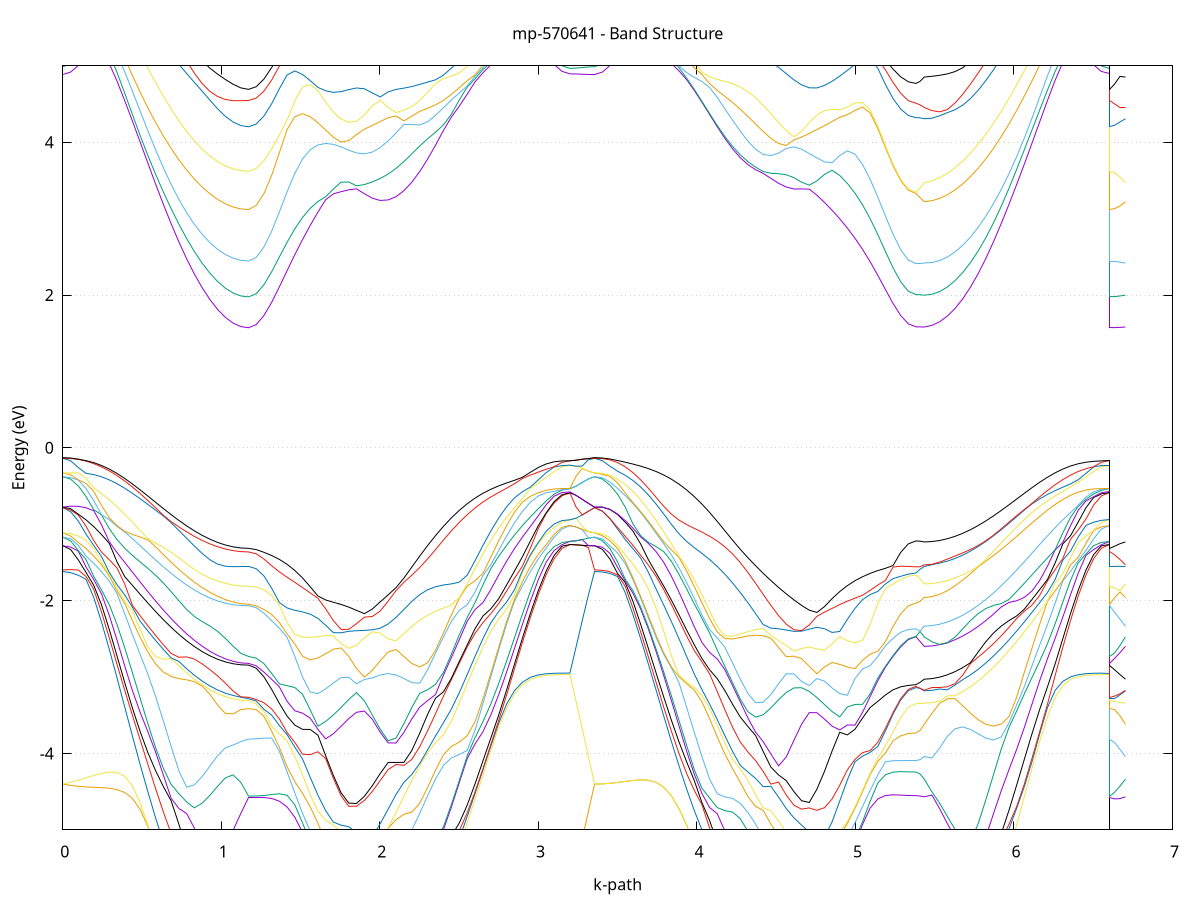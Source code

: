 set title 'mp-570641 - Band Structure'
set xlabel 'k-path'
set ylabel 'Energy (eV)'
set grid y
set yrange [-5:5]
set terminal png size 800,600
set output 'mp-570641_bands_gnuplot.png'
plot '-' using 1:2 with lines notitle, '-' using 1:2 with lines notitle, '-' using 1:2 with lines notitle, '-' using 1:2 with lines notitle, '-' using 1:2 with lines notitle, '-' using 1:2 with lines notitle, '-' using 1:2 with lines notitle, '-' using 1:2 with lines notitle, '-' using 1:2 with lines notitle, '-' using 1:2 with lines notitle, '-' using 1:2 with lines notitle, '-' using 1:2 with lines notitle, '-' using 1:2 with lines notitle, '-' using 1:2 with lines notitle, '-' using 1:2 with lines notitle, '-' using 1:2 with lines notitle, '-' using 1:2 with lines notitle, '-' using 1:2 with lines notitle, '-' using 1:2 with lines notitle, '-' using 1:2 with lines notitle, '-' using 1:2 with lines notitle, '-' using 1:2 with lines notitle, '-' using 1:2 with lines notitle, '-' using 1:2 with lines notitle, '-' using 1:2 with lines notitle, '-' using 1:2 with lines notitle, '-' using 1:2 with lines notitle, '-' using 1:2 with lines notitle, '-' using 1:2 with lines notitle, '-' using 1:2 with lines notitle, '-' using 1:2 with lines notitle, '-' using 1:2 with lines notitle, '-' using 1:2 with lines notitle, '-' using 1:2 with lines notitle, '-' using 1:2 with lines notitle, '-' using 1:2 with lines notitle, '-' using 1:2 with lines notitle, '-' using 1:2 with lines notitle, '-' using 1:2 with lines notitle, '-' using 1:2 with lines notitle, '-' using 1:2 with lines notitle, '-' using 1:2 with lines notitle, '-' using 1:2 with lines notitle, '-' using 1:2 with lines notitle, '-' using 1:2 with lines notitle, '-' using 1:2 with lines notitle, '-' using 1:2 with lines notitle, '-' using 1:2 with lines notitle, '-' using 1:2 with lines notitle, '-' using 1:2 with lines notitle, '-' using 1:2 with lines notitle, '-' using 1:2 with lines notitle, '-' using 1:2 with lines notitle, '-' using 1:2 with lines notitle, '-' using 1:2 with lines notitle, '-' using 1:2 with lines notitle, '-' using 1:2 with lines notitle, '-' using 1:2 with lines notitle, '-' using 1:2 with lines notitle, '-' using 1:2 with lines notitle, '-' using 1:2 with lines notitle, '-' using 1:2 with lines notitle, '-' using 1:2 with lines notitle, '-' using 1:2 with lines notitle
0.000000 -15.463731
0.048817 -15.456231
0.097633 -15.433831
0.146450 -15.396631
0.195267 -15.344531
0.244083 -15.277731
0.292900 -15.196231
0.341717 -15.100231
0.390533 -14.989831
0.439350 -14.865431
0.488167 -14.727131
0.536983 -14.575231
0.585800 -14.410131
0.634617 -14.232431
0.683433 -14.042531
0.732250 -13.841431
0.781067 -13.629931
0.829883 -13.409431
0.878700 -13.181731
0.927517 -12.949431
0.976333 -12.716331
1.025150 -12.488731
1.073967 -12.277831
1.122783 -12.107631
1.171600 -12.034131
1.171600 -12.034131
1.220247 -12.027831
1.268895 -12.008931
1.317542 -11.977531
1.366189 -11.933831
1.414837 -11.878031
1.463484 -11.810631
1.512131 -11.732031
1.560778 -11.642831
1.609426 -11.544031
1.658073 -11.436631
1.706720 -11.322631
1.755368 -11.204831
1.804015 -11.090731
1.852662 -11.029231
1.852662 -11.029231
1.902522 -11.146931
1.952382 -11.334731
2.002242 -11.550831
2.052103 -11.784931
2.101963 -12.030231
2.151823 -12.281131
2.201683 -12.533531
2.251543 -12.783931
2.301403 -13.029631
2.351263 -13.268331
2.401123 -13.498531
2.450983 -13.718831
2.500843 -13.928131
2.550703 -14.125531
2.600563 -14.310431
2.650423 -14.482031
2.700283 -14.639931
2.750143 -14.783831
2.800003 -14.913331
2.849863 -15.028231
2.899724 -15.128131
2.949584 -15.212931
2.999444 -15.282531
3.049304 -15.336731
3.099164 -15.375531
3.149024 -15.398831
3.198884 -15.406631
3.198884 -15.406631
3.237759 -15.424331
3.276633 -15.445631
3.315508 -15.459131
3.354383 -15.463731
3.354383 -15.463731
3.402746 -15.456331
3.451110 -15.434431
3.499473 -15.397831
3.547836 -15.346731
3.596200 -15.281131
3.644563 -15.201131
3.692926 -15.106831
3.741290 -14.998531
3.789653 -14.876231
3.838016 -14.740331
3.886380 -14.591031
3.934743 -14.428731
3.983106 -14.253731
4.031470 -14.066531
4.079833 -13.867831
4.128196 -13.658231
4.176560 -13.438531
4.224923 -13.209931
4.273286 -12.973731
4.321649 -12.731431
4.370013 -12.485131
4.418376 -12.237331
4.466739 -11.991231
4.515103 -11.750831
4.563466 -11.521031
4.611829 -11.308031
4.660193 -11.123131
4.708556 -11.028131
4.708556 -11.028131
4.756635 -11.106531
4.804715 -11.222131
4.852794 -11.339931
4.900873 -11.453331
4.948953 -11.559731
4.997032 -11.657331
5.045111 -11.745331
5.093191 -11.822731
5.141270 -11.889031
5.189350 -11.943831
5.237429 -11.986731
5.285508 -12.017531
5.333588 -12.036031
5.381667 -12.042231
5.381667 -12.042231
5.407685 -12.041831
5.433703 -12.040531
5.433703 -12.040531
5.482280 -12.114131
5.530858 -12.275031
5.579436 -12.477031
5.628013 -12.697931
5.676591 -12.925831
5.725168 -13.153831
5.773746 -13.377831
5.822324 -13.595131
5.870901 -13.803731
5.919479 -14.002331
5.968056 -14.189731
6.016634 -14.365331
6.065211 -14.528431
6.113789 -14.678531
6.162367 -14.815231
6.210944 -14.938231
6.259522 -15.047331
6.308099 -15.142231
6.356677 -15.222731
6.405255 -15.288831
6.453832 -15.340331
6.502410 -15.377131
6.550987 -15.399231
6.599565 -15.406631
6.599565 -12.034131
6.634154 -12.035231
6.668743 -12.037631
6.703333 -12.040531
e
0.000000 -15.170331
0.048817 -15.163531
0.097633 -15.143131
0.146450 -15.108731
0.195267 -15.060131
0.244083 -14.997231
0.292900 -14.920031
0.341717 -14.828631
0.390533 -14.723031
0.439350 -14.603631
0.488167 -14.470631
0.536983 -14.324331
0.585800 -14.165231
0.634617 -13.993831
0.683433 -13.810831
0.732250 -13.617131
0.781067 -13.414131
0.829883 -13.203231
0.878700 -12.986931
0.927517 -12.768431
0.976333 -12.552831
1.025150 -12.348231
1.073967 -12.167931
1.122783 -12.034831
1.171600 -11.982331
1.171600 -11.982331
1.220247 -11.976031
1.268895 -11.957231
1.317542 -11.926031
1.366189 -11.882531
1.414837 -11.827031
1.463484 -11.759931
1.512131 -11.681731
1.560778 -11.592931
1.609426 -11.494431
1.658073 -11.387331
1.706720 -11.273231
1.755368 -11.154531
1.804015 -11.037631
1.852662 -10.975031
1.852662 -10.975031
1.902522 -11.101831
1.952382 -11.293331
2.002242 -11.510731
2.052103 -11.745231
2.101963 -11.990631
2.151823 -12.241531
2.201683 -12.493731
2.251543 -12.743831
2.301403 -12.989331
2.351263 -13.227831
2.401123 -13.457831
2.450983 -13.678031
2.500843 -13.887131
2.550703 -14.084431
2.600563 -14.269131
2.650423 -14.440631
2.700283 -14.598531
2.750143 -14.742331
2.800003 -14.871731
2.849863 -14.986531
2.899724 -15.086431
2.949584 -15.171131
2.999444 -15.240731
3.049304 -15.294931
3.099164 -15.333731
3.149024 -15.357031
3.198884 -15.364831
3.198884 -15.364831
3.237759 -15.337731
3.276633 -15.288431
3.315508 -15.228531
3.354383 -15.170331
3.354383 -15.170331
3.402746 -15.163031
3.451110 -15.141231
3.499473 -15.105031
3.547836 -15.054331
3.596200 -14.989231
3.644563 -14.909931
3.692926 -14.816531
3.741290 -14.709231
3.789653 -14.588231
3.838016 -14.453731
3.886380 -14.306231
3.934743 -14.145831
3.983106 -13.973231
4.031470 -13.788831
4.079833 -13.593431
4.128196 -13.387731
4.176560 -13.172831
4.224923 -12.950131
4.273286 -12.721031
4.321649 -12.487531
4.370013 -12.252431
4.418376 -12.018731
4.466739 -11.790431
4.515103 -11.572731
4.563466 -11.371231
4.611829 -11.192931
4.660193 -11.047331
4.708556 -10.973731
4.708556 -10.973731
4.756635 -11.053031
4.804715 -11.163631
4.852794 -11.275331
4.900873 -11.383231
4.948953 -11.484931
4.997032 -11.578931
5.045111 -11.664031
5.093191 -11.739131
5.141270 -11.803731
5.189350 -11.857231
5.237429 -11.899131
5.285508 -11.929331
5.333588 -11.947431
5.381667 -11.953531
5.381667 -11.953531
5.407685 -11.956631
5.433703 -11.964431
5.433703 -11.964431
5.482280 -12.053531
5.530858 -12.223731
5.579436 -12.431531
5.628013 -12.655231
5.676591 -12.884331
5.725168 -13.112831
5.773746 -13.337031
5.822324 -13.554231
5.870901 -13.762731
5.919479 -13.961231
5.968056 -14.148531
6.016634 -14.324031
6.065211 -14.487031
6.113789 -14.637031
6.162367 -14.773631
6.210944 -14.896631
6.259522 -15.005631
6.308099 -15.100431
6.356677 -15.181031
6.405255 -15.247031
6.453832 -15.298531
6.502410 -15.335331
6.550987 -15.357431
6.599565 -15.364831
6.599565 -11.982331
6.634154 -11.979831
6.668743 -11.973131
6.703333 -11.964431
e
0.000000 -15.144331
0.048817 -15.136231
0.097633 -15.112231
0.146450 -15.072631
0.195267 -15.017831
0.244083 -14.948131
0.292900 -14.863631
0.341717 -14.764731
0.390533 -14.651431
0.439350 -14.524231
0.488167 -14.383231
0.536983 -14.228931
0.585800 -14.061631
0.634617 -13.882031
0.683433 -13.690731
0.732250 -13.488531
0.781067 -13.276631
0.829883 -13.056731
0.878700 -12.830831
0.927517 -12.602231
0.976333 -12.375731
1.025150 -12.159731
1.073967 -11.969231
1.122783 -11.834531
1.171600 -11.791931
1.171600 -11.791931
1.220247 -11.786031
1.268895 -11.768431
1.317542 -11.739131
1.366189 -11.698631
1.414837 -11.647231
1.463484 -11.585431
1.512131 -11.514131
1.560778 -11.434331
1.609426 -11.347531
1.658073 -11.255431
1.706720 -11.160931
1.755368 -11.067531
1.804015 -10.981431
1.852662 -10.928831
1.852662 -10.928831
1.902522 -10.981031
1.952382 -11.084931
2.002242 -11.229131
2.052103 -11.404731
2.101963 -11.603531
2.151823 -11.818031
2.201683 -12.042031
2.251543 -12.270031
2.301403 -12.498031
2.351263 -12.722731
2.401123 -12.941531
2.450983 -13.152431
2.500843 -13.354031
2.550703 -13.545031
2.600563 -13.724531
2.650423 -13.891631
2.700283 -14.045731
2.750143 -14.186431
2.800003 -14.313131
2.849863 -14.425731
2.899724 -14.523731
2.949584 -14.607031
2.999444 -14.675431
3.049304 -14.728731
3.099164 -14.766931
3.149024 -14.789831
3.198884 -14.797431
3.198884 -14.797431
3.237759 -14.891631
3.276633 -14.988731
3.315508 -15.076731
3.354383 -15.144331
3.354383 -15.144331
3.402746 -15.137031
3.451110 -15.115231
3.499473 -15.078931
3.547836 -15.028131
3.596200 -14.962931
3.644563 -14.883531
3.692926 -14.789931
3.741290 -14.682431
3.789653 -14.561131
3.838016 -14.426431
3.886380 -14.278531
3.934743 -14.117731
3.983106 -13.944631
4.031470 -13.759631
4.079833 -13.563531
4.128196 -13.357031
4.176560 -13.141231
4.224923 -12.917331
4.273286 -12.686831
4.321649 -12.451831
4.370013 -12.214731
4.418376 -11.978831
4.466739 -11.748131
4.515103 -11.527631
4.563466 -11.323631
4.611829 -11.143331
4.660193 -10.997831
4.708556 -10.927531
4.708556 -10.927531
4.756635 -11.002031
4.804715 -11.101931
4.852794 -11.205431
4.900873 -11.307031
4.948953 -11.403731
4.997032 -11.493731
5.045111 -11.575331
5.093191 -11.647831
5.141270 -11.710131
5.189350 -11.761831
5.237429 -11.802531
5.285508 -11.831731
5.333588 -11.849431
5.381667 -11.855231
5.381667 -11.855231
5.407685 -11.850631
5.433703 -11.838531
5.433703 -11.838531
5.482280 -11.847231
5.530858 -11.922431
5.579436 -12.057231
5.628013 -12.230331
5.676591 -12.424431
5.725168 -12.628231
5.773746 -12.834531
5.822324 -13.038431
5.870901 -13.236731
5.919479 -13.427231
5.968056 -13.608131
6.016634 -13.778431
6.065211 -13.937031
6.113789 -14.083531
6.162367 -14.217131
6.210944 -14.337531
6.259522 -14.444431
6.308099 -14.537631
6.356677 -14.616631
6.405255 -14.681631
6.453832 -14.732231
6.502410 -14.768431
6.550987 -14.790231
6.599565 -14.797431
6.599565 -11.791931
6.634154 -11.800531
6.668743 -11.819231
6.703333 -11.838531
e
0.000000 -14.274631
0.048817 -14.274331
0.097633 -14.260631
0.146450 -14.232531
0.195267 -14.190131
0.244083 -14.133531
0.292900 -14.062831
0.341717 -13.978231
0.390533 -13.880031
0.439350 -13.768531
0.488167 -13.644131
0.536983 -13.507331
0.585800 -13.358631
0.634617 -13.199031
0.683433 -13.029531
0.732250 -12.851731
0.781067 -12.667431
0.829883 -12.479531
0.878700 -12.292131
0.927517 -12.111131
0.976333 -11.945531
1.025150 -11.808431
1.073967 -11.716131
1.122783 -11.676931
1.171600 -11.668431
1.171600 -11.668431
1.220247 -11.662731
1.268895 -11.645731
1.317542 -11.617531
1.366189 -11.578531
1.414837 -11.529131
1.463484 -11.469831
1.512131 -11.401731
1.560778 -11.325731
1.609426 -11.243431
1.658073 -11.156931
1.706720 -11.068731
1.755368 -10.982831
1.804015 -10.907631
1.852662 -10.897631
1.852662 -10.897631
1.902522 -10.919131
1.952382 -11.027631
2.002242 -11.175431
2.052103 -11.354131
2.101963 -11.556031
2.151823 -11.773531
2.201683 -12.000231
2.251543 -12.230731
2.301403 -12.460831
2.351263 -12.687331
2.401123 -12.907731
2.450983 -13.119931
2.500843 -13.322731
2.550703 -13.514631
2.600563 -13.694831
2.650423 -13.862631
2.700283 -14.017331
2.750143 -14.158531
2.800003 -14.285731
2.849863 -14.398531
2.899724 -14.496831
2.949584 -14.580431
2.999444 -14.648931
3.049304 -14.702431
3.099164 -14.740631
3.149024 -14.763631
3.198884 -14.771331
3.198884 -14.771331
3.237759 -14.668431
3.276633 -14.545131
3.315508 -14.413331
3.354383 -14.274631
3.354383 -14.274631
3.402746 -14.267531
3.451110 -14.246331
3.499473 -14.210931
3.547836 -14.161431
3.596200 -14.098031
3.644563 -14.020831
3.692926 -13.930031
3.741290 -13.825731
3.789653 -13.708331
3.838016 -13.578231
3.886380 -13.435731
3.934743 -13.281431
3.983106 -13.116031
4.031470 -12.940231
4.079833 -12.755031
4.128196 -12.561831
4.176560 -12.362231
4.224923 -12.158431
4.273286 -11.953031
4.321649 -11.749731
4.370013 -11.552931
4.418376 -11.368431
4.466739 -11.203031
4.515103 -11.064331
4.563466 -10.959331
4.611829 -10.893131
4.660193 -10.871131
4.708556 -10.898931
4.708556 -10.898931
4.756635 -10.896531
4.804715 -10.941331
4.852794 -11.001331
4.900873 -11.069231
4.948953 -11.139831
4.997032 -11.209531
5.045111 -11.275631
5.093191 -11.335931
5.141270 -11.389031
5.189350 -11.433731
5.237429 -11.469231
5.285508 -11.495031
5.333588 -11.510631
5.381667 -11.515831
5.381667 -11.515831
5.407685 -11.547131
5.433703 -11.584431
5.433703 -11.584431
5.482280 -11.652331
5.530858 -11.778131
5.579436 -11.950931
5.628013 -12.150231
5.676591 -12.361731
5.725168 -12.577131
5.773746 -12.791031
5.822324 -13.000031
5.870901 -13.201731
5.919479 -13.394531
5.968056 -13.577031
6.016634 -13.748531
6.065211 -13.908031
6.113789 -14.055131
6.162367 -14.189331
6.210944 -14.310131
6.259522 -14.417331
6.308099 -14.510731
6.356677 -14.590031
6.405255 -14.655131
6.453832 -14.705931
6.502410 -14.742231
6.550987 -14.764031
6.599565 -14.771331
6.599565 -11.668431
6.634154 -11.655831
6.668743 -11.624931
6.703333 -11.584431
e
0.000000 -14.272331
0.048817 -14.258231
0.097633 -14.228631
0.146450 -14.184531
0.195267 -14.126231
0.244083 -14.053731
0.292900 -13.967231
0.341717 -13.866731
0.390533 -13.752731
0.439350 -13.625431
0.488167 -13.485231
0.536983 -13.332631
0.585800 -13.168131
0.634617 -12.992731
0.683433 -12.807331
0.732250 -12.613331
0.781067 -12.412631
0.829883 -12.207931
0.878700 -12.003231
0.927517 -11.804331
0.976333 -11.620131
1.025150 -11.464231
1.073967 -11.353531
1.122783 -11.295531
1.171600 -11.276631
1.171600 -11.276631
1.220247 -11.271831
1.268895 -11.257431
1.317542 -11.233931
1.366189 -11.201731
1.414837 -11.161831
1.463484 -11.115331
1.512131 -11.064031
1.560778 -11.010131
1.609426 -10.956831
1.658073 -10.908031
1.706720 -10.868931
1.755368 -10.845131
1.804015 -10.839931
1.852662 -10.869331
1.852662 -10.869331
1.902522 -10.817731
1.952382 -10.785631
2.002242 -10.786731
2.052103 -10.830131
2.101963 -10.916231
2.151823 -11.038131
2.201683 -11.187731
2.251543 -11.357331
2.301403 -11.539431
2.351263 -11.727931
2.401123 -11.918131
2.450983 -12.106131
2.500843 -12.289131
2.550703 -12.464931
2.600563 -12.631831
2.650423 -12.788531
2.700283 -12.933931
2.750143 -13.067331
2.800003 -13.187931
2.849863 -13.295431
2.899724 -13.389231
2.949584 -13.469131
2.999444 -13.534831
3.049304 -13.586031
3.099164 -13.622831
3.149024 -13.644831
3.198884 -13.652231
3.198884 -13.652231
3.237759 -13.810031
3.276633 -13.971331
3.315508 -14.126031
3.354383 -14.272331
3.354383 -14.272331
3.402746 -14.265231
3.451110 -14.243931
3.499473 -14.208531
3.547836 -14.159131
3.596200 -14.095731
3.644563 -14.018531
3.692926 -13.927631
3.741290 -13.823431
3.789653 -13.706131
3.838016 -13.575931
3.886380 -13.433531
3.934743 -13.279231
3.983106 -13.113831
4.031470 -12.938031
4.079833 -12.752931
4.128196 -12.559831
4.176560 -12.360331
4.224923 -12.156631
4.273286 -11.951431
4.321649 -11.748231
4.370013 -11.551731
4.418376 -11.367631
4.466739 -11.202531
4.515103 -11.063231
4.563466 -10.956431
4.611829 -10.885931
4.660193 -10.853831
4.708556 -10.869731
4.708556 -10.869731
4.756635 -10.865831
4.804715 -10.917031
4.852794 -10.979531
4.900873 -11.048431
4.948953 -11.119331
4.997032 -11.189131
5.045111 -11.255131
5.093191 -11.315331
5.141270 -11.368331
5.189350 -11.412831
5.237429 -11.448331
5.285508 -11.473931
5.333588 -11.489531
5.381667 -11.494731
5.381667 -11.494731
5.407685 -11.461431
5.433703 -11.417931
5.433703 -11.417931
5.482280 -11.369531
5.530858 -11.338931
5.579436 -11.355231
5.628013 -11.425531
5.676591 -11.540031
5.725168 -11.684431
5.773746 -11.846531
5.822324 -12.017131
5.870901 -12.189931
5.919479 -12.360531
5.968056 -12.525831
6.016634 -12.683531
6.065211 -12.832031
6.113789 -12.970031
6.162367 -13.096631
6.210944 -13.211331
6.259522 -13.313431
6.308099 -13.402531
6.356677 -13.478431
6.405255 -13.540731
6.453832 -13.589431
6.502410 -13.624331
6.550987 -13.645231
6.599565 -13.652231
6.599565 -11.276631
6.634154 -11.308631
6.668743 -11.362531
6.703333 -11.417931
e
0.000000 -12.942031
0.048817 -12.939231
0.097633 -12.926931
0.146450 -12.902131
0.195267 -12.864331
0.244083 -12.813331
0.292900 -12.749431
0.341717 -12.672731
0.390533 -12.583731
0.439350 -12.482831
0.488167 -12.370731
0.536983 -12.248231
0.585800 -12.116531
0.634617 -11.977031
0.683433 -11.831931
0.732250 -11.684031
0.781067 -11.537431
0.829883 -11.397531
0.878700 -11.272331
0.927517 -11.171931
0.976333 -11.107931
1.025150 -11.089231
1.073967 -11.113231
1.122783 -11.159231
1.171600 -11.187031
1.171600 -11.187031
1.220247 -11.182531
1.268895 -11.169031
1.317542 -11.146931
1.366189 -11.116731
1.414837 -11.079431
1.463484 -11.036331
1.512131 -10.989131
1.560778 -10.940231
1.609426 -10.892731
1.658073 -10.850831
1.706720 -10.820131
1.755368 -10.808831
1.804015 -10.834831
1.852662 -10.842431
1.852662 -10.842431
1.902522 -10.814331
1.952382 -10.772731
2.002242 -10.776831
2.052103 -10.820331
2.101963 -10.901631
2.151823 -11.019031
2.201683 -11.165831
2.251543 -11.333931
2.301403 -11.515531
2.351263 -11.704131
2.401123 -11.894631
2.450983 -12.083031
2.500843 -12.266531
2.550703 -12.442731
2.600563 -12.610031
2.650423 -12.767031
2.700283 -12.912831
2.750143 -13.046431
2.800003 -13.167331
2.849863 -13.274931
2.899724 -13.368931
2.949584 -13.448931
2.999444 -13.514731
3.049304 -13.566031
3.099164 -13.602831
3.149024 -13.624931
3.198884 -13.632231
3.198884 -13.632231
3.237759 -13.469231
3.276633 -13.292431
3.315508 -13.112731
3.354383 -12.942031
3.354383 -12.942031
3.402746 -12.935331
3.451110 -12.915231
3.499473 -12.881831
3.547836 -12.835231
3.596200 -12.775631
3.644563 -12.703131
3.692926 -12.618131
3.741290 -12.521031
3.789653 -12.412131
3.838016 -12.292131
3.886380 -12.161831
3.934743 -12.022031
3.983106 -11.874031
4.031470 -11.719231
4.079833 -11.559731
4.128196 -11.398131
4.176560 -11.237831
4.224923 -11.082931
4.273286 -10.939131
4.321649 -10.812831
4.370013 -10.711431
4.418376 -10.642731
4.466739 -10.612831
4.515103 -10.622331
4.563466 -10.666331
4.611829 -10.737131
4.660193 -10.818231
4.708556 -10.843031
4.708556 -10.843031
4.756635 -10.816131
4.804715 -10.765131
4.852794 -10.740731
4.900873 -10.738631
4.948953 -10.752831
4.997032 -10.777931
5.045111 -10.808931
5.093191 -10.842031
5.141270 -10.874231
5.189350 -10.903131
5.237429 -10.927231
5.285508 -10.945131
5.333588 -10.956231
5.381667 -10.959931
5.381667 -10.959931
5.407685 -10.987131
5.433703 -11.033831
5.433703 -11.033831
5.482280 -11.068731
5.530858 -11.108031
5.579436 -11.182031
5.628013 -11.298131
5.676591 -11.446631
5.725168 -11.615231
5.773746 -11.793931
5.822324 -11.975931
5.870901 -12.156231
5.919479 -12.331831
5.968056 -12.500331
6.016634 -12.659931
6.065211 -12.809631
6.113789 -12.948431
6.162367 -13.075631
6.210944 -13.190631
6.259522 -13.292931
6.308099 -13.382231
6.356677 -13.458231
6.405255 -13.520631
6.453832 -13.569431
6.502410 -13.604331
6.550987 -13.625231
6.599565 -13.632231
6.599565 -11.187031
6.634154 -11.153631
6.668743 -11.095431
6.703333 -11.033831
e
0.000000 -12.920831
0.048817 -12.910031
0.097633 -12.881531
0.146450 -12.838331
0.195267 -12.781431
0.244083 -12.711131
0.292900 -12.627831
0.341717 -12.531831
0.390533 -12.423531
0.439350 -12.303631
0.488167 -12.172631
0.536983 -12.031431
0.585800 -11.881431
0.634617 -11.723931
0.683433 -11.561331
0.732250 -11.396431
0.781067 -11.233431
0.829883 -11.078231
0.878700 -10.938631
0.927517 -10.824731
0.976333 -10.746031
1.025150 -10.705931
1.073967 -10.693331
1.122783 -10.685531
1.171600 -10.670331
1.171600 -10.670331
1.220247 -10.667731
1.268895 -10.659931
1.317542 -10.647531
1.366189 -10.631731
1.414837 -10.613831
1.463484 -10.596131
1.512131 -10.581331
1.560778 -10.573131
1.609426 -10.575831
1.658073 -10.594331
1.706720 -10.633431
1.755368 -10.694831
1.804015 -10.770731
1.852662 -10.816231
1.852662 -10.816231
1.902522 -10.752131
1.952382 -10.657831
2.002242 -10.562231
2.052103 -10.482331
2.101963 -10.429331
2.151823 -10.410431
2.201683 -10.428731
2.251543 -10.483131
2.301403 -10.568731
2.351263 -10.678631
2.401123 -10.805531
2.450983 -10.942831
2.500843 -11.084931
2.550703 -11.227631
2.600563 -11.367431
2.650423 -11.501831
2.700283 -11.628731
2.750143 -11.746731
2.800003 -11.854731
2.849863 -11.951531
2.899724 -12.036731
2.949584 -12.109531
2.999444 -12.169631
3.049304 -12.216731
3.099164 -12.250531
3.149024 -12.270831
3.198884 -12.277631
3.198884 -12.277631
3.237759 -12.409731
3.276633 -12.576131
3.315508 -12.751331
3.354383 -12.920831
3.354383 -12.920831
3.402746 -12.914131
3.451110 -12.894031
3.499473 -12.860631
3.547836 -12.814031
3.596200 -12.754431
3.644563 -12.681931
3.692926 -12.596831
3.741290 -12.499631
3.789653 -12.390731
3.838016 -12.270731
3.886380 -12.140231
3.934743 -12.000431
3.983106 -11.852331
4.031470 -11.697531
4.079833 -11.538031
4.128196 -11.376631
4.176560 -11.216631
4.224923 -11.062531
4.273286 -10.920031
4.321649 -10.795731
4.370013 -10.696831
4.418376 -10.629131
4.466739 -10.595231
4.515103 -10.595731
4.563466 -10.628231
4.611829 -10.685731
4.660193 -10.774631
4.708556 -10.815931
4.708556 -10.815931
4.756635 -10.759931
4.804715 -10.703031
4.852794 -10.679531
4.900873 -10.677331
4.948953 -10.691031
4.997032 -10.715231
5.045111 -10.745031
5.093191 -10.776831
5.141270 -10.807831
5.189350 -10.835631
5.237429 -10.858731
5.285508 -10.876031
5.333588 -10.886631
5.381667 -10.890231
5.381667 -10.890231
5.407685 -10.864031
5.433703 -10.820331
5.433703 -10.820331
5.482280 -10.774731
5.530858 -10.718731
5.579436 -10.667731
5.628013 -10.640831
5.676591 -10.651031
5.725168 -10.700531
5.773746 -10.783831
5.822324 -10.891631
5.870901 -11.015031
5.919479 -11.146531
5.968056 -11.280431
6.016634 -11.412631
6.065211 -11.540131
6.113789 -11.660831
6.162367 -11.773031
6.210944 -11.875731
6.259522 -11.967831
6.308099 -12.048831
6.356677 -12.118031
6.405255 -12.175131
6.453832 -12.219831
6.502410 -12.251831
6.550987 -12.271131
6.599565 -12.277631
6.599565 -10.670331
6.634154 -10.712531
6.668743 -10.764731
6.703333 -10.820331
e
0.000000 -11.926931
0.048817 -11.920731
0.097633 -11.902131
0.146450 -11.871231
0.195267 -11.828231
0.244083 -11.773431
0.292900 -11.707031
0.341717 -11.629631
0.390533 -11.541731
0.439350 -11.444131
0.488167 -11.337931
0.536983 -11.224431
0.585800 -11.105531
0.634617 -10.983731
0.683433 -10.862431
0.732250 -10.746131
0.781067 -10.640831
0.829883 -10.554331
0.878700 -10.494831
0.927517 -10.469331
0.976333 -10.479831
1.025150 -10.519531
1.073967 -10.574731
1.122783 -10.627831
1.171600 -10.660931
1.171600 -10.660931
1.220247 -10.658131
1.268895 -10.649831
1.317542 -10.636831
1.366189 -10.619931
1.414837 -10.600831
1.463484 -10.581631
1.512131 -10.565231
1.560778 -10.555331
1.609426 -10.556431
1.658073 -10.574031
1.706720 -10.613531
1.755368 -10.679531
1.804015 -10.764931
1.852662 -10.805231
1.852662 -10.805231
1.902522 -10.745631
1.952382 -10.640031
2.002242 -10.536731
2.052103 -10.452731
2.101963 -10.396231
2.151823 -10.373831
2.201683 -10.388731
2.251543 -10.440431
2.301403 -10.524031
2.351263 -10.632631
2.401123 -10.758731
2.450983 -10.895631
2.500843 -11.037631
2.550703 -11.180231
2.600563 -11.320131
2.650423 -11.454531
2.700283 -11.581631
2.750143 -11.699731
2.800003 -11.807731
2.849863 -11.904731
2.899724 -11.989931
2.949584 -12.062831
2.999444 -12.123031
3.049304 -12.170131
3.099164 -12.203931
3.149024 -12.224331
3.198884 -12.231131
3.198884 -12.231131
3.237759 -12.119631
3.276633 -12.016531
3.315508 -11.949931
3.354383 -11.926931
3.354383 -11.926931
3.402746 -11.920731
3.451110 -11.902231
3.499473 -11.871531
3.547836 -11.828731
3.596200 -11.774131
3.644563 -11.708031
3.692926 -11.630931
3.741290 -11.543231
3.789653 -11.445731
3.838016 -11.339431
3.886380 -11.225231
3.934743 -11.104931
3.983106 -10.980231
4.031470 -10.853731
4.079833 -10.728531
4.128196 -10.608731
4.176560 -10.499331
4.224923 -10.406231
4.273286 -10.335831
4.321649 -10.293931
4.370013 -10.284831
4.418376 -10.309531
4.466739 -10.365731
4.515103 -10.448031
4.563466 -10.549731
4.611829 -10.662531
4.660193 -10.755731
4.708556 -10.806231
4.708556 -10.806231
4.756635 -10.751231
4.804715 -10.663131
4.852794 -10.587631
4.900873 -10.537131
4.948953 -10.508231
4.997032 -10.496231
5.045111 -10.496331
5.093191 -10.504231
5.141270 -10.516131
5.189350 -10.529331
5.237429 -10.541631
5.285508 -10.551531
5.333588 -10.557831
5.381667 -10.560031
5.381667 -10.560031
5.407685 -10.563231
5.433703 -10.573031
5.433703 -10.573031
5.482280 -10.569231
5.530858 -10.551331
5.579436 -10.532631
5.628013 -10.530931
5.676591 -10.560631
5.725168 -10.625031
5.773746 -10.718831
5.822324 -10.833831
5.870901 -10.961631
5.919479 -11.095731
5.968056 -11.231231
6.016634 -11.364331
6.065211 -11.492431
6.113789 -11.613431
6.162367 -11.725931
6.210944 -11.828831
6.259522 -11.921031
6.308099 -12.002031
6.356677 -12.071331
6.405255 -12.128531
6.453832 -12.173231
6.502410 -12.205331
6.550987 -12.224631
6.599565 -12.231131
6.599565 -10.660931
6.634154 -10.625831
6.668743 -10.594731
6.703333 -10.573031
e
0.000000 -8.610431
0.048817 -8.603531
0.097633 -8.582831
0.146450 -8.548531
0.195267 -8.500731
0.244083 -8.439731
0.292900 -8.366031
0.341717 -8.279931
0.390533 -8.182431
0.439350 -8.074531
0.488167 -7.957931
0.536983 -7.835031
0.585800 -7.709731
0.634617 -7.588731
0.683433 -7.483031
0.732250 -7.411331
0.781067 -7.401031
0.829883 -7.486431
0.878700 -7.705131
0.927517 -7.937831
0.976333 -8.135531
1.025150 -8.296731
1.073967 -8.429731
1.122783 -8.524531
1.171600 -8.559131
1.171600 -8.559131
1.220247 -8.552431
1.268895 -8.532331
1.317542 -8.498931
1.366189 -8.452531
1.414837 -8.393331
1.463484 -8.322031
1.512131 -8.239131
1.560778 -8.145631
1.609426 -8.042931
1.658073 -7.933331
1.706720 -7.820031
1.755368 -7.710131
1.804015 -7.623331
1.852662 -7.605231
1.852662 -7.605231
1.902522 -7.625931
1.952382 -7.629131
2.002242 -7.632831
2.052103 -7.630431
2.101963 -7.588231
2.151823 -7.500031
2.201683 -7.372731
2.251543 -7.243931
2.301403 -7.166631
2.351263 -7.115831
2.401123 -7.093631
2.450983 -7.109131
2.500843 -7.162231
2.550703 -7.244231
2.600563 -7.344031
2.650423 -7.452331
2.700283 -7.562331
2.750143 -7.669231
2.800003 -7.769831
2.849863 -7.861931
2.899724 -7.944031
2.949584 -8.014831
2.999444 -8.073731
3.049304 -8.120031
3.099164 -8.153331
3.149024 -8.173431
3.198884 -8.180131
3.198884 -8.180131
3.237759 -8.347931
3.276633 -8.489831
3.315508 -8.579631
3.354383 -8.610431
3.354383 -8.610431
3.402746 -8.603731
3.451110 -8.583731
3.499473 -8.550431
3.547836 -8.504031
3.596200 -8.444931
3.644563 -8.373231
3.692926 -8.289731
3.741290 -8.194831
3.789653 -8.089531
3.838016 -7.975131
3.886380 -7.853331
3.934743 -7.726731
3.983106 -7.598931
4.031470 -7.475231
4.079833 -7.363331
4.128196 -7.272431
4.176560 -7.211731
4.224923 -7.184631
4.273286 -7.196031
4.321649 -7.317131
4.370013 -7.421431
4.418376 -7.497931
4.466739 -7.559931
4.515103 -7.613531
4.563466 -7.642131
4.611829 -7.637931
4.660193 -7.613431
4.708556 -7.604431
4.708556 -7.604431
4.756635 -7.645431
4.804715 -7.730231
4.852794 -7.834431
4.900873 -7.943431
4.948953 -8.050231
4.997032 -8.150631
5.045111 -8.242331
5.093191 -8.323831
5.141270 -8.394031
5.189350 -8.452231
5.237429 -8.497931
5.285508 -8.530831
5.333588 -8.550631
5.381667 -8.557231
5.381667 -8.557231
5.407685 -8.557431
5.433703 -8.557731
5.433703 -8.557731
5.482280 -8.527631
5.530858 -8.459431
5.579436 -8.339631
5.628013 -8.165131
5.676591 -7.944831
5.725168 -7.696731
5.773746 -7.457731
5.822324 -7.294331
5.870901 -7.234231
5.919479 -7.246831
5.968056 -7.305731
6.016634 -7.391731
6.065211 -7.490731
6.113789 -7.593631
6.162367 -7.694731
6.210944 -7.790231
6.259522 -7.877831
6.308099 -7.955831
6.356677 -8.023131
6.405255 -8.079031
6.453832 -8.123031
6.502410 -8.154731
6.550987 -8.173731
6.599565 -8.180131
6.599565 -8.559131
6.634154 -8.559331
6.668743 -8.559031
6.703333 -8.557731
e
0.000000 -7.134231
0.048817 -7.136331
0.097633 -7.133931
0.146450 -7.121731
0.195267 -7.099231
0.244083 -7.066831
0.292900 -7.025331
0.341717 -6.975831
0.390533 -6.920431
0.439350 -6.861831
0.488167 -6.804431
0.536983 -6.755031
0.585800 -6.724331
0.634617 -6.728731
0.683433 -6.790931
0.732250 -6.936031
0.781067 -7.164831
0.829883 -7.422131
0.878700 -7.630531
0.927517 -7.834131
0.976333 -8.026731
1.025150 -8.195231
1.073967 -8.325631
1.122783 -8.410931
1.171600 -8.441831
1.171600 -8.441831
1.220247 -8.435031
1.268895 -8.414831
1.317542 -8.381331
1.366189 -8.334831
1.414837 -8.275631
1.463484 -8.204331
1.512131 -8.121731
1.560778 -8.029231
1.609426 -7.928731
1.658073 -7.823331
1.706720 -7.718031
1.755368 -7.621731
1.804015 -7.549231
1.852662 -7.519831
1.852662 -7.519831
1.902522 -7.534431
1.952382 -7.562631
2.002242 -7.540931
2.052103 -7.474631
2.101963 -7.431131
2.151823 -7.348231
2.201683 -7.261331
2.251543 -7.212231
2.301403 -7.154531
2.351263 -7.098831
2.401123 -7.067631
2.450983 -7.075831
2.500843 -7.124431
2.550703 -7.204331
2.600563 -7.303431
2.650423 -7.411631
2.700283 -7.521731
2.750143 -7.628931
2.800003 -7.729831
2.849863 -7.822131
2.899724 -7.904431
2.949584 -7.975431
2.999444 -8.034331
3.049304 -8.080731
3.099164 -8.114131
3.149024 -8.134331
3.198884 -8.141031
3.198884 -8.141031
3.237759 -7.937431
3.276633 -7.687031
3.315508 -7.413231
3.354383 -7.134231
3.354383 -7.134231
3.402746 -7.128731
3.451110 -7.112231
3.499473 -7.084931
3.547836 -7.047331
3.596200 -7.000031
3.644563 -6.943931
3.692926 -6.880331
3.741290 -6.811031
3.789653 -6.738831
3.838016 -6.667331
3.886380 -6.602431
3.934743 -6.552031
3.983106 -6.527331
4.031470 -6.544231
4.079833 -6.614231
4.128196 -6.729631
4.176560 -6.874731
4.224923 -7.030731
4.273286 -7.169031
4.321649 -7.216831
4.370013 -7.316531
4.418376 -7.393431
4.466739 -7.484631
4.515103 -7.559731
4.563466 -7.593231
4.611829 -7.584731
4.660193 -7.547331
4.708556 -7.519831
4.708556 -7.519831
4.756635 -7.558231
4.804715 -7.620431
4.852794 -7.695331
4.900873 -7.779431
4.948953 -7.867031
4.997032 -7.953031
5.045111 -8.033931
5.093191 -8.107231
5.141270 -8.171331
5.189350 -8.224931
5.237429 -8.267231
5.285508 -8.297831
5.333588 -8.316331
5.381667 -8.322531
5.381667 -8.322531
5.407685 -8.336331
5.433703 -8.365131
5.433703 -8.365131
5.482280 -8.332831
5.530858 -8.254631
5.579436 -8.127231
5.628013 -7.952231
5.676591 -7.748331
5.725168 -7.542831
5.773746 -7.371831
5.822324 -7.255131
5.870901 -7.193731
5.919479 -7.200431
5.968056 -7.259131
6.016634 -7.346931
6.065211 -7.447731
6.113789 -7.551931
6.162367 -7.653931
6.210944 -7.749931
6.259522 -7.837931
6.308099 -7.916131
6.356677 -7.983731
6.405255 -8.039731
6.453832 -8.083831
6.502410 -8.115531
6.550987 -8.134631
6.599565 -8.141031
6.599565 -8.441831
6.634154 -8.431731
6.668743 -8.404131
6.703333 -8.365131
e
0.000000 -7.106231
0.048817 -7.092831
0.097633 -7.061531
0.146450 -7.018031
0.195267 -6.963731
0.244083 -6.899731
0.292900 -6.827131
0.341717 -6.747831
0.390533 -6.664531
0.439350 -6.581431
0.488167 -6.505431
0.536983 -6.448431
0.585800 -6.430131
0.634617 -6.477631
0.683433 -6.609931
0.732250 -6.806831
0.781067 -7.023831
0.829883 -7.237231
0.878700 -7.428931
0.927517 -7.620031
0.976333 -7.802631
1.025150 -7.938931
1.073967 -8.012131
1.122783 -8.020531
1.171600 -8.005231
1.171600 -8.005231
1.220247 -7.999231
1.268895 -7.981231
1.317542 -7.951531
1.366189 -7.910631
1.414837 -7.859231
1.463484 -7.798431
1.512131 -7.729731
1.560778 -7.655631
1.609426 -7.579631
1.658073 -7.507231
1.706720 -7.447831
1.755368 -7.429231
1.804015 -7.454231
1.852662 -7.494631
1.852662 -7.494631
1.902522 -7.517331
1.952382 -7.506231
2.002242 -7.483931
2.052103 -7.452131
2.101963 -7.338431
2.151823 -7.286231
2.201683 -7.248631
2.251543 -7.149331
2.301403 -6.967531
2.351263 -6.748531
2.401123 -6.514431
2.450983 -6.277731
2.500843 -6.052631
2.550703 -5.856431
2.600563 -5.706931
2.650423 -5.615531
2.700283 -5.579031
2.750143 -5.581531
2.800003 -5.607031
2.849863 -5.644131
2.899724 -5.685331
2.949584 -5.725631
2.999444 -5.761931
3.049304 -5.791931
3.099164 -5.814131
3.149024 -5.827831
3.198884 -5.832431
3.198884 -5.832431
3.237759 -6.159931
3.276633 -6.491131
3.315508 -6.811831
3.354383 -7.106231
3.354383 -7.106231
3.402746 -7.100731
3.451110 -7.084131
3.499473 -7.056831
3.547836 -7.019231
3.596200 -6.971931
3.644563 -6.915831
3.692926 -6.852331
3.741290 -6.783331
3.789653 -6.711731
3.838016 -6.641631
3.886380 -6.579231
3.934743 -6.533231
3.983106 -6.514731
4.031470 -6.531531
4.079833 -6.586931
4.128196 -6.683331
4.176560 -6.810431
4.224923 -6.952131
4.273286 -7.092131
4.321649 -7.193831
4.370013 -7.237831
4.418376 -7.348831
4.466739 -7.412231
4.515103 -7.420231
4.563466 -7.408531
4.611829 -7.424031
4.660193 -7.453931
4.708556 -7.493331
4.708556 -7.493331
4.756635 -7.497631
4.804715 -7.501531
4.852794 -7.548931
4.900873 -7.632231
4.948953 -7.725831
4.997032 -7.818131
5.045111 -7.904231
5.093191 -7.981631
5.141270 -8.048831
5.189350 -8.104731
5.237429 -8.148831
5.285508 -8.180531
5.333588 -8.199731
5.381667 -8.206131
5.381667 -8.206131
5.407685 -8.190931
5.433703 -8.157031
5.433703 -8.157031
5.482280 -8.171031
5.530858 -8.079131
5.579436 -7.920331
5.628013 -7.752031
5.676591 -7.596231
5.725168 -7.437531
5.773746 -7.239531
5.822324 -6.973931
5.870901 -6.666931
5.919479 -6.353131
5.968056 -6.061331
6.016634 -5.825131
6.065211 -5.672931
6.113789 -5.605031
6.162367 -5.596031
6.210944 -5.617731
6.259522 -5.652731
6.308099 -5.692131
6.356677 -5.730731
6.405255 -5.765331
6.453832 -5.793931
6.502410 -5.815131
6.550987 -5.828131
6.599565 -5.832431
6.599565 -8.005231
6.634154 -8.034231
6.668743 -8.094831
6.703333 -8.157031
e
0.000000 -4.401731
0.048817 -4.418631
0.097633 -4.431031
0.146450 -4.439031
0.195267 -4.443931
0.244083 -4.448231
0.292900 -4.455931
0.341717 -4.473431
0.390533 -4.511931
0.439350 -4.589931
0.488167 -4.733431
0.536983 -4.958731
0.585800 -5.279231
0.634617 -5.627631
0.683433 -5.972631
0.732250 -6.303431
0.781067 -6.614831
0.829883 -6.901831
0.878700 -7.146731
0.927517 -7.338531
0.976333 -7.563231
1.025150 -7.723631
1.073967 -7.783131
1.122783 -7.744131
1.171600 -7.704331
1.171600 -7.704331
1.220247 -7.698731
1.268895 -7.682131
1.317542 -7.655031
1.366189 -7.618431
1.414837 -7.573631
1.463484 -7.522731
1.512131 -7.468631
1.560778 -7.415831
1.609426 -7.373531
1.658073 -7.362531
1.706720 -7.378731
1.755368 -7.397231
1.804015 -7.429431
1.852662 -7.412231
1.852662 -7.412231
1.902522 -7.342131
1.952382 -7.389431
2.002242 -7.410831
2.052103 -7.344231
2.101963 -7.257031
2.151823 -7.230931
2.201683 -7.165231
2.251543 -7.016131
2.301403 -6.826231
2.351263 -6.615131
2.401123 -6.394031
2.450983 -6.174331
2.500843 -5.969731
2.550703 -5.796231
2.600563 -5.667931
2.650423 -5.589931
2.700283 -5.556731
2.750143 -5.557931
2.800003 -5.582031
2.849863 -5.618231
2.899724 -5.659131
2.949584 -5.699431
2.999444 -5.735731
3.049304 -5.765831
3.099164 -5.788131
3.149024 -5.801931
3.198884 -5.806531
3.198884 -5.806531
3.237759 -5.471931
3.276633 -5.119031
3.315508 -4.761631
3.354383 -4.401731
3.354383 -4.401731
3.402746 -4.399231
3.451110 -4.391931
3.499473 -4.380831
3.547836 -4.367531
3.596200 -4.354931
3.644563 -4.347331
3.692926 -4.351731
3.741290 -4.378231
3.789653 -4.440331
3.838016 -4.552531
3.886380 -4.720531
3.934743 -4.937231
3.983106 -5.187431
4.031470 -5.455431
4.079833 -5.729631
4.128196 -6.002131
4.176560 -6.268131
4.224923 -6.522631
4.273286 -6.759531
4.321649 -6.970631
4.370013 -7.146931
4.418376 -7.280431
4.466739 -7.343231
4.515103 -7.341131
4.563466 -7.328131
4.611829 -7.378631
4.660193 -7.431731
4.708556 -7.414531
4.708556 -7.414531
4.756635 -7.338631
4.804715 -7.352731
4.852794 -7.401131
4.900873 -7.448731
4.948953 -7.507931
4.997032 -7.574631
5.045111 -7.642331
5.093191 -7.706531
5.141270 -7.764131
5.189350 -7.813231
5.237429 -7.852431
5.285508 -7.881031
5.333588 -7.898331
5.381667 -7.904131
5.381667 -7.904131
5.407685 -7.892131
5.433703 -7.857731
5.433703 -7.857731
5.482280 -7.751231
5.530858 -7.632531
5.579436 -7.611231
5.628013 -7.583331
5.676591 -7.478331
5.725168 -7.290531
5.773746 -7.041031
5.822324 -6.756631
5.870901 -6.458431
5.919479 -6.167831
5.968056 -5.913131
6.016634 -5.725931
6.065211 -5.618431
6.113789 -5.574831
6.162367 -5.571331
6.210944 -5.592531
6.259522 -5.626831
6.308099 -5.665931
6.356677 -5.704531
6.405255 -5.739131
6.453832 -5.767831
6.502410 -5.789131
6.550987 -5.802131
6.599565 -5.806531
6.599565 -7.704331
6.634154 -7.719531
6.668743 -7.795231
6.703333 -7.857731
e
0.000000 -4.400531
0.048817 -4.378531
0.097633 -4.351331
0.146450 -4.320831
0.195267 -4.289531
0.244083 -4.261231
0.292900 -4.243431
0.341717 -4.248631
0.390533 -4.299331
0.439350 -4.426231
0.488167 -4.647231
0.536983 -4.943231
0.585800 -5.245731
0.634617 -5.556631
0.683433 -5.867831
0.732250 -6.175731
0.781067 -6.479931
0.829883 -6.777931
0.878700 -7.064631
0.927517 -7.309131
0.976333 -7.401331
1.025150 -7.436031
1.073967 -7.494531
1.122783 -7.625531
1.171600 -7.661931
1.171600 -7.661931
1.220247 -7.656031
1.268895 -7.638431
1.317542 -7.609331
1.366189 -7.569331
1.414837 -7.519931
1.463484 -7.464631
1.512131 -7.412731
1.560778 -7.373631
1.609426 -7.346131
1.658073 -7.316131
1.706720 -7.288831
1.755368 -7.298131
1.804015 -7.333631
1.852662 -7.312231
1.852662 -7.312231
1.902522 -7.308331
1.952382 -7.279631
2.002242 -7.247431
2.052103 -7.241631
2.101963 -7.242931
2.151823 -7.108831
2.201683 -6.904731
2.251543 -6.670231
2.301403 -6.412231
2.351263 -6.135031
2.401123 -5.842131
2.450983 -5.537031
2.500843 -5.224031
2.550703 -4.909131
2.600563 -4.597431
2.650423 -4.282531
2.700283 -3.961231
2.750143 -3.655731
2.800003 -3.405331
2.849863 -3.220431
2.899724 -3.100431
2.949584 -3.031631
2.999444 -2.995831
3.049304 -2.978831
3.099164 -2.971531
3.149024 -2.968831
3.198884 -2.968231
3.198884 -2.968231
3.237759 -3.316231
3.276633 -3.676831
3.315508 -4.039031
3.354383 -4.400531
3.354383 -4.400531
3.402746 -4.398031
3.451110 -4.390731
3.499473 -4.379631
3.547836 -4.366431
3.596200 -4.353831
3.644563 -4.346331
3.692926 -4.350831
3.741290 -4.377631
3.789653 -4.440231
3.838016 -4.551331
3.886380 -4.717631
3.934743 -4.932531
3.983106 -5.181431
4.031470 -5.449331
4.079833 -5.724631
4.128196 -5.998831
4.176560 -6.264931
4.224923 -6.517631
4.273286 -6.752531
4.321649 -6.963831
4.370013 -7.119731
4.418376 -7.161831
4.466739 -7.181631
4.515103 -7.228531
4.563466 -7.292731
4.611829 -7.341231
4.660193 -7.340431
4.708556 -7.314731
4.708556 -7.314731
4.756635 -7.293231
4.804715 -7.251931
4.852794 -7.187731
4.900873 -7.158731
4.948953 -7.152831
4.997032 -7.173531
5.045111 -7.211831
5.093191 -7.256731
5.141270 -7.301331
5.189350 -7.341431
5.237429 -7.374531
5.285508 -7.399031
5.333588 -7.414131
5.381667 -7.419131
5.381667 -7.419131
5.407685 -7.440631
5.433703 -7.490931
5.433703 -7.490931
5.482280 -7.477031
5.530858 -7.562931
5.579436 -7.536331
5.628013 -7.403831
5.676591 -7.184431
5.725168 -6.912031
5.773746 -6.615831
5.822324 -6.308931
5.870901 -5.992131
5.919479 -5.659131
5.968056 -5.307031
6.016634 -4.939431
6.065211 -4.565131
6.113789 -4.196331
6.162367 -3.844031
6.210944 -3.523531
6.259522 -3.272431
6.308099 -3.115031
6.356677 -3.033331
6.405255 -2.995031
6.453832 -2.978231
6.502410 -2.971331
6.550987 -2.968831
6.599565 -2.968231
6.599565 -7.661931
6.634154 -7.664631
6.668743 -7.583231
6.703333 -7.490931
e
0.000000 -1.619231
0.048817 -1.634431
0.097633 -1.667731
0.146450 -1.721531
0.195267 -1.958631
0.244083 -2.280231
0.292900 -2.634131
0.341717 -3.008231
0.390533 -3.391631
0.439350 -3.774231
0.488167 -4.147031
0.536983 -4.505231
0.585800 -4.846831
0.634617 -5.163831
0.683433 -5.441731
0.732250 -5.667231
0.781067 -5.834531
0.829883 -6.015331
0.878700 -6.291331
0.927517 -6.586131
0.976333 -6.869631
1.025150 -7.122331
1.073967 -7.303631
1.122783 -7.443131
1.171600 -7.556131
1.171600 -7.556131
1.220247 -7.551531
1.268895 -7.537831
1.317542 -7.515531
1.366189 -7.485431
1.414837 -7.448331
1.463484 -7.403631
1.512131 -7.347131
1.560778 -7.275931
1.609426 -7.198631
1.658073 -7.146531
1.706720 -7.196831
1.755368 -7.254231
1.804015 -7.231531
1.852662 -7.235531
1.852662 -7.235531
1.902522 -7.257331
1.952382 -7.193731
2.002242 -7.144431
2.052103 -7.125631
2.101963 -7.077431
2.151823 -6.941231
2.201683 -6.748231
2.251543 -6.521831
2.301403 -6.271231
2.351263 -6.001431
2.401123 -5.716631
2.450983 -5.421631
2.500843 -5.122731
2.550703 -4.826431
2.600563 -4.525431
2.650423 -4.213831
2.700283 -3.903431
2.750143 -3.602531
2.800003 -3.352531
2.849863 -3.177631
2.899724 -3.067131
2.949584 -3.004531
2.999444 -2.972431
3.049304 -2.957631
3.099164 -2.951531
3.149024 -2.949531
3.198884 -2.949131
3.198884 -2.949131
3.237759 -2.606531
3.276633 -2.262331
3.315508 -1.928731
3.354383 -1.619231
3.354383 -1.619231
3.402746 -1.624831
3.451110 -1.644131
3.499473 -1.685431
3.547836 -1.895831
3.596200 -2.181731
3.644563 -2.495031
3.692926 -2.825231
3.741290 -3.163531
3.789653 -3.502631
3.838016 -3.836231
3.886380 -4.158631
3.934743 -4.464131
3.983106 -4.746931
4.031470 -4.999531
4.079833 -5.212231
4.128196 -5.375531
4.176560 -5.584631
4.224923 -5.870831
4.273286 -6.141731
4.321649 -6.395131
4.370013 -6.628631
4.418376 -6.839231
4.466739 -7.023031
4.515103 -7.173831
4.563466 -7.265131
4.611829 -7.234531
4.660193 -7.212731
4.708556 -7.233531
4.708556 -7.233531
4.756635 -7.253731
4.804715 -7.206631
4.852794 -7.167231
4.900873 -7.129831
4.948953 -7.112831
4.997032 -7.110831
5.045111 -7.120931
5.093191 -7.140431
5.141270 -7.164931
5.189350 -7.190231
5.237429 -7.213031
5.285508 -7.230831
5.333588 -7.242031
5.381667 -7.245931
5.381667 -7.245931
5.407685 -7.265731
5.433703 -7.318931
5.433703 -7.318931
5.482280 -7.356931
5.530858 -7.325331
5.579436 -7.175831
5.628013 -6.937631
5.676591 -6.661931
5.725168 -6.367831
5.773746 -6.065831
5.822324 -5.765831
5.870901 -5.485731
5.919479 -5.237631
5.968056 -4.990131
6.016634 -4.721231
6.065211 -4.434931
6.113789 -4.108331
6.162367 -3.744331
6.210944 -3.403231
6.259522 -3.175531
6.308099 -3.056831
6.356677 -2.998831
6.405255 -2.970231
6.453832 -2.956831
6.502410 -2.951331
6.550987 -2.949531
6.599565 -2.949131
6.599565 -7.556131
6.634154 -7.496331
6.668743 -7.404431
6.703333 -7.318931
e
0.000000 -1.598131
0.048817 -1.594131
0.097633 -1.599831
0.146450 -1.683931
0.195267 -1.852831
0.244083 -2.150031
0.292900 -2.485331
0.341717 -2.832031
0.390533 -3.174031
0.439350 -3.503031
0.488167 -3.823731
0.536983 -4.143731
0.585800 -4.463831
0.634617 -4.767431
0.683433 -5.047731
0.732250 -5.321831
0.781067 -5.595231
0.829883 -5.791631
0.878700 -5.968131
0.927517 -6.254131
0.976333 -6.543831
1.025150 -6.807131
1.073967 -6.996831
1.122783 -7.014931
1.171600 -6.929731
1.171600 -6.929731
1.220247 -6.927131
1.268895 -6.919731
1.317542 -6.908631
1.366189 -6.895931
1.414837 -6.884931
1.463484 -6.880131
1.512131 -6.887831
1.560778 -6.914431
1.609426 -6.962631
1.658073 -7.008931
1.706720 -6.974531
1.755368 -6.909431
1.804015 -6.898531
1.852662 -6.968031
1.852662 -6.968031
1.902522 -6.954331
1.952382 -6.888031
2.002242 -6.809631
2.052103 -6.713731
2.101963 -6.559731
2.151823 -6.365931
2.201683 -6.143731
2.251543 -5.899231
2.301403 -5.638931
2.351263 -5.389731
2.401123 -5.286131
2.450983 -5.183031
2.500843 -5.013231
2.550703 -4.780131
2.600563 -4.502731
2.650423 -4.200931
2.700283 -3.884231
2.750143 -3.564931
2.800003 -3.232631
2.849863 -2.888031
2.899724 -2.546931
2.949584 -2.220531
2.999444 -1.920131
3.049304 -1.659031
3.099164 -1.452031
3.149024 -1.315531
3.198884 -1.266431
3.198884 -1.266431
3.237759 -1.269931
3.276633 -1.276131
3.315508 -1.306331
3.354383 -1.598131
3.354383 -1.598131
3.402746 -1.603431
3.451110 -1.621631
3.499473 -1.664131
3.547836 -1.812631
3.596200 -2.096531
3.644563 -2.406631
3.692926 -2.731331
3.741290 -3.061231
3.789653 -3.387931
3.838016 -3.703031
3.886380 -3.997331
3.934743 -4.260731
3.983106 -4.482331
4.031470 -4.671731
4.079833 -4.975631
4.128196 -5.285231
4.176560 -5.515631
4.224923 -5.755531
4.273286 -6.009731
4.321649 -6.247431
4.370013 -6.461131
4.418376 -6.641631
4.466739 -6.773931
4.515103 -6.845131
4.563466 -6.873431
4.611829 -6.894831
4.660193 -6.927831
4.708556 -6.966131
4.708556 -6.966131
4.756635 -6.990031
4.804715 -6.983431
4.852794 -6.954631
4.900873 -6.933031
4.948953 -6.933731
4.997032 -6.954431
5.045111 -6.987031
5.093191 -7.024231
5.141270 -7.061131
5.189350 -7.094431
5.237429 -7.122031
5.285508 -7.142531
5.333588 -7.155131
5.381667 -7.159431
5.381667 -7.159431
5.407685 -7.141631
5.433703 -7.099031
5.433703 -7.099031
5.482280 -7.138731
5.530858 -6.968131
5.579436 -6.716631
5.628013 -6.434131
5.676591 -6.135131
5.725168 -5.835031
5.773746 -5.598931
5.822324 -5.492131
5.870901 -5.335031
5.919479 -5.132031
5.968056 -4.930731
6.016634 -4.698431
6.065211 -4.403231
6.113789 -4.064331
6.162367 -3.715131
6.210944 -3.358631
6.259522 -2.981831
6.308099 -2.612131
6.356677 -2.261131
6.405255 -1.941031
6.453832 -1.665931
6.502410 -1.451531
6.550987 -1.314031
6.599565 -1.266431
6.599565 -6.929731
6.634154 -6.956731
6.668743 -7.021031
6.703333 -7.099031
e
0.000000 -1.282331
0.048817 -1.329731
0.097633 -1.466631
0.146450 -1.631131
0.195267 -1.799631
0.244083 -2.054231
0.292900 -2.376131
0.341717 -2.722131
0.390533 -3.072431
0.439350 -3.407131
0.488167 -3.715531
0.536983 -3.991431
0.585800 -4.227531
0.634617 -4.435231
0.683433 -4.621531
0.732250 -4.926831
0.781067 -5.247031
0.829883 -5.545331
0.878700 -5.672131
0.927517 -5.610731
0.976333 -5.893831
1.025150 -6.176731
1.073967 -6.438831
1.122783 -6.671031
1.171600 -6.822931
1.171600 -6.822931
1.220247 -6.818431
1.268895 -6.805231
1.317542 -6.783831
1.366189 -6.755431
1.414837 -6.721731
1.463484 -6.685531
1.512131 -6.651131
1.560778 -6.624631
1.609426 -6.615131
1.658073 -6.633231
1.706720 -6.688331
1.755368 -6.779631
1.804015 -6.849331
1.852662 -6.829731
1.852662 -6.829731
1.902522 -6.827931
1.952382 -6.830431
2.002242 -6.785231
2.052103 -6.657831
2.101963 -6.494831
2.151823 -6.301831
2.201683 -6.083231
2.251543 -5.843431
2.301403 -5.589031
2.351263 -5.351331
2.401123 -5.199431
2.450983 -5.084031
2.500843 -4.912431
2.550703 -4.678331
2.600563 -4.398031
2.650423 -4.098531
2.700283 -3.797931
2.750143 -3.494931
2.800003 -3.168131
2.849863 -2.827631
2.899724 -2.489931
2.949584 -2.166531
2.999444 -1.869331
3.049304 -1.611631
3.099164 -1.408531
3.149024 -1.287231
3.198884 -1.266431
3.198884 -1.266431
3.237759 -1.269931
3.276633 -1.276131
3.315508 -1.280731
3.354383 -1.282331
3.354383 -1.282331
3.402746 -1.327931
3.451110 -1.454731
3.499473 -1.644631
3.547836 -1.763931
3.596200 -2.007431
3.644563 -2.306431
3.692926 -2.620131
3.741290 -2.939031
3.789653 -3.254731
3.838016 -3.559531
3.886380 -3.845631
3.934743 -4.106631
3.983106 -4.355031
4.031470 -4.642831
4.079833 -4.878631
4.128196 -5.164531
4.176560 -5.404231
4.224923 -5.461531
4.273286 -5.545631
4.321649 -5.792031
4.370013 -6.020431
4.418376 -6.227831
4.466739 -6.411631
4.515103 -6.568631
4.563466 -6.695331
4.611829 -6.785331
4.660193 -6.828331
4.708556 -6.830331
4.708556 -6.830331
4.756635 -6.813531
4.804715 -6.792731
4.852794 -6.776331
4.900873 -6.766431
4.948953 -6.762131
4.997032 -6.765731
5.045111 -6.779031
5.093191 -6.799831
5.141270 -6.824331
5.189350 -6.848931
5.237429 -6.870731
5.285508 -6.887531
5.333588 -6.898131
5.381667 -6.901731
5.381667 -6.901731
5.407685 -6.888731
5.433703 -6.859131
5.433703 -6.859131
5.482280 -6.685231
5.530858 -6.454931
5.579436 -6.194731
5.628013 -5.915931
5.676591 -5.631531
5.725168 -5.410931
5.773746 -5.387031
5.822324 -5.364031
5.870901 -5.268331
5.919479 -5.054331
5.968056 -4.747631
6.016634 -4.417831
6.065211 -4.078831
6.113789 -3.742531
6.162367 -3.424031
6.210944 -3.131331
6.259522 -2.829831
6.308099 -2.499231
6.356677 -2.169531
6.405255 -1.864831
6.453832 -1.602531
6.502410 -1.398831
6.550987 -1.283331
6.599565 -1.266431
6.599565 -6.822931
6.634154 -6.822631
6.668743 -6.832831
6.703333 -6.859131
e
0.000000 -1.282331
0.048817 -1.298531
0.097633 -1.352231
0.146450 -1.559431
0.195267 -1.725231
0.244083 -1.911031
0.292900 -2.190431
0.341717 -2.514631
0.390533 -2.853031
0.439350 -3.178331
0.488167 -3.463231
0.536983 -3.718331
0.585800 -3.984831
0.634617 -4.284631
0.683433 -4.587431
0.732250 -4.721431
0.781067 -4.786431
0.829883 -4.977631
0.878700 -5.283431
0.927517 -5.564231
0.976333 -5.418431
1.025150 -5.222931
1.073967 -5.008431
1.122783 -4.786231
1.171600 -4.578031
1.171600 -4.578031
1.220247 -4.576631
1.268895 -4.577431
1.317542 -4.590331
1.366189 -4.625931
1.414837 -4.701431
1.463484 -4.835531
1.512131 -5.031831
1.560778 -5.267631
1.609426 -5.507231
1.658073 -5.722831
1.706720 -5.893631
1.755368 -6.003031
1.804015 -6.042231
1.852662 -6.030331
1.852662 -6.030331
1.902522 -6.027531
1.952382 -5.973431
2.002242 -5.864131
2.052103 -5.710831
2.101963 -5.527531
2.151823 -5.333931
2.201683 -5.191431
2.251543 -5.187831
2.301403 -5.230331
2.351263 -5.212831
2.401123 -4.999031
2.450983 -4.703231
2.500843 -4.384931
2.550703 -4.069231
2.600563 -3.876931
2.650423 -3.715831
2.700283 -3.495731
2.750143 -3.229631
2.800003 -2.933931
2.849863 -2.622931
2.899724 -2.309431
2.949584 -2.006231
2.999444 -1.727931
3.049304 -1.495731
3.099164 -1.345031
3.149024 -1.268331
3.198884 -1.224031
3.198884 -1.224031
3.237759 -1.217031
3.276633 -1.200631
3.315508 -1.280731
3.354383 -1.282331
3.354383 -1.282331
3.402746 -1.299731
3.451110 -1.380431
3.499473 -1.564731
3.547836 -1.743231
3.596200 -1.901931
3.644563 -2.107631
3.692926 -2.366031
3.741290 -2.658631
3.789653 -2.973731
3.838016 -3.302131
3.886380 -3.636131
3.934743 -3.967731
3.983106 -4.270931
4.031470 -4.524031
4.079833 -4.708631
4.128196 -4.789631
4.176560 -5.015331
4.224923 -5.284131
4.273286 -5.427631
4.321649 -5.359431
4.370013 -5.322231
4.418376 -5.436431
4.466739 -5.616531
4.515103 -5.774931
4.563466 -5.896731
4.611829 -5.975431
4.660193 -6.018231
4.708556 -6.033531
4.708556 -6.033531
4.756635 -6.023131
4.804715 -5.966831
4.852794 -5.849631
4.900873 -5.674731
4.948953 -5.453631
4.997032 -5.198631
5.045111 -4.927331
5.093191 -4.715131
5.141270 -4.596531
5.189350 -4.551131
5.237429 -4.542431
5.285508 -4.546131
5.333588 -4.551231
5.381667 -4.553331
5.381667 -4.553331
5.407685 -4.558231
5.433703 -4.568631
5.433703 -4.568631
5.482280 -4.545131
5.530858 -4.721831
5.579436 -4.918031
5.628013 -5.102431
5.676591 -5.260531
5.725168 -5.367531
5.773746 -5.342831
5.822324 -5.094931
5.870901 -4.788931
5.919479 -4.490531
5.968056 -4.215931
6.016634 -3.948931
6.065211 -3.661631
6.113789 -3.354531
6.162367 -3.047831
6.210944 -2.762931
6.259522 -2.495531
6.308099 -2.216531
6.356677 -1.924431
6.405255 -1.641631
6.453832 -1.407931
6.502410 -1.332031
6.550987 -1.268831
6.599565 -1.224031
6.599565 -4.578031
6.634154 -4.596131
6.668743 -4.591831
6.703333 -4.568631
e
0.000000 -1.170031
0.048817 -1.217131
0.097633 -1.345131
0.146450 -1.463531
0.195267 -1.683231
0.244083 -1.860031
0.292900 -2.052231
0.341717 -2.310831
0.390533 -2.615831
0.439350 -2.943931
0.488167 -3.279631
0.536983 -3.611831
0.585800 -3.926731
0.634617 -4.197331
0.683433 -4.405431
0.732250 -4.527131
0.781067 -4.635431
0.829883 -4.713631
0.878700 -4.652431
0.927517 -4.550331
0.976333 -4.431131
1.025150 -4.321331
1.073967 -4.281231
1.122783 -4.380031
1.171600 -4.559031
1.171600 -4.559031
1.220247 -4.557731
1.268895 -4.551431
1.317542 -4.538631
1.366189 -4.528331
1.414837 -4.548331
1.463484 -4.674031
1.512131 -4.909431
1.560778 -5.162331
1.609426 -5.394531
1.658073 -5.587131
1.706720 -5.732131
1.755368 -5.842331
1.804015 -5.940531
1.852662 -5.990231
1.852662 -5.990231
1.902522 -5.916631
1.952382 -5.795531
2.002242 -5.659531
2.052103 -5.525131
2.101963 -5.375931
2.151823 -5.200431
2.201683 -5.083431
2.251543 -5.071231
2.301403 -5.117931
2.351263 -5.126931
2.401123 -4.960931
2.450983 -4.670131
2.500843 -4.357431
2.550703 -4.033931
2.600563 -3.794131
2.650423 -3.585031
2.700283 -3.351631
2.750143 -3.082931
2.800003 -2.789231
2.849863 -2.482631
2.899724 -2.175131
2.949584 -1.878831
2.999444 -1.609831
3.049304 -1.402731
3.099164 -1.294331
3.149024 -1.240131
3.198884 -1.224031
3.198884 -1.224031
3.237759 -1.217031
3.276633 -1.200631
3.315508 -1.181331
3.354383 -1.170031
3.354383 -1.170031
3.402746 -1.214331
3.451110 -1.318831
3.499473 -1.493731
3.547836 -1.720331
3.596200 -1.868031
3.644563 -2.079531
3.692926 -2.341231
3.741290 -2.626331
3.789653 -2.926731
3.838016 -3.241131
3.886380 -3.564431
3.934743 -3.890231
3.983106 -4.210731
4.031470 -4.456631
4.079833 -4.582731
4.128196 -4.709731
4.176560 -4.749931
4.224923 -4.767831
4.273286 -4.853531
4.321649 -5.019431
4.370013 -5.212431
4.418376 -5.354531
4.466739 -5.497931
4.515103 -5.657131
4.563466 -5.802731
4.611829 -5.914331
4.660193 -5.975631
4.708556 -5.987431
4.708556 -5.987431
4.756635 -5.947331
4.804715 -5.863231
4.852794 -5.736931
4.900873 -5.566531
4.948953 -5.359231
4.997032 -5.128931
5.045111 -4.891831
5.093191 -4.625131
5.141270 -4.387331
5.189350 -4.279731
5.237429 -4.244631
5.285508 -4.239431
5.333588 -4.242131
5.381667 -4.243831
5.381667 -4.243831
5.407685 -4.270131
5.433703 -4.336631
5.433703 -4.336631
5.482280 -4.502431
5.530858 -4.650931
5.579436 -4.824631
5.628013 -4.993331
5.676591 -5.131431
5.725168 -5.157831
5.773746 -4.923031
5.822324 -4.608331
5.870901 -4.279031
5.919479 -3.945931
5.968056 -3.663631
6.016634 -3.446931
6.065211 -3.222131
6.113789 -3.006331
6.162367 -2.792431
6.210944 -2.565331
6.259522 -2.305231
6.308099 -2.020731
6.356677 -1.736631
6.405255 -1.505231
6.453832 -1.391131
6.502410 -1.279731
6.550987 -1.238231
6.599565 -1.224031
6.599565 -4.559031
6.634154 -4.509931
6.668743 -4.428531
6.703333 -4.336631
e
0.000000 -1.170031
0.048817 -1.188031
0.097633 -1.275031
0.146450 -1.418231
0.195267 -1.512331
0.244083 -1.622331
0.292900 -1.743531
0.341717 -1.906731
0.390533 -2.171531
0.439350 -2.444431
0.488167 -2.705631
0.536983 -2.964731
0.585800 -3.256531
0.634617 -3.577231
0.683433 -3.907531
0.732250 -4.228531
0.781067 -4.441431
0.829883 -4.412031
0.878700 -4.303931
0.927517 -4.168231
0.976333 -4.030531
1.025150 -3.927631
1.073967 -3.890731
1.122783 -3.846231
1.171600 -3.812731
1.171600 -3.812731
1.220247 -3.809331
1.268895 -3.800331
1.317542 -3.799831
1.366189 -3.972231
1.414837 -4.242131
1.463484 -4.518031
1.512131 -4.783431
1.560778 -5.019931
1.609426 -5.216231
1.658073 -5.361831
1.706720 -5.450631
1.755368 -5.567031
1.804015 -5.620731
1.852662 -5.581031
1.852662 -5.581031
1.902522 -5.482331
1.952382 -5.507731
2.002242 -5.497531
2.052103 -5.401331
2.101963 -5.267131
2.151823 -5.151631
2.201683 -5.001631
2.251543 -4.785531
2.301403 -4.555131
2.351263 -4.333931
2.401123 -4.157031
2.450983 -4.059231
2.500843 -4.014831
2.550703 -3.961731
2.600563 -3.694531
2.650423 -3.346031
2.700283 -2.994031
2.750143 -2.644131
2.800003 -2.306031
2.849863 -2.002731
2.899724 -1.806631
2.949584 -1.620031
2.999444 -1.453731
3.049304 -1.309431
3.099164 -1.170731
3.149024 -1.062631
3.198884 -1.017731
3.198884 -1.017731
3.237759 -1.036231
3.276633 -1.068331
3.315508 -1.181331
3.354383 -1.170031
3.354383 -1.170031
3.402746 -1.191031
3.451110 -1.281431
3.499473 -1.376831
3.547836 -1.515731
3.596200 -1.722531
3.644563 -1.961931
3.692926 -2.221331
3.741290 -2.474131
3.789653 -2.697831
3.838016 -2.876631
3.886380 -3.070031
3.934743 -3.393631
3.983106 -3.721531
4.031470 -4.040231
4.079833 -4.334931
4.128196 -4.527631
4.176560 -4.569931
4.224923 -4.589831
4.273286 -4.653931
4.321649 -4.771831
4.370013 -4.927131
4.418376 -5.094331
4.466739 -5.256031
4.515103 -5.400531
4.563466 -5.522331
4.611829 -5.612331
4.660193 -5.643531
4.708556 -5.587931
4.708556 -5.587931
4.756635 -5.480931
4.804715 -5.426631
4.852794 -5.370831
4.900873 -5.265031
4.948953 -5.107531
4.997032 -4.910531
5.045111 -4.693731
5.093191 -4.483831
5.141270 -4.281431
5.189350 -4.110831
5.237429 -4.095831
5.285508 -4.094031
5.333588 -4.093831
5.381667 -4.093931
5.381667 -4.093931
5.407685 -4.081031
5.433703 -4.040931
5.433703 -4.040931
5.482280 -4.060631
5.530858 -3.930631
5.579436 -3.779631
5.628013 -3.678331
5.676591 -3.653231
5.725168 -3.686131
5.773746 -3.744331
5.822324 -3.799431
5.870901 -3.824131
5.919479 -3.784831
5.968056 -3.602531
6.016634 -3.366931
6.065211 -3.126431
6.113789 -2.851431
6.162367 -2.581931
6.210944 -2.315931
6.259522 -2.032831
6.308099 -1.742831
6.356677 -1.618431
6.405255 -1.474531
6.453832 -1.345631
6.502410 -1.192431
6.550987 -1.063131
6.599565 -1.017731
6.599565 -3.812731
6.634154 -3.855131
6.668743 -3.947831
6.703333 -4.040931
e
0.000000 -1.112631
0.048817 -1.154131
0.097633 -1.239131
0.146450 -1.317131
0.195267 -1.416331
0.244083 -1.531131
0.292900 -1.677531
0.341717 -1.871931
0.390533 -2.038031
0.439350 -2.261431
0.488167 -2.481131
0.536983 -2.674731
0.585800 -2.830631
0.634617 -2.935431
0.683433 -2.993731
0.732250 -3.021431
0.781067 -3.037031
0.829883 -3.061331
0.878700 -3.118731
0.927517 -3.226331
0.976333 -3.365831
1.025150 -3.477531
1.073967 -3.482731
1.122783 -3.427631
1.171600 -3.413931
1.171600 -3.413931
1.220247 -3.426531
1.268895 -3.516031
1.317542 -3.709131
1.366189 -3.923131
1.414837 -4.174731
1.463484 -4.370131
1.512131 -4.521931
1.560778 -4.699831
1.609426 -4.914631
1.658073 -5.165931
1.706720 -5.395931
1.755368 -5.469231
1.804015 -5.439431
1.852662 -5.363031
1.852662 -5.363031
1.902522 -5.428231
1.952382 -5.335631
2.002242 -5.166531
2.052103 -4.979731
2.101963 -4.868631
2.151823 -4.797131
2.201683 -4.768131
2.251543 -4.653331
2.301403 -4.446431
2.351263 -4.219031
2.401123 -4.018831
2.450983 -3.909431
2.500843 -3.852631
2.550703 -3.770331
2.600563 -3.585831
2.650423 -3.285831
2.700283 -2.950631
2.750143 -2.608731
2.800003 -2.269531
2.849863 -1.980931
2.899724 -1.751531
2.949584 -1.552631
2.999444 -1.394231
3.049304 -1.267231
3.099164 -1.133631
3.149024 -1.039231
3.198884 -1.017731
3.198884 -1.017731
3.237759 -1.036231
3.276633 -1.068331
3.315508 -1.097931
3.354383 -1.112631
3.354383 -1.112631
3.402746 -1.148831
3.451110 -1.216731
3.499473 -1.317431
3.547836 -1.480531
3.596200 -1.700031
3.644563 -1.944231
3.692926 -2.194631
3.741290 -2.448331
3.789653 -2.679931
3.838016 -2.864931
3.886380 -2.997131
3.934743 -3.085331
3.983106 -3.172431
4.031470 -3.323531
4.079833 -3.544831
4.128196 -3.783131
4.176560 -4.009331
4.224923 -4.199531
4.273286 -4.379431
4.321649 -4.565431
4.370013 -4.694131
4.418376 -4.747131
4.466739 -4.926931
4.515103 -5.078531
4.563466 -5.183431
4.611829 -5.240131
4.660193 -5.282031
4.708556 -5.342231
4.708556 -5.342231
4.756635 -5.346131
4.804715 -5.296631
4.852794 -5.206131
4.900873 -5.080531
4.948953 -4.917131
4.997032 -4.719331
5.045111 -4.498931
5.093191 -4.274331
5.141270 -4.104331
5.189350 -3.995631
5.237429 -3.835331
5.285508 -3.769631
5.333588 -3.740431
5.381667 -3.731931
5.381667 -3.731931
5.407685 -3.699031
5.433703 -3.619731
5.433703 -3.619731
5.482280 -3.478131
5.530858 -3.343931
5.579436 -3.286531
5.628013 -3.282531
5.676591 -3.376731
5.725168 -3.473531
5.773746 -3.558031
5.822324 -3.618631
5.870901 -3.642631
5.919479 -3.615031
5.968056 -3.521731
6.016634 -3.266931
6.065211 -2.940131
6.113789 -2.619931
6.162367 -2.309931
6.210944 -2.011431
6.259522 -1.874131
6.308099 -1.734131
6.356677 -1.534031
6.405255 -1.431831
6.453832 -1.251631
6.502410 -1.082231
6.550987 -1.034231
6.599565 -1.017731
6.599565 -3.413931
6.634154 -3.425731
6.668743 -3.507231
6.703333 -3.619731
e
0.000000 -1.112631
0.048817 -1.122831
0.097633 -1.154231
0.146450 -1.206631
0.195267 -1.319431
0.244083 -1.493831
0.292900 -1.656831
0.341717 -1.828331
0.390533 -2.004231
0.439350 -2.137631
0.488167 -2.377031
0.536983 -2.610931
0.585800 -2.732531
0.634617 -2.767431
0.683433 -2.760231
0.732250 -2.852531
0.781067 -2.945631
0.829883 -3.029031
0.878700 -3.102231
0.927517 -3.164731
0.976333 -3.216431
1.025150 -3.256831
1.073967 -3.285831
1.122783 -3.303231
1.171600 -3.309031
1.171600 -3.309031
1.220247 -3.351231
1.268895 -3.449731
1.317542 -3.645231
1.366189 -3.745631
1.414837 -3.835631
1.463484 -4.040631
1.512131 -4.279631
1.560778 -4.540931
1.609426 -4.755331
1.658073 -4.877031
1.706720 -4.936531
1.755368 -5.029131
1.804015 -5.151731
1.852662 -5.296031
1.852662 -5.296031
1.902522 -5.242431
1.952382 -5.128131
2.002242 -5.073931
2.052103 -4.973931
2.101963 -4.773931
2.151823 -4.563631
2.201683 -4.354231
2.251543 -4.162231
2.301403 -3.989631
2.351263 -3.858731
2.401123 -3.754831
2.450983 -3.579731
2.500843 -3.342631
2.550703 -3.091231
2.600563 -2.842731
2.650423 -2.607631
2.700283 -2.399831
2.750143 -2.240031
2.800003 -2.112031
2.849863 -1.921931
2.899724 -1.636231
2.949584 -1.421231
2.999444 -1.258231
3.049304 -1.132531
3.099164 -1.041331
3.149024 -0.975331
3.198884 -0.941931
3.198884 -0.941931
3.237759 -0.920231
3.276633 -1.026531
3.315508 -1.097931
3.354383 -1.112631
3.354383 -1.112631
3.402746 -1.125731
3.451110 -1.176031
3.499473 -1.275631
3.547836 -1.400431
3.596200 -1.520431
3.644563 -1.659831
3.692926 -1.842831
3.741290 -2.091231
3.789653 -2.392231
3.838016 -2.714431
3.886380 -2.975131
3.934743 -3.067631
3.983106 -3.138331
4.031470 -3.240331
4.079833 -3.411631
4.128196 -3.631031
4.176560 -3.862631
4.224923 -4.076131
4.273286 -4.201931
4.321649 -4.349431
4.370013 -4.544731
4.418376 -4.709631
4.466739 -4.751431
4.515103 -4.887531
4.563466 -5.038031
4.611829 -5.173931
4.660193 -5.275931
4.708556 -5.317031
4.708556 -5.317031
4.756635 -5.314331
4.804715 -5.186431
4.852794 -5.120731
4.900873 -5.035231
4.948953 -4.891331
4.997032 -4.698931
5.045111 -4.480831
5.093191 -4.261031
5.141270 -4.062031
5.189350 -3.897131
5.237429 -3.722031
5.285508 -3.528831
5.333588 -3.396031
5.381667 -3.349031
5.381667 -3.349031
5.407685 -3.347431
5.433703 -3.342931
5.433703 -3.342931
5.482280 -3.335831
5.530858 -3.316931
5.579436 -3.246831
5.628013 -3.244631
5.676591 -3.191431
5.725168 -3.127131
5.773746 -3.052231
5.822324 -2.967131
5.870901 -2.872231
5.919479 -2.768231
5.968056 -2.655931
6.016634 -2.536231
6.065211 -2.410231
6.113789 -2.279231
6.162367 -2.144931
6.210944 -2.009131
6.259522 -1.769831
6.308099 -1.647931
6.356677 -1.439531
6.405255 -1.244831
6.453832 -1.153031
6.502410 -1.081131
6.550987 -0.977231
6.599565 -0.941931
6.599565 -3.309031
6.634154 -3.318431
6.668743 -3.332431
6.703333 -3.342931
e
0.000000 -0.782631
0.048817 -0.835531
0.097633 -0.957631
0.146450 -1.129831
0.195267 -1.277931
0.244083 -1.422731
0.292900 -1.628931
0.341717 -1.789431
0.390533 -1.925731
0.439350 -2.085631
0.488167 -2.269631
0.536983 -2.398431
0.585800 -2.522331
0.634617 -2.640031
0.683433 -2.750431
0.732250 -2.796331
0.781067 -2.891831
0.829883 -2.977431
0.878700 -3.052631
0.927517 -3.116931
0.976333 -3.170031
1.025150 -3.211631
1.073967 -3.241531
1.122783 -3.264431
1.171600 -3.284331
1.171600 -3.284331
1.220247 -3.314331
1.268895 -3.423231
1.317542 -3.499231
1.366189 -3.635531
1.414837 -3.754731
1.463484 -3.917931
1.512131 -4.073331
1.560778 -4.312931
1.609426 -4.547631
1.658073 -4.748731
1.706720 -4.899831
1.755368 -4.939431
1.804015 -4.959731
1.852662 -5.042631
1.852662 -5.042631
1.902522 -5.116831
1.952382 -5.092531
2.002242 -4.920131
2.052103 -4.731031
2.101963 -4.537731
2.151823 -4.378431
2.201683 -4.274931
2.251543 -4.131131
2.301403 -3.953331
2.351263 -3.771431
2.401123 -3.598231
2.450983 -3.419731
2.500843 -3.206831
2.550703 -2.971131
2.600563 -2.730231
2.650423 -2.497431
2.700283 -2.289931
2.750143 -2.141131
2.800003 -2.018331
2.849863 -1.853931
2.899724 -1.606631
2.949584 -1.399131
2.999444 -1.237731
3.049304 -1.092031
3.099164 -0.997531
3.149024 -0.952331
3.198884 -0.941931
3.198884 -0.941931
3.237759 -0.920231
3.276633 -0.878331
3.315508 -0.830531
3.354383 -0.782631
3.354383 -0.782631
3.402746 -0.828731
3.451110 -0.928231
3.499473 -1.063531
3.547836 -1.199331
3.596200 -1.319731
3.644563 -1.441431
3.692926 -1.625231
3.741290 -1.842331
3.789653 -2.054331
3.838016 -2.270431
3.886380 -2.495931
3.934743 -2.728731
3.983106 -2.959031
4.031470 -3.164431
4.079833 -3.353531
4.128196 -3.556631
4.176560 -3.769131
4.224923 -3.974031
4.273286 -4.156631
4.321649 -4.243231
4.370013 -4.328231
4.418376 -4.435531
4.466739 -4.431431
4.515103 -4.571931
4.563466 -4.722531
4.611829 -4.843531
4.660193 -4.939131
4.708556 -5.027931
4.708556 -5.027931
4.756635 -5.093431
4.804715 -5.095731
4.852794 -4.895331
4.900873 -4.624731
4.948953 -4.347731
4.997032 -4.109931
5.045111 -4.035031
5.093191 -3.986431
5.141270 -3.909231
5.189350 -3.705031
5.237429 -3.484731
5.285508 -3.301331
5.333588 -3.179931
5.381667 -3.138531
5.381667 -3.138531
5.407685 -3.149031
5.433703 -3.181231
5.433703 -3.181231
5.482280 -3.174931
5.530858 -3.157031
5.579436 -3.168031
5.628013 -3.105031
5.676591 -3.035331
5.725168 -2.972831
5.773746 -2.899931
5.822324 -2.817031
5.870901 -2.724831
5.919479 -2.624031
5.968056 -2.515231
6.016634 -2.399731
6.065211 -2.278431
6.113789 -2.153031
6.162367 -2.025031
6.210944 -1.896531
6.259522 -1.724231
6.308099 -1.470031
6.356677 -1.351931
6.405255 -1.167331
6.453832 -1.015731
6.502410 -0.973631
6.550987 -0.949531
6.599565 -0.941931
6.599565 -3.284331
6.634154 -3.282331
6.668743 -3.233631
6.703333 -3.181231
e
0.000000 -0.782631
0.048817 -0.815031
0.097633 -0.880631
0.146450 -1.025131
0.195267 -1.213531
0.244083 -1.364931
0.292900 -1.464131
0.341717 -1.572031
0.390533 -1.783231
0.439350 -2.062831
0.488167 -2.198331
0.536983 -2.330531
0.585800 -2.457631
0.634617 -2.578331
0.683433 -2.691531
0.732250 -2.741631
0.781067 -2.736731
0.829883 -2.765431
0.878700 -2.827831
0.927517 -2.903031
0.976333 -2.984731
1.025150 -3.079231
1.073967 -3.181931
1.122783 -3.259531
1.171600 -3.265531
1.171600 -3.265531
1.220247 -3.295431
1.268895 -3.337031
1.317542 -3.417931
1.366189 -3.548331
1.414837 -3.725731
1.463484 -3.856131
1.512131 -4.011431
1.560778 -4.015531
1.609426 -3.978631
1.658073 -4.067931
1.706720 -4.326331
1.755368 -4.555031
1.804015 -4.692531
1.852662 -4.691531
1.852662 -4.691531
1.902522 -4.615831
1.952382 -4.498231
2.002242 -4.355531
2.052103 -4.212431
2.101963 -4.145531
2.151823 -4.156231
2.201683 -4.079431
2.251543 -3.912531
2.301403 -3.704331
2.351263 -3.480031
2.401123 -3.250731
2.450983 -3.034731
2.500843 -2.821931
2.550703 -2.607031
2.600563 -2.428031
2.650423 -2.287631
2.700283 -2.169631
2.750143 -2.037531
2.800003 -1.873531
2.849863 -1.706031
2.899724 -1.547831
2.949584 -1.312831
2.999444 -1.057731
3.049304 -0.859331
3.099164 -0.723231
3.149024 -0.627031
3.198884 -0.588631
3.198884 -0.588631
3.237759 -0.774431
3.276633 -0.878331
3.315508 -0.830531
3.354383 -0.782631
3.354383 -0.782631
3.402746 -0.826831
3.451110 -0.924431
3.499473 -1.042431
3.547836 -1.158731
3.596200 -1.275831
3.644563 -1.403831
3.692926 -1.532431
3.741290 -1.678131
3.789653 -1.851831
3.838016 -2.045631
3.886380 -2.251431
3.934743 -2.460031
3.983106 -2.653231
4.031470 -2.801431
4.079833 -2.957331
4.128196 -3.189731
4.176560 -3.429731
4.224923 -3.657931
4.273286 -3.849931
4.321649 -3.982231
4.370013 -4.093631
4.418376 -4.237631
4.466739 -4.402031
4.515103 -4.374931
4.563466 -4.544231
4.611829 -4.678831
4.660193 -4.730131
4.708556 -4.713931
4.708556 -4.713931
4.756635 -4.745331
4.804715 -4.710831
4.852794 -4.596731
4.900873 -4.417031
4.948953 -4.215831
4.997032 -4.078931
5.045111 -3.989431
5.093191 -3.963031
5.141270 -3.854531
5.189350 -3.671531
5.237429 -3.465631
5.285508 -3.283731
5.333588 -3.161631
5.381667 -3.122431
5.381667 -3.122431
5.407685 -3.147931
5.433703 -3.174431
5.433703 -3.174431
5.482280 -3.137831
5.530858 -3.137731
5.579436 -3.127631
5.628013 -3.087031
5.676591 -2.976131
5.725168 -2.824931
5.773746 -2.740231
5.822324 -2.656531
5.870901 -2.563431
5.919479 -2.461631
5.968056 -2.351831
6.016634 -2.235131
6.065211 -2.139331
6.113789 -2.058231
6.162367 -1.932231
6.210944 -1.743831
6.259522 -1.595331
6.308099 -1.450231
6.356677 -1.196031
6.405255 -1.075431
6.453832 -0.932831
6.502410 -0.749631
6.550987 -0.630431
6.599565 -0.588631
6.599565 -3.265531
6.634154 -3.250431
6.668743 -3.219631
6.703333 -3.174431
e
0.000000 -0.776631
0.048817 -0.795531
0.097633 -0.869331
0.146450 -0.942131
0.195267 -1.031731
0.244083 -1.135231
0.292900 -1.249531
0.341717 -1.491631
0.390533 -1.685431
0.439350 -1.801531
0.488167 -1.918031
0.536983 -2.032731
0.585800 -2.143931
0.634617 -2.250031
0.683433 -2.349731
0.732250 -2.442131
0.781067 -2.526331
0.829883 -2.601431
0.878700 -2.667031
0.927517 -2.722631
0.976333 -2.767731
1.025150 -2.802331
1.073967 -2.826331
1.122783 -2.840131
1.171600 -2.844531
1.171600 -2.844531
1.220247 -2.885131
1.268895 -2.998131
1.317542 -3.161831
1.366189 -3.345431
1.414837 -3.512331
1.463484 -3.629531
1.512131 -3.685331
1.560778 -3.686831
1.609426 -3.761631
1.658073 -4.030531
1.706720 -4.288731
1.755368 -4.515631
1.804015 -4.650731
1.852662 -4.655631
1.852662 -4.655631
1.902522 -4.561631
1.952382 -4.423131
2.002242 -4.264131
2.052103 -4.118831
2.101963 -4.118531
2.151823 -4.117331
2.201683 -3.961031
2.251543 -3.735231
2.301403 -3.488531
2.351263 -3.277231
2.401123 -3.193631
2.450983 -3.017131
2.500843 -2.796931
2.550703 -2.581831
2.600563 -2.367331
2.650423 -2.200831
2.700283 -2.107431
2.750143 -1.973631
2.800003 -1.794131
2.849863 -1.610831
2.899724 -1.424131
2.949584 -1.220131
2.999444 -1.019231
3.049304 -0.850031
3.099164 -0.705131
3.149024 -0.613831
3.198884 -0.588631
3.198884 -0.588631
3.237759 -0.622531
3.276633 -0.674131
3.315508 -0.727131
3.354383 -0.776631
3.354383 -0.776631
3.402746 -0.777331
3.451110 -0.806931
3.499473 -0.872831
3.547836 -0.973031
3.596200 -1.088831
3.644563 -1.257031
3.692926 -1.460931
3.741290 -1.634131
3.789653 -1.805731
3.838016 -1.988931
3.886380 -2.183731
3.934743 -2.383531
3.983106 -2.576831
4.031470 -2.757131
4.079833 -2.904831
4.128196 -3.021131
4.176560 -3.178731
4.224923 -3.356831
4.273286 -3.523831
4.321649 -3.648131
4.370013 -3.766031
4.418376 -3.975731
4.466739 -4.180131
4.515103 -4.282531
4.563466 -4.357131
4.611829 -4.500231
4.660193 -4.619931
4.708556 -4.642631
4.708556 -4.642631
4.756635 -4.470031
4.804715 -4.236031
4.852794 -3.967831
4.900873 -3.724231
4.948953 -3.757831
4.997032 -3.684231
5.045111 -3.536631
5.093191 -3.398131
5.141270 -3.319031
5.189350 -3.235031
5.237429 -3.167331
5.285508 -3.128931
5.333588 -3.110431
5.381667 -3.099931
5.381667 -3.099931
5.407685 -3.070231
5.433703 -3.028831
5.433703 -3.028831
5.482280 -3.021231
5.530858 -3.002231
5.579436 -2.971731
5.628013 -2.930131
5.676591 -2.877431
5.725168 -2.814031
5.773746 -2.674131
5.822324 -2.538231
5.870901 -2.424631
5.919479 -2.334031
5.968056 -2.262431
6.016634 -2.201431
6.065211 -2.112531
6.113789 -1.985531
6.162367 -1.855631
6.210944 -1.724831
6.259522 -1.507931
6.308099 -1.257531
6.356677 -1.150731
6.405255 -0.971031
6.453832 -0.785531
6.502410 -0.650831
6.550987 -0.603331
6.599565 -0.588631
6.599565 -2.844531
6.634154 -2.903931
6.668743 -2.968831
6.703333 -3.028831
e
0.000000 -0.776631
0.048817 -0.763231
0.097633 -0.765531
0.146450 -0.785631
0.195267 -0.822631
0.244083 -1.007131
0.292900 -1.228631
0.341717 -1.371531
0.390533 -1.498431
0.439350 -1.627531
0.488167 -1.756431
0.536983 -1.883231
0.585800 -2.006231
0.634617 -2.123931
0.683433 -2.235131
0.732250 -2.338831
0.781067 -2.434031
0.829883 -2.520131
0.878700 -2.596431
0.927517 -2.662531
0.976333 -2.717831
1.025150 -2.762031
1.073967 -2.794631
1.122783 -2.814931
1.171600 -2.821931
1.171600 -2.821931
1.220247 -2.853831
1.268895 -2.936431
1.317542 -3.029931
1.366189 -3.129531
1.414837 -3.318131
1.463484 -3.441631
1.512131 -3.473531
1.560778 -3.538131
1.609426 -3.685931
1.658073 -3.810131
1.706720 -3.742631
1.755368 -3.644831
1.804015 -3.544431
1.852662 -3.461731
1.852662 -3.461731
1.902522 -3.445831
1.952382 -3.553031
2.002242 -3.721831
2.052103 -3.862331
2.101963 -3.864231
2.151823 -3.724431
2.201683 -3.548731
2.251543 -3.393931
2.301403 -3.309231
2.351263 -3.229131
2.401123 -2.975931
2.450983 -2.746831
2.500843 -2.512931
2.550703 -2.272731
2.600563 -2.116931
2.650423 -2.025631
2.700283 -1.854531
2.750143 -1.663731
2.800003 -1.482731
2.849863 -1.317331
2.899724 -1.167831
2.949584 -1.029131
2.999444 -0.888731
3.049304 -0.744331
3.099164 -0.633731
3.149024 -0.585531
3.198884 -0.576231
3.198884 -0.576231
3.237759 -0.622531
3.276633 -0.674131
3.315508 -0.727131
3.354383 -0.776631
3.354383 -0.776631
3.402746 -0.774931
3.451110 -0.804631
3.499473 -0.866331
3.547836 -0.952831
3.596200 -1.050831
3.644563 -1.166031
3.692926 -1.249731
3.741290 -1.355431
3.789653 -1.495831
3.838016 -1.676131
3.886380 -1.885331
3.934743 -2.110931
3.983106 -2.340231
4.031470 -2.546231
4.079833 -2.678231
4.128196 -2.762931
4.176560 -2.906531
4.224923 -3.113731
4.273286 -3.322831
4.321649 -3.535831
4.370013 -3.721731
4.418376 -3.846731
4.466739 -4.008431
4.515103 -4.163231
4.563466 -4.046631
4.611829 -3.829931
4.660193 -3.618931
4.708556 -3.466731
4.708556 -3.466731
4.756635 -3.467331
4.804715 -3.551231
4.852794 -3.644031
4.900873 -3.692831
4.948953 -3.628031
4.997032 -3.630131
5.045111 -3.461731
5.093191 -3.253831
5.141270 -3.049331
5.189350 -2.871331
5.237429 -2.729531
5.285508 -2.605331
5.333588 -2.509931
5.381667 -2.471731
5.381667 -2.471731
5.407685 -2.535231
5.433703 -2.598731
5.433703 -2.598731
5.482280 -2.593431
5.530858 -2.577131
5.579436 -2.553831
5.628013 -2.512131
5.676591 -2.464031
5.725168 -2.405931
5.773746 -2.338231
5.822324 -2.261631
5.870901 -2.176631
5.919479 -2.084231
5.968056 -2.023831
6.016634 -2.002131
6.065211 -1.958231
6.113789 -1.873731
6.162367 -1.736331
6.210944 -1.550131
6.259522 -1.337031
6.308099 -1.238931
6.356677 -1.020131
6.405255 -0.818031
6.453832 -0.695931
6.502410 -0.641031
6.550987 -0.587831
6.599565 -0.576231
6.599565 -2.821931
6.634154 -2.758131
6.668743 -2.680431
6.703333 -2.598731
e
0.000000 -0.378331
0.048817 -0.409331
0.097633 -0.498231
0.146450 -0.636331
0.195267 -0.810931
0.244083 -0.876931
0.292900 -1.056831
0.341717 -1.199531
0.390533 -1.314231
0.439350 -1.409231
0.488167 -1.493931
0.536983 -1.578031
0.585800 -1.668731
0.634617 -1.770031
0.683433 -1.882531
0.732250 -2.001431
0.781067 -2.114931
0.829883 -2.207131
0.878700 -2.273831
0.927517 -2.332431
0.976333 -2.403031
1.025150 -2.493131
1.073967 -2.596231
1.122783 -2.689731
1.171600 -2.731131
1.171600 -2.731131
1.220247 -2.753231
1.268895 -2.825231
1.317542 -2.953431
1.366189 -3.089531
1.414837 -3.113831
1.463484 -3.137531
1.512131 -3.226531
1.560778 -3.429131
1.609426 -3.643931
1.658073 -3.581531
1.706720 -3.497331
1.755368 -3.399531
1.804015 -3.293931
1.852662 -3.204231
1.852662 -3.204231
1.902522 -3.311731
1.952382 -3.497231
2.002242 -3.683031
2.052103 -3.835531
2.101963 -3.799231
2.151823 -3.610531
2.201683 -3.398931
2.251543 -3.213231
2.301403 -3.167131
2.351263 -3.095831
2.401123 -2.940131
2.450983 -2.702531
2.500843 -2.449031
2.550703 -2.221931
2.600563 -2.025831
2.650423 -1.793631
2.700283 -1.580631
2.750143 -1.418831
2.800003 -1.275431
2.849863 -1.140531
2.899724 -1.016631
2.949584 -0.903531
2.999444 -0.797331
3.049304 -0.694931
3.099164 -0.605731
3.149024 -0.553431
3.198884 -0.535031
3.198884 -0.535031
3.237759 -0.502131
3.276633 -0.453631
3.315508 -0.407131
3.354383 -0.378331
3.354383 -0.378331
3.402746 -0.408431
3.451110 -0.487231
3.499473 -0.606831
3.547836 -0.776031
3.596200 -0.994531
3.644563 -1.147531
3.692926 -1.235031
3.741290 -1.291531
3.789653 -1.357431
3.838016 -1.481731
3.886380 -1.654131
3.934743 -1.844431
3.983106 -2.040631
4.031470 -2.230831
4.079833 -2.422931
4.128196 -2.646631
4.176560 -2.863431
4.224923 -3.073731
4.273286 -3.286431
4.321649 -3.454131
4.370013 -3.525031
4.418376 -3.493831
4.466739 -3.404431
4.515103 -3.297631
4.563466 -3.201931
4.611829 -3.143031
4.660193 -3.140331
4.708556 -3.188831
4.708556 -3.188831
4.756635 -3.268131
4.804715 -3.360831
4.852794 -3.452731
4.900873 -3.522431
4.948953 -3.392431
4.997032 -3.358931
5.045111 -3.357831
5.093191 -3.220031
5.141270 -3.013831
5.189350 -2.858931
5.237429 -2.718631
5.285508 -2.592131
5.333588 -2.501931
5.381667 -2.468431
5.381667 -2.468431
5.407685 -2.403431
5.433703 -2.474731
5.433703 -2.474731
5.482280 -2.538431
5.530858 -2.573731
5.579436 -2.549931
5.628013 -2.477531
5.676591 -2.370831
5.725168 -2.262031
5.773746 -2.170131
5.822324 -2.103931
5.870901 -2.062931
5.919479 -2.039731
5.968056 -1.985231
6.016634 -1.881031
6.065211 -1.772731
6.113789 -1.662231
6.162367 -1.551231
6.210944 -1.442031
6.259522 -1.334431
6.308099 -1.113631
6.356677 -0.911531
6.405255 -0.765931
6.453832 -0.674631
6.502410 -0.603231
6.550987 -0.557331
6.599565 -0.535031
6.599565 -2.731131
6.634154 -2.687831
6.668743 -2.587831
6.703333 -2.474731
e
0.000000 -0.378331
0.048817 -0.390531
0.097633 -0.421431
0.146450 -0.533531
0.195267 -0.690431
0.244083 -0.875031
0.292900 -0.940431
0.341717 -1.028231
0.390533 -1.100731
0.439350 -1.190331
0.488167 -1.283031
0.536983 -1.376431
0.585800 -1.468731
0.634617 -1.558131
0.683433 -1.643131
0.732250 -1.722631
0.781067 -1.795431
0.829883 -1.860631
0.878700 -1.917631
0.927517 -1.965731
0.976333 -2.004531
1.025150 -2.033731
1.073967 -2.053231
1.122783 -2.063431
1.171600 -2.066231
1.171600 -2.066231
1.220247 -2.092031
1.268895 -2.164431
1.317542 -2.263131
1.366189 -2.361731
1.414837 -2.480531
1.463484 -2.729831
1.512131 -2.998731
1.560778 -3.197431
1.609426 -3.217331
1.658073 -3.156931
1.706720 -3.077931
1.755368 -3.008631
1.804015 -3.003531
1.852662 -3.088731
1.852662 -3.088731
1.902522 -3.033131
1.952382 -3.011631
2.002242 -2.974431
2.052103 -2.955631
2.101963 -2.973431
2.151823 -3.019231
2.201683 -3.073131
2.251543 -3.081331
2.301403 -2.905531
2.351263 -2.685631
2.401123 -2.476031
2.450983 -2.273131
2.500843 -2.128131
2.550703 -2.054431
2.600563 -1.888031
2.650423 -1.671731
2.700283 -1.529131
2.750143 -1.343331
2.800003 -1.153131
2.849863 -0.980831
2.899724 -0.831831
2.949584 -0.711731
2.999444 -0.629631
3.049304 -0.588131
3.099164 -0.569831
3.149024 -0.547231
3.198884 -0.535031
3.198884 -0.535031
3.237759 -0.502131
3.276633 -0.453631
3.315508 -0.407131
3.354383 -0.378331
3.354383 -0.378331
3.402746 -0.391831
3.451110 -0.446531
3.499473 -0.530731
3.547836 -0.625331
3.596200 -0.728131
3.644563 -0.844731
3.692926 -0.975531
3.741290 -1.114531
3.789653 -1.253631
3.838016 -1.398531
3.886380 -1.569131
3.934743 -1.761631
3.983106 -1.969731
4.031470 -2.187231
4.079833 -2.379831
4.128196 -2.487131
4.176560 -2.610931
4.224923 -2.817531
4.273286 -3.027031
4.321649 -3.214831
4.370013 -3.336131
4.418376 -3.330131
4.466739 -3.227831
4.515103 -3.088931
4.563466 -2.958031
4.611829 -2.958931
4.660193 -3.058931
4.708556 -3.112631
4.708556 -3.112631
4.756635 -3.020231
4.804715 -3.054731
4.852794 -3.143231
4.900873 -3.217631
4.948953 -3.239031
4.997032 -3.022031
5.045111 -2.894931
5.093191 -2.850831
5.141270 -2.731231
5.189350 -2.591231
5.237429 -2.492931
5.285508 -2.414831
5.333588 -2.377131
5.381667 -2.369931
5.381667 -2.369931
5.407685 -2.400831
5.433703 -2.335431
5.433703 -2.335431
5.482280 -2.327831
5.530858 -2.309431
5.579436 -2.280431
5.628013 -2.241031
5.676591 -2.191531
5.725168 -2.132031
5.773746 -2.063231
5.822324 -1.985431
5.870901 -1.899431
5.919479 -1.805931
5.968056 -1.705931
6.016634 -1.600431
6.065211 -1.490931
6.113789 -1.378731
6.162367 -1.265731
6.210944 -1.153931
6.259522 -1.045531
6.308099 -0.943131
6.356677 -0.849031
6.405255 -0.751331
6.453832 -0.645331
6.502410 -0.577231
6.550987 -0.541931
6.599565 -0.535031
6.599565 -2.066231
6.634154 -2.150831
6.668743 -2.243631
6.703333 -2.335431
e
0.000000 -0.330231
0.048817 -0.351631
0.097633 -0.419031
0.146450 -0.466631
0.195267 -0.569631
0.244083 -0.752731
0.292900 -0.914831
0.341717 -1.016631
0.390533 -1.093731
0.439350 -1.134331
0.488167 -1.167831
0.536983 -1.203931
0.585800 -1.295231
0.634617 -1.398831
0.683433 -1.498031
0.732250 -1.591631
0.781067 -1.678631
0.829883 -1.757931
0.878700 -1.829031
0.927517 -1.891131
0.976333 -1.943731
1.025150 -1.986431
1.073967 -2.018631
1.122783 -2.039631
1.171600 -2.047231
1.171600 -2.047231
1.220247 -2.067731
1.268895 -2.116831
1.317542 -2.182131
1.366189 -2.285431
1.414837 -2.437031
1.463484 -2.567531
1.512131 -2.727831
1.560778 -2.776131
1.609426 -2.750431
1.658073 -2.696131
1.706720 -2.636231
1.755368 -2.619531
1.804015 -2.731931
1.852662 -2.888031
1.852662 -2.888031
1.902522 -3.002031
1.952382 -2.912031
2.002242 -2.789131
2.052103 -2.673531
2.101963 -2.639431
2.151823 -2.732431
2.201683 -2.822731
2.251543 -2.868531
2.301403 -2.813331
2.351263 -2.647831
2.401123 -2.423031
2.450983 -2.190131
2.500843 -1.969731
2.550703 -1.811731
2.600563 -1.739631
2.650423 -1.641531
2.700283 -1.429231
2.750143 -1.215131
2.800003 -1.017231
2.849863 -0.841131
2.899724 -0.709931
2.949584 -0.635431
2.999444 -0.587831
3.049304 -0.556431
3.099164 -0.538731
3.149024 -0.533031
3.198884 -0.531331
3.198884 -0.531331
3.237759 -0.372631
3.276633 -0.269731
3.315508 -0.305031
3.354383 -0.330231
3.354383 -0.330231
3.402746 -0.346031
3.451110 -0.374531
3.499473 -0.458331
3.547836 -0.591631
3.596200 -0.715531
3.644563 -0.834231
3.692926 -0.959031
3.741290 -1.093231
3.789653 -1.227531
3.838016 -1.332531
3.886380 -1.432031
3.934743 -1.610731
3.983106 -1.814031
4.031470 -2.025831
4.079833 -2.234231
4.128196 -2.410531
4.176560 -2.497331
4.224923 -2.502331
4.273286 -2.483131
4.321649 -2.463231
4.370013 -2.453331
4.418376 -2.459931
4.466739 -2.492731
4.515103 -2.613531
4.563466 -2.734131
4.611829 -2.726831
4.660193 -2.760331
4.708556 -2.858531
4.708556 -2.858531
4.756635 -2.958331
4.804715 -2.868231
4.852794 -2.809831
4.900873 -2.835031
4.948953 -2.868831
4.997032 -2.890831
5.045111 -2.780931
5.093191 -2.700031
5.141270 -2.662831
5.189350 -2.537931
5.237429 -2.337431
5.285508 -2.173331
5.333588 -2.068531
5.381667 -2.033131
5.381667 -2.033131
5.407685 -2.010331
5.433703 -1.959631
5.433703 -1.959631
5.482280 -1.948031
5.530858 -1.918731
5.579436 -1.870231
5.628013 -1.806131
5.676591 -1.731431
5.725168 -1.648731
5.773746 -1.557931
5.822324 -1.483431
5.870901 -1.409731
5.919479 -1.330431
5.968056 -1.246631
6.016634 -1.159731
6.065211 -1.071331
6.113789 -0.983231
6.162367 -0.897531
6.210944 -0.816231
6.259522 -0.741731
6.308099 -0.676331
6.356677 -0.621931
6.405255 -0.580331
6.453832 -0.552231
6.502410 -0.537531
6.550987 -0.533931
6.599565 -0.531331
6.599565 -2.047231
6.634154 -1.963031
6.668743 -1.887431
6.703333 -1.959631
e
0.000000 -0.330231
0.048817 -0.327731
0.097633 -0.326731
0.146450 -0.396531
0.195267 -0.525131
0.244083 -0.596231
0.292900 -0.678631
0.341717 -0.770631
0.390533 -0.869831
0.439350 -0.974131
0.488167 -1.081131
0.536983 -1.188831
0.585800 -1.247931
0.634617 -1.302331
0.683433 -1.367231
0.732250 -1.440231
0.781067 -1.516931
0.829883 -1.590831
0.878700 -1.655031
0.927517 -1.704931
0.976333 -1.743031
1.025150 -1.773631
1.073967 -1.796031
1.122783 -1.808831
1.171600 -1.812831
1.171600 -1.812831
1.220247 -1.822031
1.268895 -1.857531
1.317542 -1.933931
1.366189 -2.056031
1.414837 -2.285431
1.463484 -2.444031
1.512131 -2.477231
1.560778 -2.480731
1.609426 -2.471631
1.658073 -2.457531
1.706720 -2.462731
1.755368 -2.565931
1.804015 -2.624331
1.852662 -2.583931
1.852662 -2.583931
1.902522 -2.488931
1.952382 -2.408531
2.002242 -2.424431
2.052103 -2.503631
2.101963 -2.525431
2.151823 -2.431631
2.201683 -2.338531
2.251543 -2.257631
2.301403 -2.191031
2.351263 -2.138731
2.401123 -2.097931
2.450983 -2.057531
2.500843 -1.961631
2.550703 -1.779731
2.600563 -1.581131
2.650423 -1.389231
2.700283 -1.210631
2.750143 -1.049031
2.800003 -0.906831
2.849863 -0.784331
2.899724 -0.663031
2.949584 -0.534431
2.999444 -0.457331
3.049304 -0.385731
3.099164 -0.310431
3.149024 -0.250331
3.198884 -0.227031
3.198884 -0.227031
3.237759 -0.240431
3.276633 -0.269731
3.315508 -0.305031
3.354383 -0.330231
3.354383 -0.330231
3.402746 -0.331931
3.451110 -0.359631
3.499473 -0.413231
3.547836 -0.478331
3.596200 -0.568431
3.644563 -0.679931
3.692926 -0.807631
3.741290 -0.947231
3.789653 -1.094831
3.838016 -1.250231
3.886380 -1.415231
3.934743 -1.555831
3.983106 -1.726931
4.031470 -1.923031
4.079833 -2.132031
4.128196 -2.339331
4.176560 -2.462831
4.224923 -2.464931
4.273286 -2.438031
4.321649 -2.407031
4.370013 -2.381231
4.418376 -2.365531
4.466739 -2.455531
4.515103 -2.523231
4.563466 -2.586031
4.611829 -2.660231
4.660193 -2.628431
4.708556 -2.607131
4.708556 -2.607131
4.756635 -2.632031
4.804715 -2.648731
4.852794 -2.565731
4.900873 -2.473831
4.948953 -2.522931
4.997032 -2.554931
5.045111 -2.518431
5.093191 -2.308331
5.141270 -2.035931
5.189350 -1.838131
5.237429 -1.783131
5.285508 -1.724431
5.333588 -1.680431
5.381667 -1.664631
5.381667 -1.664631
5.407685 -1.716331
5.433703 -1.781331
5.433703 -1.781331
5.482280 -1.776731
5.530858 -1.762331
5.579436 -1.738131
5.628013 -1.704431
5.676591 -1.661631
5.725168 -1.610131
5.773746 -1.550531
5.822324 -1.459031
5.870901 -1.354031
5.919479 -1.246331
5.968056 -1.139231
6.016634 -1.035731
6.065211 -0.938231
6.113789 -0.848431
6.162367 -0.767331
6.210944 -0.694831
6.259522 -0.629931
6.308099 -0.569831
6.356677 -0.509831
6.405255 -0.445631
6.453832 -0.380431
6.502410 -0.308431
6.550987 -0.249331
6.599565 -0.227031
6.599565 -1.812831
6.634154 -1.833131
6.668743 -1.871131
6.703333 -1.781331
e
0.000000 -0.137431
0.048817 -0.168531
0.097633 -0.257731
0.146450 -0.333631
0.195267 -0.350831
0.244083 -0.379431
0.292900 -0.419331
0.341717 -0.469631
0.390533 -0.528831
0.439350 -0.595231
0.488167 -0.666731
0.536983 -0.741331
0.585800 -0.817231
0.634617 -0.892431
0.683433 -0.981431
0.732250 -1.081631
0.781067 -1.183531
0.829883 -1.285231
0.878700 -1.382031
0.927517 -1.464631
0.976333 -1.522031
1.025150 -1.549531
1.073967 -1.555931
1.122783 -1.554131
1.171600 -1.552531
1.171600 -1.552531
1.220247 -1.582431
1.268895 -1.677431
1.317542 -1.837331
1.366189 -2.025331
1.414837 -2.095831
1.463484 -2.126931
1.512131 -2.148131
1.560778 -2.177731
1.609426 -2.232831
1.658073 -2.322531
1.706720 -2.419331
1.755368 -2.421531
1.804015 -2.401731
1.852662 -2.394331
1.852662 -2.394331
1.902522 -2.389931
1.952382 -2.382231
2.002242 -2.361331
2.052103 -2.306431
2.101963 -2.220131
2.151823 -2.115431
2.201683 -2.010331
2.251543 -1.921531
2.301403 -1.857931
2.351263 -1.818331
2.401123 -1.795831
2.450983 -1.781231
2.500843 -1.758931
2.550703 -1.668131
2.600563 -1.477231
2.650423 -1.276731
2.700283 -1.087931
2.750143 -0.917331
2.800003 -0.770431
2.849863 -0.654731
2.899724 -0.574031
2.949584 -0.513731
2.999444 -0.418831
3.049304 -0.325331
3.099164 -0.250931
3.149024 -0.232631
3.198884 -0.227031
3.198884 -0.227031
3.237759 -0.240431
3.276633 -0.239031
3.315508 -0.156131
3.354383 -0.137431
3.354383 -0.137431
3.402746 -0.167431
3.451110 -0.240431
3.499473 -0.305431
3.547836 -0.359831
3.596200 -0.426631
3.644563 -0.511331
3.692926 -0.614031
3.741290 -0.732831
3.789653 -0.863531
3.838016 -0.998831
3.886380 -1.124631
3.934743 -1.225731
3.983106 -1.306331
4.031470 -1.381631
4.079833 -1.462131
4.128196 -1.552431
4.176560 -1.654531
4.224923 -1.768531
4.273286 -1.893431
4.321649 -2.027731
4.370013 -2.169231
4.418376 -2.314631
4.466739 -2.360431
4.515103 -2.368231
4.563466 -2.385131
4.611829 -2.402731
4.660193 -2.400131
4.708556 -2.374131
4.708556 -2.374131
4.756635 -2.349531
4.804715 -2.367831
4.852794 -2.416831
4.900873 -2.404131
4.948953 -2.244931
4.997032 -2.102431
5.045111 -1.986431
5.093191 -1.919731
5.141270 -1.880031
5.189350 -1.781831
5.237429 -1.711931
5.285508 -1.682131
5.333588 -1.653331
5.381667 -1.638231
5.381667 -1.638231
5.407685 -1.589131
5.433703 -1.553431
5.433703 -1.553431
5.482280 -1.530231
5.530858 -1.509031
5.579436 -1.483331
5.628013 -1.448431
5.676591 -1.404731
5.725168 -1.352631
5.773746 -1.292631
5.822324 -1.225331
5.870901 -1.151631
5.919479 -1.072531
5.968056 -0.989031
6.016634 -0.902531
6.065211 -0.814531
6.113789 -0.733931
6.162367 -0.668331
6.210944 -0.610731
6.259522 -0.560531
6.308099 -0.515631
6.356677 -0.472031
6.405255 -0.417631
6.453832 -0.335431
6.502410 -0.249931
6.550987 -0.232131
6.599565 -0.227031
6.599565 -1.552531
6.634154 -1.551631
6.668743 -1.551231
6.703333 -1.553431
e
0.000000 -0.137431
0.048817 -0.140531
0.097633 -0.150031
0.146450 -0.173531
0.195267 -0.207031
0.244083 -0.249731
0.292900 -0.301831
0.341717 -0.363331
0.390533 -0.433931
0.439350 -0.512931
0.488167 -0.599031
0.536983 -0.690631
0.585800 -0.785731
0.634617 -0.882831
0.683433 -0.965631
0.732250 -1.035131
0.781067 -1.100031
0.829883 -1.159231
0.878700 -1.211831
0.927517 -1.257231
0.976333 -1.294931
1.025150 -1.324531
1.073967 -1.345831
1.122783 -1.358631
1.171600 -1.362931
1.171600 -1.362931
1.220247 -1.387231
1.268895 -1.455731
1.317542 -1.544231
1.366189 -1.624731
1.414837 -1.693831
1.463484 -1.760431
1.512131 -1.829531
1.560778 -1.898731
1.609426 -1.970031
1.658073 -2.108131
1.706720 -2.261831
1.755368 -2.376831
1.804015 -2.376031
1.852662 -2.301931
1.852662 -2.301931
1.902522 -2.216431
1.952382 -2.208231
2.002242 -2.136131
2.052103 -2.007431
2.101963 -1.869731
2.151823 -1.760631
2.201683 -1.667631
2.251543 -1.566931
2.301403 -1.453631
2.351263 -1.331531
2.401123 -1.207631
2.450983 -1.088031
2.500843 -0.976631
2.550703 -0.875831
2.600563 -0.786731
2.650423 -0.709331
2.700283 -0.642531
2.750143 -0.583831
2.800003 -0.528531
2.849863 -0.468831
2.899724 -0.402031
2.949584 -0.356831
2.999444 -0.317831
3.049304 -0.280931
3.099164 -0.247431
3.149024 -0.190831
3.198884 -0.169531
3.198884 -0.169531
3.237759 -0.161831
3.276633 -0.149431
3.315508 -0.140531
3.354383 -0.137431
3.354383 -0.137431
3.402746 -0.141031
3.451110 -0.157831
3.499473 -0.193031
3.547836 -0.248431
3.596200 -0.324031
3.644563 -0.418031
3.692926 -0.527131
3.741290 -0.645531
3.789653 -0.763131
3.838016 -0.866131
3.886380 -0.945231
3.934743 -1.004531
3.983106 -1.054131
4.031470 -1.102731
4.079833 -1.156631
4.128196 -1.219831
4.176560 -1.296031
4.224923 -1.388831
4.273286 -1.501131
4.321649 -1.631431
4.370013 -1.773131
4.418376 -1.919231
4.466739 -2.062831
4.515103 -2.196431
4.563466 -2.308531
4.611829 -2.380931
4.660193 -2.393031
4.708556 -2.317931
4.708556 -2.317931
4.756635 -2.206931
4.804715 -2.150031
4.852794 -2.102031
4.900873 -2.052031
4.948953 -2.007231
4.997032 -1.968031
5.045111 -1.928731
5.093191 -1.865431
5.141270 -1.795531
5.189350 -1.735731
5.237429 -1.560431
5.285508 -1.549331
5.333588 -1.552831
5.381667 -1.557931
5.381667 -1.557931
5.407685 -1.556631
5.433703 -1.532131
5.433703 -1.532131
5.482280 -1.525331
5.530858 -1.495631
5.579436 -1.456631
5.628013 -1.416631
5.676591 -1.375631
5.725168 -1.331031
5.773746 -1.279131
5.822324 -1.216831
5.870901 -1.143331
5.919479 -1.061031
5.968056 -0.974431
6.016634 -0.888731
6.065211 -0.807731
6.113789 -0.726731
6.162367 -0.641031
6.210944 -0.559331
6.259522 -0.483631
6.308099 -0.415931
6.356677 -0.357731
6.405255 -0.310031
6.453832 -0.273331
6.502410 -0.247531
6.550987 -0.190331
6.599565 -0.169531
6.599565 -1.362931
6.634154 -1.400031
6.668743 -1.461631
6.703333 -1.532131
e
0.000000 -0.128131
0.048817 -0.133331
0.097633 -0.148931
0.146450 -0.167431
0.195267 -0.193931
0.244083 -0.230631
0.292900 -0.277731
0.341717 -0.334731
0.390533 -0.400331
0.439350 -0.473031
0.488167 -0.550731
0.536983 -0.631631
0.585800 -0.713731
0.634617 -0.795331
0.683433 -0.874731
0.732250 -0.950631
0.781067 -1.021631
0.829883 -1.086731
0.878700 -1.145031
0.927517 -1.195631
0.976333 -1.238131
1.025150 -1.271731
1.073967 -1.296131
1.122783 -1.310831
1.171600 -1.315831
1.171600 -1.315831
1.220247 -1.332131
1.268895 -1.367731
1.317542 -1.409931
1.366189 -1.460931
1.414837 -1.525131
1.463484 -1.605331
1.512131 -1.703331
1.560778 -1.818931
1.609426 -1.939631
1.658073 -1.991231
1.706720 -2.021631
1.755368 -2.050531
1.804015 -2.085031
1.852662 -2.127631
1.852662 -2.127631
1.902522 -2.171031
1.952382 -2.110131
2.002242 -2.016931
2.052103 -1.924631
2.101963 -1.830131
2.151823 -1.704831
2.201683 -1.560631
2.251543 -1.417431
2.301403 -1.279431
2.351263 -1.148931
2.401123 -1.027831
2.450983 -0.917531
2.500843 -0.818931
2.550703 -0.732631
2.600563 -0.658231
2.650423 -0.595231
2.700283 -0.542431
2.750143 -0.497931
2.800003 -0.459631
2.849863 -0.424331
2.899724 -0.385531
2.949584 -0.320431
2.999444 -0.257231
3.049304 -0.210731
3.099164 -0.183031
3.149024 -0.171631
3.198884 -0.169531
3.198884 -0.169531
3.237759 -0.161831
3.276633 -0.149431
3.315508 -0.140531
3.354383 -0.128131
3.354383 -0.128131
3.402746 -0.132931
3.451110 -0.146231
3.499473 -0.165631
3.547836 -0.188131
3.596200 -0.212431
3.644563 -0.239431
3.692926 -0.270931
3.741290 -0.308831
3.789653 -0.354431
3.838016 -0.409231
3.886380 -0.474231
3.934743 -0.550231
3.983106 -0.637631
4.031470 -0.736231
4.079833 -0.845231
4.128196 -0.962731
4.176560 -1.085731
4.224923 -1.209231
4.273286 -1.327531
4.321649 -1.438331
4.370013 -1.543131
4.418376 -1.643131
4.466739 -1.738231
4.515103 -1.827831
4.563466 -1.911731
4.611829 -1.990231
4.660193 -2.062831
4.708556 -2.124831
4.708556 -2.124831
4.756635 -2.155131
4.804715 -2.078831
4.852794 -1.974031
4.900873 -1.881931
4.948953 -1.804131
4.997032 -1.739831
5.045111 -1.687031
5.093191 -1.643331
5.141270 -1.606731
5.189350 -1.577131
5.237429 -1.540531
5.285508 -1.368831
5.333588 -1.257231
5.381667 -1.218831
5.381667 -1.218831
5.407685 -1.222131
5.433703 -1.232131
5.433703 -1.232131
5.482280 -1.227031
5.530858 -1.213031
5.579436 -1.190131
5.628013 -1.158831
5.676591 -1.119231
5.725168 -1.072031
5.773746 -1.017631
5.822324 -0.957031
5.870901 -0.890831
5.919479 -0.820331
5.968056 -0.746631
6.016634 -0.671131
6.065211 -0.595431
6.113789 -0.521431
6.162367 -0.450731
6.210944 -0.385431
6.259522 -0.327331
6.308099 -0.277931
6.356677 -0.238231
6.405255 -0.208631
6.453832 -0.188531
6.502410 -0.176731
6.550987 -0.171031
6.599565 -0.169531
6.599565 -1.315831
6.634154 -1.288231
6.668743 -1.255331
6.703333 -1.232131
e
0.000000 4.886669
0.048817 4.918169
0.097633 5.004869
0.146450 5.121169
0.195267 5.210869
0.244083 5.187069
0.292900 5.030669
0.341717 4.802569
0.390533 4.545269
0.439350 4.276569
0.488167 4.002069
0.536983 3.725269
0.585800 3.451569
0.634617 3.186369
0.683433 2.933569
0.732250 2.696069
0.781067 2.476269
0.829883 2.276169
0.878700 2.097669
0.927517 1.942369
0.976333 1.812169
1.025150 1.708469
1.073967 1.632969
1.122783 1.587069
1.171600 1.571669
1.171600 1.571669
1.220247 1.613669
1.268895 1.731569
1.317542 1.904369
1.366189 2.107269
1.414837 2.319469
1.463484 2.527469
1.512131 2.725169
1.560778 2.911369
1.609426 3.086069
1.658073 3.247369
1.706720 3.324669
1.755368 3.353169
1.804015 3.377769
1.852662 3.389969
1.852662 3.389969
1.902522 3.326869
1.952382 3.267569
2.002242 3.238369
2.052103 3.244869
2.101963 3.287969
2.151823 3.366469
2.201683 3.477369
2.251543 3.616869
2.301403 3.780269
2.351263 3.962069
2.401123 4.154669
2.450983 4.329969
2.500843 4.472469
2.550703 4.628369
2.600563 4.791069
2.650423 4.910169
2.700283 5.013169
2.750143 5.122669
2.800003 5.238069
2.849863 5.348369
2.899724 5.416869
2.949584 5.387769
2.999444 5.282369
3.049304 5.147769
3.099164 5.019669
3.149024 4.928569
3.198884 4.895669
3.198884 4.895669
3.237759 4.894069
3.276633 4.890769
3.315508 4.887869
3.354383 4.886669
3.354383 4.886669
3.402746 4.917669
3.451110 5.003669
3.499473 5.125669
3.547836 5.255969
3.596200 5.362269
3.644563 5.409169
3.692926 5.361969
3.741290 5.252569
3.789653 5.137269
3.838016 5.032469
3.886380 4.935169
3.934743 4.820269
3.983106 4.679069
4.031470 4.524669
4.079833 4.363669
4.128196 4.202969
4.176560 4.050969
4.224923 3.914369
4.273286 3.798469
4.321649 3.706969
4.370013 3.641169
4.418376 3.591669
4.466739 3.527269
4.515103 3.462769
4.563466 3.413969
4.611829 3.388369
4.660193 3.389269
4.708556 3.386169
4.708556 3.386169
4.756635 3.307169
4.804715 3.212569
4.852794 3.109469
4.900873 2.997969
4.948953 2.876869
4.997032 2.744069
5.045111 2.597269
5.093191 2.434869
5.141270 2.257669
5.189350 2.071369
5.237429 1.889169
5.285508 1.731669
5.333588 1.623169
5.381667 1.584269
5.381667 1.584269
5.407685 1.583569
5.433703 1.581569
5.433703 1.581569
5.482280 1.602669
5.530858 1.650269
5.579436 1.723969
5.628013 1.823769
5.676591 1.949669
5.725168 2.101469
5.773746 2.278269
5.822324 2.478169
5.870901 2.698269
5.919479 2.935169
5.968056 3.185169
6.016634 3.445269
6.065211 3.713669
6.113789 3.988469
6.162367 4.267169
6.210944 4.544669
6.259522 4.810969
6.308099 5.044769
6.356677 5.200969
6.405255 5.220969
6.453832 5.129469
6.502410 5.013169
6.550987 4.926869
6.599565 4.895669
6.599565 1.571669
6.634154 1.573169
6.668743 1.577069
6.703333 1.581569
e
0.000000 4.988769
0.048817 5.020169
0.097633 5.106969
0.146450 5.224569
0.195267 5.319669
0.244083 5.306869
0.292900 5.153369
0.341717 4.915769
0.390533 4.643669
0.439350 4.362469
0.488167 4.087169
0.536983 3.825769
0.585800 3.579769
0.634617 3.348169
0.683433 3.130669
0.732250 2.927769
0.781067 2.740469
0.829883 2.570269
0.878700 2.418669
0.927517 2.287169
0.976333 2.177169
1.025150 2.090069
1.073967 2.026869
1.122783 1.988469
1.171600 1.975569
1.171600 1.975569
1.220247 2.017969
1.268895 2.135669
1.317542 2.305169
1.366189 2.498269
1.414837 2.690569
1.463484 2.865969
1.512131 3.015669
1.560778 3.135669
1.609426 3.224869
1.658073 3.286269
1.706720 3.388469
1.755368 3.478269
1.804015 3.480169
1.852662 3.429969
1.852662 3.429969
1.902522 3.446069
1.952382 3.481569
2.002242 3.525969
2.052103 3.583669
2.101963 3.657769
2.151823 3.747569
2.201683 3.848569
2.251543 3.951469
2.301403 4.045269
2.351263 4.131569
2.401123 4.228269
2.450983 4.366569
2.500843 4.552569
2.550703 4.721269
2.600563 4.831369
2.650423 4.953169
2.700283 5.041769
2.750143 5.149069
2.800003 5.275069
2.849863 5.407369
2.899724 5.472269
2.949584 5.442469
2.999444 5.347169
3.049304 5.216769
3.099164 5.090569
3.149024 5.000469
3.198884 4.967969
3.198884 4.967969
3.237759 4.971069
3.276633 4.978469
3.315508 4.985769
3.354383 4.988769
3.354383 4.988769
3.402746 5.019669
3.451110 5.105869
3.499473 5.228969
3.547836 5.361969
3.596200 5.471669
3.644563 5.498669
3.692926 5.431669
3.741290 5.336469
3.789653 5.222669
3.838016 5.103169
3.886380 4.977269
3.934743 4.841269
3.983106 4.693269
4.031470 4.535269
4.079833 4.374969
4.128196 4.219769
4.176560 4.075069
4.224923 3.945769
4.273286 3.835869
4.321649 3.746469
4.370013 3.674169
4.418376 3.616969
4.466739 3.594469
4.515103 3.588269
4.563466 3.574369
4.611829 3.536769
4.660193 3.477969
4.708556 3.438269
4.708556 3.438269
4.756635 3.493769
4.804715 3.579769
4.852794 3.633469
4.900873 3.565669
4.948953 3.462169
4.997032 3.334169
5.045111 3.179869
5.093191 2.997869
5.141270 2.791169
5.189350 2.570469
5.237429 2.355769
5.285508 2.173369
5.333588 2.049869
5.381667 2.006069
5.381667 2.006069
5.407685 2.004069
5.433703 1.998469
5.433703 1.998469
5.482280 2.010369
5.530858 2.045869
5.579436 2.105169
5.628013 2.188169
5.676591 2.294569
5.725168 2.423869
5.773746 2.575769
5.822324 2.749669
5.870901 2.944869
5.919479 3.160469
5.968056 3.394569
6.016634 3.643269
6.065211 3.900969
6.113789 4.161869
6.162367 4.422769
6.210944 4.680169
6.259522 4.925869
6.308099 5.139969
6.356677 5.279069
6.405255 5.290869
6.453832 5.199269
6.502410 5.084269
6.550987 4.998869
6.599565 4.967969
6.599565 1.975569
6.634154 1.979169
6.668743 1.988169
6.703333 1.998469
e
0.000000 5.239769
0.048817 5.267069
0.097633 5.340869
0.146450 5.433569
0.195267 5.493469
0.244083 5.469069
0.292900 5.348069
0.341717 5.155569
0.390533 4.922869
0.439350 4.669069
0.488167 4.407869
0.536983 4.149169
0.585800 3.899969
0.634617 3.665269
0.683433 3.448769
0.732250 3.252669
0.781067 3.078269
0.829883 2.926069
0.878700 2.795869
0.927517 2.687069
0.976333 2.599069
1.025150 2.531369
1.073967 2.483369
1.122783 2.454669
1.171600 2.445169
1.171600 2.445169
1.220247 2.492669
1.268895 2.628669
1.317542 2.835469
1.366189 3.087169
1.414837 3.351469
1.463484 3.592969
1.512131 3.780969
1.560778 3.902269
1.609426 3.964569
1.658073 3.984269
1.706720 3.973069
1.755368 3.940269
1.804015 3.896069
1.852662 3.859769
1.852662 3.859769
1.902522 3.848169
1.952382 3.871669
2.002242 3.930069
2.052103 4.016469
2.101963 4.121869
2.151823 4.234169
2.201683 4.232269
2.251543 4.226669
2.301403 4.268769
2.351263 4.351869
2.401123 4.452469
2.450983 4.552169
2.500843 4.645669
2.550703 4.736169
2.600563 4.864869
2.650423 4.974869
2.700283 5.113769
2.750143 5.248669
2.800003 5.376269
2.849863 5.471669
2.899724 5.566569
2.949584 5.640869
2.999444 5.595969
3.049304 5.501369
3.099164 5.397069
3.149024 5.318669
3.198884 5.289869
3.198884 5.289869
3.237759 5.281169
3.276633 5.262569
3.315508 5.246169
3.354383 5.239769
3.354383 5.239769
3.402746 5.266669
3.451110 5.339769
3.499473 5.437069
3.547836 5.524169
3.596200 5.562569
3.644563 5.555869
3.692926 5.501169
3.741290 5.382369
3.789653 5.251569
3.838016 5.122469
3.886380 5.003269
3.934743 4.912869
3.983106 4.850769
4.031470 4.794669
4.079833 4.718069
4.128196 4.587169
4.176560 4.438469
4.224923 4.289469
4.273286 4.145969
4.321649 4.014869
4.370013 3.907469
4.418376 3.840769
4.466739 3.825969
4.515103 3.857669
4.563466 3.918369
4.611829 3.939069
4.660193 3.910169
4.708556 3.852369
4.708556 3.852369
4.756635 3.796669
4.804715 3.743269
4.852794 3.732369
4.900873 3.826469
4.948953 3.888069
4.997032 3.845169
5.045111 3.708069
5.093191 3.513169
5.141270 3.281769
5.189350 3.033869
5.237429 2.794569
5.285508 2.593369
5.333588 2.458569
5.381667 2.410969
5.381667 2.410969
5.407685 2.413169
5.433703 2.419169
5.433703 2.419169
5.482280 2.425269
5.530858 2.451469
5.579436 2.497869
5.628013 2.564769
5.676591 2.651869
5.725168 2.758969
5.773746 2.885769
5.822324 3.031969
5.870901 3.197369
5.919479 3.381869
5.968056 3.585669
6.016634 3.809469
6.065211 4.053569
6.113789 4.316269
6.162367 4.590869
6.210944 4.866769
6.259522 5.129369
6.308099 5.356169
6.356677 5.508069
6.405255 5.545669
6.453832 5.485669
6.502410 5.391469
6.550987 5.317269
6.599565 5.289869
6.599565 2.445169
6.634154 2.441069
6.668743 2.430769
6.703333 2.419169
e
0.000000 5.662869
0.048817 5.686769
0.097633 5.747269
0.146450 5.807669
0.195267 5.811169
0.244083 5.724969
0.292900 5.556269
0.341717 5.337069
0.390533 5.102869
0.439350 4.873269
0.488167 4.654969
0.536983 4.449669
0.585800 4.258169
0.634617 4.080969
0.683433 3.918469
0.732250 3.770469
0.781067 3.637269
0.829883 3.518669
0.878700 3.414869
0.927517 3.325969
0.976333 3.252469
1.025150 3.194669
1.073967 3.152969
1.122783 3.127769
1.171600 3.119369
1.171600 3.119369
1.220247 3.173169
1.268895 3.328269
1.317542 3.567369
1.366189 3.863669
1.414837 4.164869
1.463484 4.335169
1.512131 4.373569
1.560778 4.334669
1.609426 4.255669
1.658073 4.160969
1.706720 4.066269
1.755368 4.002569
1.804015 4.022169
1.852662 4.101669
1.852662 4.101669
1.902522 4.170869
1.952382 4.220969
2.002242 4.271269
2.052103 4.321969
2.101963 4.342969
2.151823 4.280369
2.201683 4.341669
2.251543 4.404969
2.301403 4.444469
2.351263 4.489569
2.401123 4.549469
2.450983 4.626269
2.500843 4.715569
2.550703 4.804769
2.600563 4.882169
2.650423 5.008269
2.700283 5.174669
2.750143 5.339269
2.800003 5.485469
2.849863 5.622769
2.899724 5.689069
2.949584 5.700169
2.999444 5.726169
3.049304 5.680369
3.099164 5.598869
3.149024 5.530369
3.198884 5.504369
3.198884 5.504369
3.237759 5.519869
3.276633 5.559369
3.315508 5.612069
3.354383 5.662869
3.354383 5.662869
3.402746 5.687169
3.451110 5.751469
3.499473 5.829669
3.547836 5.870869
3.596200 5.829769
3.644563 5.741169
3.692926 5.663569
3.741290 5.559869
3.789653 5.441269
3.838016 5.314969
3.886380 5.190369
3.934743 5.075169
3.983106 4.975169
4.031470 4.887369
4.079833 4.767269
4.128196 4.678369
4.176560 4.601169
4.224923 4.520769
4.273286 4.433369
4.321649 4.338569
4.370013 4.239069
4.418376 4.140469
4.466739 4.051169
4.515103 3.983469
4.563466 3.958669
4.611829 4.031169
4.660193 4.067569
4.708556 4.115369
4.708556 4.115369
4.756635 4.167069
4.804715 4.216769
4.852794 4.272169
4.900873 4.328269
4.948953 4.360669
4.997032 4.417169
5.045111 4.461169
5.093191 4.382869
5.141270 4.179569
5.189350 3.930169
5.237429 3.692369
5.285508 3.499069
5.333588 3.372869
5.381667 3.328969
5.381667 3.328969
5.407685 3.274969
5.433703 3.221969
5.433703 3.221969
5.482280 3.234869
5.530858 3.265169
5.579436 3.312469
5.628013 3.376169
5.676591 3.455669
5.725168 3.550369
5.773746 3.659769
5.822324 3.783469
5.870901 3.921269
5.919479 4.072569
5.968056 4.237269
6.016634 4.414769
6.065211 4.604169
6.113789 4.803869
6.162367 5.011069
6.210944 5.220669
6.259522 5.421669
6.308099 5.591269
6.356677 5.692369
6.405255 5.713569
6.453832 5.670869
6.502410 5.594269
6.550987 5.529069
6.599565 5.504369
6.599565 3.119369
6.634154 3.131269
6.668743 3.166169
6.703333 3.221969
e
0.000000 5.682169
0.048817 5.707269
0.097633 5.774969
0.146450 5.859469
0.195267 5.917269
0.244083 5.931569
0.292900 5.875169
0.341717 5.734369
0.390533 5.553469
0.439350 5.358769
0.488167 5.161769
0.536983 4.968169
0.585800 4.781369
0.634617 4.603569
0.683433 4.436569
0.732250 4.282269
0.781067 4.142369
0.829883 4.017969
0.878700 3.910169
0.927517 3.819669
0.976333 3.746569
1.025150 3.690669
1.073967 3.651569
1.122783 3.628469
1.171600 3.620869
1.171600 3.620869
1.220247 3.656569
1.268895 3.758369
1.317542 3.911669
1.366189 4.094669
1.414837 4.290869
1.463484 4.539269
1.512131 4.724569
1.560778 4.753069
1.609426 4.673969
1.658073 4.526869
1.706720 4.394669
1.755368 4.303869
1.804015 4.261369
1.852662 4.272969
1.852662 4.272969
1.902522 4.355569
1.952382 4.475969
2.002242 4.549869
2.052103 4.456169
2.101963 4.389969
2.151823 4.420569
2.201683 4.465269
2.251543 4.548069
2.301403 4.657769
2.351263 4.766469
2.401123 4.835069
2.450983 4.866769
2.500843 4.910269
2.550703 4.990269
2.600563 5.121569
2.650423 5.275469
2.700283 5.417669
2.750143 5.547669
2.800003 5.644269
2.849863 5.689469
2.899724 5.777969
2.949584 5.925569
2.999444 6.039669
3.049304 6.045369
3.099164 5.972669
3.149024 5.905269
3.198884 5.879369
3.198884 5.879369
3.237759 5.853169
3.276633 5.798169
3.315508 5.736069
3.354383 5.682169
3.354383 5.682169
3.402746 5.706069
3.451110 5.768969
3.499473 5.843069
3.547836 5.884369
3.596200 5.853669
3.644563 5.762969
3.692926 5.670769
3.741290 5.602669
3.789653 5.504069
3.838016 5.393269
3.886380 5.287269
3.934743 5.179269
3.983106 5.050769
4.031470 4.919469
4.079833 4.855369
4.128196 4.823069
4.176560 4.797069
4.224923 4.766669
4.273286 4.724169
4.321649 4.663569
4.370013 4.582769
4.418376 4.484169
4.466739 4.373969
4.515103 4.260369
4.563466 4.153469
4.611829 4.073069
4.660193 4.142669
4.708556 4.257569
4.708556 4.257569
4.756635 4.355169
4.804715 4.415169
4.852794 4.429469
4.900873 4.423269
4.948953 4.460369
4.997032 4.514269
5.045111 4.519969
5.093191 4.421469
5.141270 4.210969
5.189350 3.955369
5.237429 3.712369
5.285508 3.515869
5.333588 3.388269
5.381667 3.343869
5.381667 3.343869
5.407685 3.402469
5.433703 3.468369
5.433703 3.468369
5.482280 3.493269
5.530858 3.535269
5.579436 3.593169
5.628013 3.666469
5.676591 3.754569
5.725168 3.856969
5.773746 3.973569
5.822324 4.104069
5.870901 4.247869
5.919479 4.404269
5.968056 4.572369
6.016634 4.750469
6.065211 4.936769
6.113789 5.128869
6.162367 5.323569
6.210944 5.515969
6.259522 5.698669
6.308099 5.858969
6.356677 5.975969
6.405255 6.037969
6.453832 6.034369
6.502410 5.967969
6.550987 5.903969
6.599565 5.879369
6.599565 3.620869
6.634154 3.600769
6.668743 3.545869
6.703333 3.468269
e
0.000000 5.970769
0.048817 5.993369
0.097633 6.054969
0.146450 6.136369
0.195267 6.195469
0.244083 6.184469
0.292900 6.158469
0.341717 6.094269
0.390533 5.982969
0.439350 5.848969
0.488167 5.705969
0.536983 5.560769
0.585800 5.417469
0.634617 5.278869
0.683433 5.146469
0.732250 5.020669
0.781067 4.900569
0.829883 4.784669
0.878700 4.670069
0.927517 4.552469
0.976333 4.438369
1.025150 4.339969
1.073967 4.265169
1.122783 4.218469
1.171600 4.202669
1.171600 4.202669
1.220247 4.239169
1.268895 4.343969
1.317542 4.504469
1.366189 4.700269
1.414837 4.880469
1.463484 4.934369
1.512131 4.887169
1.560778 4.806869
1.609426 4.718169
1.658073 4.673369
1.706720 4.653269
1.755368 4.662569
1.804015 4.689669
1.852662 4.710769
1.852662 4.710769
1.902522 4.700169
1.952382 4.645969
2.002242 4.593669
2.052103 4.659569
2.101963 4.691869
2.151823 4.708569
2.201683 4.729369
2.251543 4.757569
2.301403 4.787769
2.351263 4.817769
2.401123 4.878669
2.450983 4.970969
2.500843 5.059069
2.550703 5.144869
2.600563 5.233269
2.650423 5.329969
2.700283 5.443269
2.750143 5.560069
2.800003 5.691469
2.849863 5.842469
2.899724 5.983169
2.949584 6.089769
2.999444 6.144169
3.049304 6.138869
3.099164 6.086169
3.149024 6.028869
3.198884 6.005869
3.198884 6.005869
3.237759 6.012169
3.276633 6.004069
3.315508 5.981469
3.354383 5.970769
3.354383 5.970769
3.402746 5.992969
3.451110 6.053769
3.499473 6.136669
3.547836 6.197269
3.596200 6.120069
3.644563 6.009569
3.692926 5.890569
3.741290 5.772569
3.789653 5.655469
3.838016 5.532069
3.886380 5.405069
3.934743 5.295769
3.983106 5.230669
4.031470 5.203369
4.079833 5.200169
4.128196 5.208069
4.176560 5.211769
4.224923 5.207369
4.273286 5.197969
4.321649 5.182769
4.370013 5.157169
4.418376 5.115669
4.466739 5.055769
4.515103 4.980669
4.563466 4.897769
4.611829 4.817169
4.660193 4.751069
4.708556 4.712669
4.708556 4.712669
4.756635 4.711369
4.804715 4.744069
4.852794 4.798669
4.900873 4.865869
4.948953 4.941369
4.997032 5.017169
5.045111 5.074169
5.093191 5.091669
5.141270 4.967769
5.189350 4.755569
5.237429 4.571569
5.285508 4.434469
5.333588 4.350469
5.381667 4.322269
5.381667 4.322269
5.407685 4.319869
5.433703 4.307669
5.433703 4.307669
5.482280 4.314669
5.530858 4.346969
5.579436 4.387269
5.628013 4.425869
5.676591 4.486269
5.725168 4.571469
5.773746 4.679769
5.822324 4.807369
5.870901 4.949069
5.919479 5.099369
5.968056 5.253669
6.016634 5.409069
6.065211 5.564469
6.113789 5.718469
6.162367 5.868569
6.210944 6.007569
6.259522 6.116769
6.308099 6.154469
6.356677 6.132569
6.405255 6.139569
6.453832 6.132869
6.502410 6.082469
6.550987 6.027769
6.599565 6.005869
6.599565 4.202669
6.634154 4.221069
6.668743 4.266269
6.703333 4.307669
e
0.000000 6.207569
0.048817 6.229869
0.097633 6.286169
0.146450 6.327969
0.195267 6.311769
0.244083 6.343569
0.292900 6.410169
0.341717 6.461069
0.390533 6.438169
0.439350 6.329969
0.488167 6.183569
0.536983 6.019969
0.585800 5.841369
0.634617 5.645669
0.683433 5.441969
0.732250 5.245469
0.781067 5.065469
0.829883 4.905169
0.878700 4.769069
0.927517 4.666969
0.976333 4.599469
1.025150 4.560469
1.073967 4.544369
1.122783 4.544269
1.171600 4.547469
1.171600 4.547469
1.220247 4.578669
1.268895 4.669969
1.317542 4.814269
1.366189 4.997269
1.414837 5.188469
1.463484 5.346269
1.512131 5.485569
1.560778 5.636869
1.609426 5.741769
1.658073 5.789869
1.706720 5.806669
1.755368 5.797469
1.804015 5.764769
1.852662 5.726369
1.852662 5.726369
1.902522 5.694869
1.952382 5.614769
2.002242 5.559269
2.052103 5.568469
2.101963 5.646169
2.151823 5.768069
2.201683 5.900769
2.251543 6.011369
2.301403 6.073569
2.351263 6.084469
2.401123 6.055769
2.450983 5.999169
2.500843 5.951569
2.550703 5.918569
2.600563 5.902069
2.650423 5.903669
2.700283 5.925469
2.750143 5.969169
2.800003 6.033069
2.849863 6.107269
2.899724 6.175869
2.949584 6.227269
2.999444 6.263369
3.049304 6.300869
3.099164 6.290969
3.149024 6.256069
3.198884 6.239869
3.198884 6.239869
3.237759 6.206169
3.276633 6.190669
3.315508 6.200669
3.354383 6.207569
3.354383 6.207569
3.402746 6.229569
3.451110 6.285669
3.499473 6.327869
3.547836 6.284569
3.596200 6.262569
3.644563 6.130869
3.692926 5.988769
3.741290 5.860369
3.789653 5.744969
3.838016 5.635069
3.886380 5.532369
3.934743 5.443869
3.983106 5.374869
4.031470 5.327169
4.079833 5.300569
4.128196 5.298269
4.176560 5.328069
4.224923 5.388069
4.273286 5.470369
4.321649 5.569869
4.370013 5.681469
4.418376 5.796969
4.466739 5.901369
4.515103 5.965869
4.563466 5.960169
4.611829 5.894969
4.660193 5.801469
4.708556 5.711769
4.708556 5.711769
4.756635 5.650669
4.804715 5.634469
4.852794 5.661969
4.900873 5.693569
4.948953 5.649169
4.997032 5.508669
5.045111 5.351969
5.093191 5.244069
5.141270 5.089769
5.189350 4.946669
5.237429 4.783169
5.285508 4.640369
5.333588 4.544569
5.381667 4.510869
5.381667 4.510869
5.407685 4.489769
5.433703 4.455369
5.433703 4.455369
5.482280 4.414169
5.530858 4.398369
5.579436 4.428069
5.628013 4.513169
5.676591 4.627269
5.725168 4.760769
5.773746 4.905069
5.822324 5.053669
5.870901 5.206969
5.919479 5.368369
5.968056 5.536169
6.016634 5.701669
6.065211 5.855169
6.113789 5.993269
6.162367 6.115769
6.210944 6.217569
6.259522 6.281869
6.308099 6.300869
6.356677 6.305769
6.405255 6.310169
6.453832 6.309169
6.502410 6.289369
6.550987 6.255269
6.599565 6.239869
6.599565 4.547469
6.634154 4.502669
6.668743 4.455069
6.703333 4.455369
e
0.000000 6.428969
0.048817 6.447969
0.097633 6.489969
0.146450 6.482169
0.195267 6.429569
0.244083 6.424269
0.292900 6.488169
0.341717 6.563169
0.390533 6.544369
0.439350 6.459169
0.488167 6.335969
0.536983 6.184469
0.585800 6.005169
0.634617 5.820669
0.683433 5.646769
0.732250 5.479969
0.781067 5.321769
0.829883 5.181269
0.878700 5.064869
0.927517 4.970769
0.976333 4.891969
1.025150 4.822069
1.073967 4.759869
1.122783 4.712069
1.171600 4.692569
1.171600 4.692569
1.220247 4.727369
1.268895 4.827769
1.317542 4.977969
1.366189 5.133169
1.414837 5.229469
1.463484 5.383869
1.512131 5.594969
1.560778 5.744969
1.609426 5.848569
1.658073 5.930369
1.706720 5.976269
1.755368 5.975069
1.804015 5.924269
1.852662 5.835969
1.852662 5.835969
1.902522 5.749269
1.952382 5.773569
2.002242 5.861969
2.052103 5.981669
2.101963 6.111769
2.151823 6.229769
2.201683 6.297369
2.251543 6.280369
2.301403 6.214669
2.351263 6.138869
2.401123 6.077669
2.450983 6.045969
2.500843 6.021869
2.550703 6.006869
2.600563 6.003169
2.650423 6.011469
2.700283 6.031969
2.750143 6.064169
2.800003 6.107569
2.849863 6.162869
2.899724 6.230769
2.949584 6.305269
2.999444 6.366869
3.049304 6.382369
3.099164 6.351469
3.149024 6.311169
3.198884 6.294069
3.198884 6.294069
3.237759 6.338869
3.276633 6.390169
3.315508 6.419969
3.354383 6.428969
3.354383 6.428969
3.402746 6.447669
3.451110 6.489669
3.499473 6.475769
3.547836 6.387269
3.596200 6.340569
3.644563 6.365169
3.692926 6.365369
3.741290 6.351869
3.789653 6.338269
3.838016 6.333869
3.886380 6.339969
3.934743 6.354269
3.983106 6.373469
4.031470 6.393369
4.079833 6.408269
4.128196 6.409969
4.176560 6.390969
4.224923 6.350669
4.273286 6.299569
4.321649 6.253669
4.370013 6.225569
4.418376 6.210769
4.466739 6.171369
4.515103 6.101669
4.563466 6.023869
4.611829 5.948169
4.660193 5.891069
4.708556 5.861269
4.708556 5.861269
4.756635 5.864969
4.804715 5.904269
4.852794 5.967869
4.900873 6.015769
4.948953 5.983869
4.997032 5.795069
5.045111 5.513969
5.093191 5.255569
5.141270 5.174169
5.189350 5.075369
5.237429 4.956869
5.285508 4.856269
5.333588 4.791969
5.381667 4.770069
5.381667 4.770069
5.407685 4.797569
5.433703 4.853169
5.433703 4.853169
5.482280 4.863669
5.530858 4.876269
5.579436 4.894569
5.628013 4.925269
5.676591 4.975169
5.725168 5.050669
5.773746 5.157869
5.822324 5.298069
5.870901 5.462669
5.919479 5.638469
5.968056 5.818769
6.016634 6.007469
6.065211 6.209369
6.113789 6.415469
6.162367 6.590369
6.210944 6.673569
6.259522 6.633269
6.308099 6.522769
6.356677 6.421269
6.405255 6.381169
6.453832 6.380569
6.502410 6.349269
6.550987 6.310369
6.599565 6.294069
6.599565 4.692569
6.634154 4.760669
6.668743 4.862069
6.703333 4.853169
e
0.000000 6.702469
0.048817 6.675569
0.097633 6.604969
0.146450 6.556369
0.195267 6.566869
0.244083 6.621869
0.292900 6.712069
0.341717 6.803269
0.390533 6.816669
0.439350 6.724969
0.488167 6.546469
0.536983 6.345869
0.585800 6.170769
0.634617 6.021469
0.683433 5.877169
0.732250 5.737369
0.781067 5.615269
0.829883 5.511969
0.878700 5.421969
0.927517 5.340969
0.976333 5.268869
1.025150 5.210069
1.073967 5.168469
1.122783 5.144669
1.171600 5.136969
1.171600 5.136969
1.220247 5.150969
1.268895 5.186169
1.317542 5.228469
1.366189 5.282669
1.414837 5.407669
1.463484 5.593169
1.512131 5.810169
1.560778 6.047769
1.609426 6.292469
1.658073 6.497169
1.706720 6.626869
1.755368 6.599069
1.804015 6.571869
1.852662 6.572469
1.852662 6.572469
1.902522 6.595269
1.952382 6.624469
2.002242 6.645069
2.052103 6.646569
2.101963 6.625469
2.151823 6.591169
2.201683 6.576669
2.251543 6.616669
2.301403 6.679969
2.351263 6.733969
2.401123 6.768469
2.450983 6.785869
2.500843 6.795969
2.550703 6.804769
2.600563 6.801769
2.650423 6.769969
2.700283 6.716669
2.750143 6.655169
2.800003 6.596969
2.849863 6.550769
2.899724 6.520069
2.949584 6.503869
2.999444 6.494169
3.049304 6.518169
3.099164 6.599469
3.149024 6.686669
3.198884 6.725069
3.198884 6.725069
3.237759 6.720669
3.276633 6.712069
3.315508 6.705069
3.354383 6.702469
3.354383 6.702469
3.402746 6.675869
3.451110 6.603269
3.499473 6.544769
3.547836 6.509469
3.596200 6.470769
3.644563 6.506269
3.692926 6.571669
3.741290 6.614669
3.789653 6.662469
3.838016 6.720569
3.886380 6.775969
3.934743 6.814169
3.983106 6.830569
4.031470 6.831069
4.079833 6.816969
4.128196 6.781069
4.176560 6.721869
4.224923 6.648269
4.273286 6.568969
4.321649 6.489569
4.370013 6.414869
4.418376 6.360069
4.466739 6.366169
4.515103 6.435669
4.563466 6.534069
4.611829 6.583469
4.660193 6.593569
4.708556 6.561069
4.708556 6.561069
4.756635 6.486869
4.804715 6.383869
4.852794 6.268869
4.900873 6.169169
4.948953 6.104669
4.997032 6.062869
5.045111 5.952369
5.093191 5.746169
5.141270 5.586669
5.189350 5.472169
5.237429 5.356069
5.285508 5.247669
5.333588 5.169669
5.381667 5.141069
5.381667 5.141069
5.407685 5.116769
5.433703 5.061369
5.433703 5.061369
5.482280 5.129669
5.530858 5.208169
5.579436 5.290069
5.628013 5.374169
5.676591 5.460169
5.725168 5.548169
5.773746 5.640369
5.822324 5.741069
5.870901 5.854169
5.919479 5.981669
5.968056 6.121869
6.016634 6.271869
6.065211 6.427969
6.113789 6.586069
6.162367 6.744269
6.210944 6.850169
6.259522 6.819769
6.308099 6.754169
6.356677 6.663969
6.405255 6.569369
6.453832 6.544269
6.502410 6.607069
6.550987 6.688569
6.599565 6.725069
6.599565 5.136969
6.634154 5.100869
6.668743 5.032669
6.703333 5.061369
e
0.000000 6.702469
0.048817 6.720969
0.097633 6.677669
0.146450 6.590069
0.195267 6.609869
0.244083 6.695969
0.292900 6.827269
0.341717 6.952769
0.390533 7.025969
0.439350 6.950369
0.488167 6.770969
0.536983 6.558669
0.585800 6.343569
0.634617 6.146169
0.683433 5.985669
0.732250 5.865269
0.781067 5.770669
0.829883 5.693269
0.878700 5.629769
0.927517 5.579069
0.976333 5.541269
1.025150 5.515669
1.073967 5.500469
1.122783 5.492869
1.171600 5.490669
1.171600 5.490669
1.220247 5.513269
1.268895 5.571569
1.317542 5.637369
1.366189 5.684469
1.414837 5.735769
1.463484 5.835569
1.512131 6.004369
1.560778 6.254469
1.609426 6.501069
1.658073 6.632369
1.706720 6.659669
1.755368 6.752069
1.804015 6.824969
1.852662 6.881869
1.852662 6.881869
1.902522 6.925469
1.952382 6.949569
2.002242 6.948869
2.052103 6.922269
2.101963 6.874969
2.151823 6.818069
2.201683 6.767969
2.251543 6.744869
2.301403 6.763769
2.351263 6.814869
2.401123 6.867869
2.450983 6.899769
2.500843 6.903969
2.550703 6.887769
2.600563 6.865569
2.650423 6.836169
2.700283 6.785469
2.750143 6.725469
2.800003 6.673269
2.849863 6.640269
2.899724 6.624969
2.949584 6.614069
2.999444 6.602569
3.049304 6.613669
3.099164 6.683969
3.149024 6.742969
3.198884 6.725069
3.198884 6.725069
3.237759 6.720669
3.276633 6.712069
3.315508 6.705069
3.354383 6.702469
3.354383 6.702469
3.402746 6.720669
3.451110 6.678569
3.499473 6.572469
3.547836 6.572369
3.596200 6.609869
3.644563 6.613669
3.692926 6.636569
3.741290 6.715969
3.789653 6.820869
3.838016 6.935369
3.886380 7.054469
3.934743 7.099169
3.983106 7.082669
4.031470 7.050669
4.079833 7.023869
4.128196 7.015769
4.176560 7.023169
4.224923 7.027769
4.273286 7.008769
4.321649 6.953869
4.370013 6.865869
4.418376 6.759169
4.466739 6.654969
4.515103 6.582969
4.563466 6.574069
4.611829 6.667169
4.660193 6.785869
4.708556 6.886269
4.708556 6.886269
4.756635 6.947369
4.804715 6.951769
4.852794 6.887969
4.900873 6.760469
4.948953 6.603169
4.997032 6.385969
5.045111 6.121569
5.093191 5.951869
5.141270 5.835969
5.189350 5.711069
5.237429 5.541669
5.285508 5.385869
5.333588 5.282169
5.381667 5.246669
5.381667 5.246669
5.407685 5.263769
5.433703 5.308769
5.433703 5.308769
5.482280 5.327769
5.530858 5.384569
5.579436 5.475069
5.628013 5.584969
5.676591 5.697069
5.725168 5.800169
5.773746 5.897869
5.822324 6.001169
5.870901 6.120369
5.919479 6.263969
5.968056 6.433169
6.016634 6.611569
6.065211 6.757669
6.113789 6.839869
6.162367 6.871969
6.210944 6.914169
6.259522 6.967869
6.308099 6.830369
6.356677 6.711869
6.405255 6.647669
6.453832 6.633169
6.502410 6.691269
6.550987 6.742069
6.599565 6.725069
6.599565 5.490669
6.634154 5.462169
6.668743 5.389969
6.703333 5.308769
e
0.000000 6.849069
0.048817 6.795469
0.097633 6.775169
0.146450 6.860469
0.195267 6.799569
0.244083 6.817869
0.292900 6.910369
0.341717 6.984669
0.390533 7.049169
0.439350 7.094669
0.488167 7.159669
0.536983 7.194969
0.585800 7.101469
0.634617 6.927969
0.683433 6.732969
0.732250 6.535869
0.781067 6.347869
0.829883 6.178969
0.878700 6.038069
0.927517 5.931269
0.976333 5.858769
1.025150 5.814769
1.073967 5.790969
1.122783 5.779969
1.171600 5.776869
1.171600 5.776869
1.220247 5.804169
1.268895 5.884569
1.317542 6.010069
1.366189 6.164069
1.414837 6.325669
1.463484 6.427669
1.512131 6.525069
1.560778 6.740769
1.609426 7.068769
1.658073 7.466269
1.706720 7.854569
1.755368 7.867969
1.804015 7.848769
1.852662 7.861569
1.852662 7.861569
1.902522 7.889869
1.952382 7.912669
2.002242 7.909969
2.052103 7.863969
2.101963 7.770069
2.151823 7.645369
2.201683 7.513869
2.251543 7.392969
2.301403 7.294269
2.351263 7.225869
2.401123 7.187669
2.450983 7.178969
2.500843 7.210069
2.550703 7.214169
2.600563 7.154569
2.650423 7.128869
2.700283 7.113669
2.750143 7.025069
2.800003 6.919069
2.849863 6.824069
2.899724 6.752769
2.949584 6.719169
2.999444 6.742269
3.049304 6.809269
3.099164 6.793369
3.149024 6.769469
3.198884 6.807669
3.198884 6.807669
3.237759 6.814569
3.276633 6.829669
3.315508 6.843469
3.354383 6.849069
3.354383 6.849069
3.402746 6.796869
3.451110 6.776469
3.499473 6.829569
3.547836 6.743869
3.596200 6.707769
3.644563 6.752769
3.692926 6.820969
3.741290 6.905969
3.789653 7.006269
3.838016 7.056969
3.886380 7.089469
3.934743 7.163869
3.983106 7.193869
4.031470 7.198869
4.079833 7.214869
4.128196 7.201069
4.176560 7.198569
4.224923 7.230969
4.273286 7.297069
4.321649 7.390269
4.370013 7.502869
4.418376 7.623369
4.466739 7.732669
4.515103 7.800569
4.563466 7.815169
4.611829 7.809769
4.660193 7.822469
4.708556 7.858569
4.708556 7.858569
4.756635 7.882769
4.804715 7.833569
4.852794 7.661769
4.900873 7.324469
4.948953 6.920169
4.997032 6.610669
5.045111 6.370469
5.093191 6.149069
5.141270 5.972069
5.189350 5.887369
5.237429 5.859469
5.285508 5.816569
5.333588 5.774069
5.381667 5.757169
5.381667 5.757169
5.407685 5.770469
5.433703 5.797469
5.433703 5.797469
5.482280 5.796069
5.530858 5.803969
5.579436 5.825369
5.628013 5.867069
5.676591 5.937869
5.725168 6.042069
5.773746 6.170169
5.822324 6.307869
5.870901 6.445269
5.919479 6.577169
5.968056 6.701469
6.016634 6.822069
6.065211 6.955369
6.113789 7.099969
6.162367 7.203969
6.210944 7.202369
6.259522 7.099369
6.308099 7.000969
6.356677 6.885369
6.405255 6.830769
6.453832 6.869369
6.502410 6.792169
6.550987 6.771269
6.599565 6.807669
6.599565 5.776869
6.634154 5.793169
6.668743 5.813769
6.703333 5.797469
e
0.000000 6.849069
0.048817 6.860269
0.097633 6.896169
0.146450 6.876969
0.195267 6.925369
0.244083 6.983969
0.292900 7.081669
0.341717 7.217069
0.390533 7.314269
0.439350 7.429969
0.488167 7.445469
0.536983 7.385069
0.585800 7.391469
0.634617 7.402069
0.683433 7.321869
0.732250 7.215669
0.781067 7.103569
0.829883 6.989869
0.878700 6.876869
0.927517 6.767169
0.976333 6.665369
1.025150 6.577269
1.073967 6.509169
1.122783 6.466169
1.171600 6.451469
1.171600 6.451469
1.220247 6.447669
1.268895 6.443469
1.317542 6.460669
1.366189 6.508669
1.414837 6.567969
1.463484 6.706169
1.512131 6.940869
1.560778 7.142869
1.609426 7.326369
1.658073 7.570569
1.706720 7.879069
1.755368 8.098569
1.804015 8.236869
1.852662 8.311169
1.852662 8.311169
1.902522 8.322869
1.952382 8.266569
2.002242 8.164369
2.052103 8.044769
2.101963 7.916569
2.151823 7.769569
2.201683 7.623869
2.251543 7.496269
2.301403 7.393969
2.351263 7.323369
2.401123 7.294269
2.450983 7.297069
2.500843 7.277069
2.550703 7.268469
2.600563 7.288369
2.650423 7.245369
2.700283 7.176569
2.750143 7.123469
2.800003 7.064969
2.849863 7.014169
2.899724 6.956969
2.949584 6.885769
2.999444 6.874669
3.049304 6.912869
3.099164 6.875469
3.149024 6.825369
3.198884 6.807669
3.198884 6.807669
3.237759 6.814569
3.276633 6.829669
3.315508 6.843469
3.354383 6.849069
3.354383 6.849069
3.402746 6.858869
3.451110 6.875569
3.499473 6.878969
3.547836 6.866269
3.596200 6.862869
3.644563 6.875869
3.692926 6.911269
3.741290 6.959469
3.789653 7.012669
3.838016 7.116069
3.886380 7.173769
3.934743 7.221869
3.983106 7.293069
4.031470 7.285569
4.079833 7.252469
4.128196 7.280969
4.176560 7.342969
4.224923 7.414369
4.273286 7.490669
4.321649 7.577769
4.370013 7.676869
4.418376 7.784469
4.466739 7.896369
4.515103 8.007269
4.563466 8.110269
4.611829 8.198069
4.660193 8.266169
4.708556 8.311169
4.708556 8.311169
4.756635 8.319469
4.804715 8.170569
4.852794 7.773669
4.900873 7.400769
4.948953 7.084969
4.997032 6.817769
5.045111 6.633469
5.093191 6.512969
5.141270 6.465269
5.189350 6.480869
5.237429 6.551169
5.285508 6.629569
5.333588 6.651669
5.381667 6.647969
5.381667 6.647969
5.407685 6.631169
5.433703 6.593069
5.433703 6.593069
5.482280 6.592169
5.530858 6.605369
5.579436 6.630569
5.628013 6.667369
5.676591 6.717769
5.725168 6.785069
5.773746 6.870769
5.822324 6.972469
5.870901 7.083969
5.919479 7.195369
5.968056 7.297869
6.016634 7.386169
6.065211 7.454469
6.113789 7.490869
6.162367 7.457469
6.210944 7.294569
6.259522 7.126269
6.308099 7.044469
6.356677 6.965169
6.405255 6.920469
6.453832 6.872169
6.502410 6.873869
6.550987 6.824469
6.599565 6.807669
6.599565 6.451469
6.634154 6.482769
6.668743 6.541069
6.703333 6.593069
e
0.000000 7.093969
0.048817 7.068069
0.097633 6.997869
0.146450 6.941069
0.195267 6.967369
0.244083 7.084169
0.292900 7.187869
0.341717 7.250369
0.390533 7.422069
0.439350 7.504769
0.488167 7.561269
0.536983 7.576469
0.585800 7.527269
0.634617 7.474869
0.683433 7.466169
0.732250 7.423269
0.781067 7.338969
0.829883 7.235069
0.878700 7.128569
0.927517 7.027969
0.976333 6.937069
1.025150 6.858869
1.073967 6.797169
1.122783 6.756969
1.171600 6.742969
1.171600 6.742969
1.220247 6.740269
1.268895 6.712369
1.317542 6.667269
1.366189 6.704369
1.414837 6.856069
1.463484 7.039269
1.512131 7.259569
1.560778 7.518969
1.609426 7.777469
1.658073 7.945169
1.706720 7.942069
1.755368 8.268569
1.804015 8.547869
1.852662 8.667869
1.852662 8.667869
1.902522 8.629969
1.952382 8.496969
2.002242 8.326069
2.052103 8.148469
2.101963 7.987669
2.151823 7.867569
2.201683 7.772569
2.251543 7.687569
2.301403 7.611269
2.351263 7.547269
2.401123 7.492769
2.450983 7.441369
2.500843 7.405369
2.550703 7.388869
2.600563 7.399169
2.650423 7.340069
2.700283 7.256069
2.750143 7.224369
2.800003 7.166269
2.849863 7.071369
2.899724 7.007469
2.949584 6.986069
2.999444 6.957369
3.049304 6.937369
3.099164 6.958669
3.149024 7.050669
3.198884 7.112169
3.198884 7.112169
3.237759 7.109269
3.276633 7.102569
3.315508 7.096369
3.354383 7.093969
3.354383 7.093969
3.402746 7.070569
3.451110 7.018069
3.499473 6.913869
3.547836 6.962369
3.596200 6.967569
3.644563 6.997169
3.692926 7.031969
3.741290 7.071769
3.789653 7.112969
3.838016 7.155769
3.886380 7.240069
3.934743 7.269069
3.983106 7.328469
4.031470 7.387069
4.079833 7.464869
4.128196 7.500869
4.176560 7.508669
4.224923 7.540069
4.273286 7.614669
4.321649 7.722769
4.370013 7.854669
4.418376 8.005569
4.466739 8.136469
4.515103 8.235969
4.563466 8.348769
4.611829 8.475469
4.660193 8.591469
4.708556 8.662169
4.708556 8.662169
4.756635 8.594869
4.804715 8.343469
4.852794 8.170269
4.900873 7.916069
4.948953 7.649269
4.997032 7.459569
5.045111 7.338169
5.093191 7.105269
5.141270 6.900269
5.189350 6.828669
5.237429 6.808469
5.285508 6.882769
5.333588 6.909769
5.381667 6.951669
5.381667 6.951669
5.407685 6.893569
5.433703 6.806569
5.433703 6.806569
5.482280 6.813669
5.530858 6.834969
5.579436 6.875369
5.628013 6.938269
5.676591 7.022269
5.725168 7.110469
5.773746 7.158469
5.822324 7.199969
5.870901 7.256869
5.919479 7.333269
5.968056 7.428369
6.016634 7.533769
6.065211 7.554169
6.113789 7.539969
6.162367 7.496769
6.210944 7.425269
6.259522 7.248869
6.308099 7.104569
6.356677 7.057269
6.405255 6.976469
6.453832 6.946469
6.502410 6.959169
6.550987 7.052569
6.599565 7.112169
6.599565 6.742969
6.634154 6.714569
6.668743 6.717369
6.703333 6.806569
e
0.000000 7.093969
0.048817 7.119969
0.097633 7.024569
0.146450 6.961369
0.195267 7.059769
0.244083 7.142469
0.292900 7.203369
0.341717 7.318869
0.390533 7.431669
0.439350 7.522569
0.488167 7.575469
0.536983 7.590169
0.585800 7.593769
0.634617 7.576569
0.683433 7.544369
0.732250 7.502669
0.781067 7.456169
0.829883 7.409069
0.878700 7.364269
0.927517 7.324169
0.976333 7.224469
1.025150 7.137069
1.073967 7.074369
1.122783 7.036769
1.171600 7.024369
1.171600 7.024369
1.220247 6.978769
1.268895 6.929369
1.317542 6.938869
1.366189 6.934269
1.414837 6.936169
1.463484 7.084869
1.512131 7.314169
1.560778 7.625169
1.609426 7.943569
1.658073 8.131569
1.706720 8.303669
1.755368 8.512369
1.804015 8.706069
1.852662 8.790969
1.852662 8.790969
1.902522 8.706969
1.952382 8.557469
2.002242 8.401169
2.052103 8.255269
2.101963 8.129869
2.151823 8.022669
2.201683 7.928069
2.251543 7.844169
2.301403 7.770669
2.351263 7.708369
2.401123 7.657569
2.450983 7.614369
2.500843 7.596169
2.550703 7.594869
2.600563 7.475569
2.650423 7.438269
2.700283 7.443569
2.750143 7.358169
2.800003 7.257769
2.849863 7.164469
2.899724 7.079969
2.949584 7.056669
2.999444 7.040569
3.049304 6.978869
3.099164 7.057069
3.149024 7.108869
3.198884 7.112169
3.198884 7.112169
3.237759 7.109269
3.276633 7.102569
3.315508 7.096369
3.354383 7.093969
3.354383 7.093969
3.402746 7.117669
3.451110 7.042269
3.499473 7.013869
3.547836 7.053169
3.596200 7.130169
3.644563 7.149769
3.692926 7.192269
3.741290 7.259869
3.789653 7.331869
3.838016 7.360369
3.886380 7.345669
3.934743 7.364569
3.983106 7.349769
4.031470 7.473069
4.079833 7.598969
4.128196 7.702769
4.176560 7.742269
4.224923 7.746869
4.273286 7.770469
4.321649 7.829769
4.370013 7.921369
4.418376 8.030069
4.466739 8.171069
4.515103 8.344369
4.563466 8.517569
4.611829 8.677969
4.660193 8.752869
4.708556 8.790969
4.708556 8.790969
4.756635 8.684269
4.804715 8.613469
4.852794 8.471669
4.900873 8.258469
4.948953 7.994969
4.997032 7.734969
5.045111 7.509169
5.093191 7.258369
5.141270 7.017269
5.189350 6.868569
5.237429 6.900769
5.285508 6.887769
5.333588 6.992569
5.381667 7.004069
5.381667 7.004069
5.407685 7.011269
5.433703 7.032569
5.433703 7.032569
5.482280 7.039669
5.530858 7.057269
5.579436 7.084869
5.628013 7.121969
5.676591 7.151969
5.725168 7.179669
5.773746 7.276769
5.822324 7.340569
5.870901 7.402269
5.919479 7.459869
5.968056 7.508369
6.016634 7.541869
6.065211 7.630269
6.113789 7.665269
6.162367 7.568769
6.210944 7.429169
6.259522 7.329869
6.308099 7.217169
6.356677 7.095569
6.405255 7.054769
6.453832 6.952569
6.502410 7.035669
6.550987 7.108669
6.599565 7.112169
6.599565 7.024369
6.634154 7.076569
6.668743 7.082469
6.703333 7.032569
e
0.000000 7.132869
0.048817 7.134969
0.097633 7.153869
0.146450 7.108569
0.195267 7.094169
0.244083 7.190569
0.292900 7.238069
0.341717 7.327869
0.390533 7.443069
0.439350 7.685269
0.488167 7.758869
0.536983 7.790169
0.585800 7.791669
0.634617 7.768069
0.683433 7.725869
0.732250 7.671369
0.781067 7.610369
0.829883 7.547569
0.878700 7.460269
0.927517 7.333969
0.976333 7.290469
1.025150 7.264269
1.073967 7.246069
1.122783 7.235669
1.171600 7.232369
1.171600 7.232369
1.220247 7.227569
1.268895 7.222669
1.317542 7.239669
1.366189 7.304669
1.414837 7.377569
1.463484 7.466969
1.512131 7.583569
1.560778 7.748269
1.609426 8.017569
1.658073 8.394569
1.706720 8.693869
1.755368 8.859269
1.804015 8.891469
1.852662 8.829969
1.852662 8.829969
1.902522 8.785869
1.952382 8.744969
2.002242 8.684369
2.052103 8.598569
2.101963 8.491269
2.151823 8.381069
2.201683 8.275869
2.251543 8.147569
2.301403 8.012469
2.351263 7.890769
2.401123 7.802269
2.450983 7.766169
2.500843 7.735169
2.550703 7.641569
2.600563 7.659969
2.650423 7.608269
2.700283 7.489869
2.750143 7.447069
2.800003 7.424369
2.849863 7.405369
2.899724 7.376369
2.949584 7.275369
2.999444 7.163869
3.049304 7.057269
3.099164 7.088969
3.149024 7.132269
3.198884 7.116569
3.198884 7.116569
3.237759 7.119969
3.276633 7.126069
3.315508 7.130969
3.354383 7.132869
3.354383 7.132869
3.402746 7.136069
3.451110 7.142969
3.499473 7.101669
3.547836 7.088669
3.596200 7.178569
3.644563 7.229869
3.692926 7.294069
3.741290 7.355469
3.789653 7.392969
3.838016 7.420869
3.886380 7.422769
3.934743 7.445669
3.983106 7.573969
4.031470 7.693469
4.079833 7.760169
4.128196 7.811669
4.176560 7.887769
4.224923 8.004169
4.273286 8.134169
4.321649 8.272969
4.370013 8.420569
4.418376 8.526769
4.466739 8.532469
4.515103 8.566869
4.563466 8.635969
4.611829 8.707069
4.660193 8.812769
4.708556 8.834669
4.708556 8.834669
4.756635 8.827369
4.804715 8.834069
4.852794 8.747769
4.900873 8.537169
4.948953 8.247169
4.997032 7.897669
5.045111 7.611469
5.093191 7.497969
5.141270 7.319269
5.189350 7.123769
5.237429 6.974569
5.285508 6.985669
5.333588 7.021769
5.381667 7.056269
5.381667 7.056269
5.407685 7.108169
5.433703 7.164069
5.433703 7.164069
5.482280 7.161569
5.530858 7.159369
5.579436 7.154669
5.628013 7.149869
5.676591 7.167569
5.725168 7.220469
5.773746 7.278969
5.822324 7.406569
5.870901 7.542269
5.919479 7.672569
5.968056 7.785269
6.016634 7.863169
6.065211 7.872869
6.113789 7.806369
6.162367 7.646769
6.210944 7.455569
6.259522 7.347169
6.308099 7.313169
6.356677 7.178769
6.405255 7.055969
6.453832 7.078269
6.502410 7.130169
6.550987 7.130969
6.599565 7.116569
6.599565 7.232369
6.634154 7.155869
6.668743 7.155969
6.703333 7.164069
e
0.000000 7.236169
0.048817 7.180569
0.097633 7.192969
0.146450 7.188769
0.195267 7.189569
0.244083 7.207069
0.292900 7.339269
0.341717 7.482569
0.390533 7.603369
0.439350 7.696169
0.488167 7.911769
0.536983 8.056869
0.585800 8.079469
0.634617 8.009769
0.683433 7.911169
0.732250 7.816669
0.781067 7.716269
0.829883 7.593369
0.878700 7.486469
0.927517 7.430069
0.976333 7.380369
1.025150 7.339269
1.073967 7.307969
1.122783 7.288169
1.171600 7.281369
1.171600 7.281369
1.220247 7.319269
1.268895 7.380469
1.317542 7.385869
1.366189 7.351369
1.414837 7.478469
1.463484 7.653769
1.512131 7.874969
1.560778 8.173569
1.609426 8.440069
1.658073 8.535469
1.706720 8.760269
1.755368 8.996769
1.804015 9.083269
1.852662 9.053769
1.852662 9.053769
1.902522 8.972069
1.952382 8.865069
2.002242 8.751469
2.052103 8.644769
2.101963 8.545369
2.151823 8.436769
2.201683 8.324169
2.251543 8.256669
2.301403 8.221369
2.351263 8.173969
2.401123 8.090069
2.450983 7.984769
2.500843 7.890269
2.550703 7.829569
2.600563 7.729669
2.650423 7.705469
2.700283 7.704869
2.750143 7.668469
2.800003 7.632169
2.849863 7.535269
2.899724 7.417869
2.949584 7.315769
2.999444 7.205169
3.049304 7.208069
3.099164 7.189569
3.149024 7.170269
3.198884 7.155869
3.198884 7.155869
3.237759 7.175469
3.276633 7.238869
3.315508 7.243069
3.354383 7.236169
3.354383 7.236169
3.402746 7.182169
3.451110 7.187469
3.499473 7.176669
3.547836 7.198869
3.596200 7.219569
3.644563 7.340769
3.692926 7.439269
3.741290 7.522669
3.789653 7.579369
3.838016 7.592569
3.886380 7.637769
3.934743 7.742469
3.983106 7.859869
4.031470 7.848769
4.079833 7.849569
4.128196 7.874269
4.176560 7.981869
4.224923 8.128069
4.273286 8.283869
4.321649 8.429469
4.370013 8.526169
4.418376 8.600969
4.466739 8.761169
4.515103 8.924269
4.563466 9.064169
4.611829 9.145869
4.660193 9.131469
4.708556 9.057769
4.708556 9.057769
4.756635 9.052169
4.804715 8.998469
4.852794 8.827469
4.900873 8.568869
4.948953 8.264169
4.997032 7.967669
5.045111 7.698769
5.093191 7.559669
5.141270 7.545669
5.189350 7.551069
5.237429 7.572769
5.285508 7.623769
5.333588 7.697169
5.381667 7.727569
5.381667 7.727569
5.407685 7.697869
5.433703 7.667669
5.433703 7.667669
5.482280 7.648369
5.530858 7.660969
5.579436 7.708369
5.628013 7.734769
5.676591 7.764869
5.725168 7.798969
5.773746 7.834869
5.822324 7.869669
5.870901 7.899469
5.919479 7.919769
5.968056 7.925669
6.016634 7.911569
6.065211 7.880269
6.113789 7.808869
6.162367 7.711969
6.210944 7.593269
6.259522 7.457569
6.308099 7.315469
6.356677 7.272869
6.405255 7.288869
6.453832 7.270069
6.502410 7.186469
6.550987 7.173569
6.599565 7.155869
6.599565 7.281369
6.634154 7.380369
6.668743 7.521069
6.703333 7.667669
e
0.000000 7.236169
0.048817 7.245769
0.097633 7.218469
0.146450 7.268969
0.195267 7.301169
0.244083 7.338869
0.292900 7.419769
0.341717 7.544969
0.390533 7.705369
0.439350 7.896169
0.488167 8.119269
0.536983 8.240069
0.585800 8.227669
0.634617 8.177669
0.683433 8.099869
0.732250 8.001269
0.781067 7.909369
0.829883 7.847269
0.878700 7.810469
0.927517 7.790569
0.976333 7.783769
1.025150 7.787069
1.073967 7.796869
1.122783 7.807469
1.171600 7.812069
1.171600 7.812069
1.220247 7.751769
1.268895 7.611869
1.317542 7.517269
1.366189 7.553669
1.414837 7.627269
1.463484 7.813369
1.512131 8.117769
1.560778 8.385169
1.609426 8.518869
1.658073 8.728869
1.706720 9.097569
1.755368 9.493669
1.804015 9.815569
1.852662 9.873769
1.852662 9.873769
1.902522 9.741769
1.952382 9.566569
2.002242 9.382769
2.052103 9.208569
2.101963 9.051969
2.151823 8.911369
2.201683 8.777469
2.251543 8.659869
2.301403 8.569469
2.351263 8.455769
2.401123 8.282769
2.450983 8.116569
2.500843 8.000169
2.550703 7.970369
2.600563 7.972569
2.650423 7.855169
2.700283 7.789869
2.750143 7.762069
2.800003 7.744569
2.849863 7.715769
2.899724 7.562069
2.949584 7.360069
2.999444 7.260969
3.049304 7.267669
3.099164 7.252169
3.149024 7.258969
3.198884 7.291769
3.198884 7.291769
3.237759 7.279869
3.276633 7.260369
3.315508 7.243069
3.354383 7.236169
3.354383 7.236169
3.402746 7.240969
3.451110 7.210569
3.499473 7.219169
3.547836 7.268969
3.596200 7.409869
3.644563 7.542769
3.692926 7.632369
3.741290 7.683269
3.789653 7.711269
3.838016 7.766869
3.886380 7.846569
3.934743 7.893669
3.983106 7.890369
4.031470 8.014269
4.079833 8.105769
4.128196 8.193169
4.176560 8.301469
4.224923 8.417169
4.273286 8.542569
4.321649 8.677669
4.370013 8.823669
4.418376 8.997069
4.466739 9.187969
4.515103 9.369069
4.563466 9.532669
4.611829 9.690369
4.660193 9.848869
4.708556 9.877869
4.708556 9.877869
4.756635 9.669869
4.804715 9.384669
4.852794 9.123769
4.900873 8.840369
4.948953 8.554069
4.997032 8.311269
5.045111 8.113669
5.093191 7.969169
5.141270 7.914669
5.189350 7.881569
5.237429 7.851069
5.285508 7.827469
5.333588 7.829669
5.381667 7.885069
5.381667 7.885069
5.407685 7.816069
5.433703 7.682569
5.433703 7.682569
5.482280 7.683569
5.530858 7.693069
5.579436 7.710369
5.628013 7.786769
5.676591 7.889169
5.725168 8.008769
5.773746 8.138969
5.822324 8.272669
5.870901 8.399669
5.919479 8.482569
5.968056 8.458069
6.016634 8.404969
6.065211 8.319569
6.113789 8.140369
6.162367 7.949469
6.210944 7.778769
6.259522 7.591169
6.308099 7.435169
6.356677 7.366469
6.405255 7.333769
6.453832 7.309069
6.502410 7.262269
6.550987 7.261469
6.599565 7.291769
6.599565 7.812069
6.634154 7.775769
6.668743 7.700469
6.703333 7.682569
e
0.000000 7.358869
0.048817 7.278569
0.097633 7.274669
0.146450 7.291269
0.195267 7.373169
0.244083 7.467469
0.292900 7.589169
0.341717 7.729969
0.390533 7.848869
0.439350 8.014869
0.488167 8.180069
0.536983 8.336369
0.585800 8.447969
0.634617 8.474269
0.683433 8.476869
0.732250 8.506469
0.781067 8.576869
0.829883 8.667169
0.878700 8.661669
0.927517 8.565669
0.976333 8.463469
1.025150 8.371069
1.073967 8.296269
1.122783 8.246269
1.171600 8.228469
1.171600 8.228469
1.220247 8.258969
1.268895 8.331869
1.317542 8.382269
1.366189 8.257369
1.414837 8.178869
1.463484 8.235969
1.512131 8.394569
1.560778 8.562569
1.609426 8.725969
1.658073 9.014469
1.706720 9.342169
1.755368 9.619569
1.804015 9.874169
1.852662 9.972169
1.852662 9.972169
1.902522 9.879469
1.952382 9.725869
2.002242 9.538269
2.052103 9.360969
2.101963 9.202069
2.151823 9.054069
2.201683 8.900969
2.251543 8.741469
2.301403 8.607569
2.351263 8.530569
2.401123 8.467469
2.450983 8.350369
2.500843 8.218869
2.550703 8.099169
2.600563 8.031969
2.650423 8.126869
2.700283 8.120269
2.750143 8.021969
2.800003 7.911169
2.849863 7.805469
2.899724 7.629169
2.949584 7.510869
2.999444 7.475269
3.049304 7.404569
3.099164 7.334269
3.149024 7.266969
3.198884 7.291769
3.198884 7.291769
3.237759 7.279869
3.276633 7.260369
3.315508 7.344869
3.354383 7.358869
3.354383 7.358869
3.402746 7.280069
3.451110 7.227469
3.499473 7.300969
3.547836 7.409269
3.596200 7.436269
3.644563 7.584469
3.692926 7.800169
3.741290 7.990369
3.789653 8.031569
3.838016 8.085169
3.886380 8.132669
3.934743 8.139969
3.983106 8.116969
4.031470 8.089369
4.079833 8.158369
4.128196 8.308269
4.176560 8.446969
4.224923 8.570669
4.273286 8.708569
4.321649 8.838069
4.370013 8.962069
4.418376 9.117369
4.466739 9.280769
4.515103 9.435869
4.563466 9.584369
4.611829 9.734369
4.660193 9.877669
4.708556 9.975969
4.708556 9.975969
4.756635 9.772269
4.804715 9.543569
4.852794 9.406269
4.900873 9.161669
4.948953 8.884669
4.997032 8.575669
5.045111 8.301269
5.093191 8.142869
5.141270 8.116469
5.189350 8.160869
5.237429 8.178469
5.285508 8.131769
5.333588 8.026969
5.381667 7.944569
5.381667 7.944569
5.407685 7.932669
5.433703 8.021269
5.433703 8.021269
5.482280 8.078869
5.530858 8.157669
5.579436 8.250969
5.628013 8.351469
5.676591 8.382169
5.725168 8.414269
5.773746 8.444669
5.822324 8.469769
5.870901 8.484369
5.919479 8.503669
5.968056 8.558069
6.016634 8.522769
6.065211 8.364769
6.113789 8.202369
6.162367 8.007169
6.210944 7.830169
6.259522 7.734969
6.308099 7.588569
6.356677 7.458469
6.405255 7.354369
6.453832 7.313769
6.502410 7.321969
6.550987 7.264569
6.599565 7.291769
6.599565 8.228469
6.634154 8.204269
6.668743 8.131069
6.703333 8.021269
e
0.000000 7.358869
0.048817 7.366869
0.097633 7.291369
0.146450 7.335669
0.195267 7.461869
0.244083 7.570169
0.292900 7.647069
0.341717 7.744069
0.390533 7.927569
0.439350 8.121469
0.488167 8.306069
0.536983 8.467869
0.585800 8.601269
0.634617 8.705469
0.683433 8.782969
0.732250 8.837869
0.781067 8.874969
0.829883 8.840869
0.878700 8.878369
0.927517 8.925969
0.976333 8.935169
1.025150 8.944769
1.073967 8.955969
1.122783 8.968469
1.171600 8.975969
1.171600 8.975969
1.220247 8.889269
1.268895 8.689369
1.317542 8.502869
1.366189 8.513869
1.414837 8.541469
1.463484 8.539969
1.512131 8.564869
1.560778 8.772669
1.609426 8.907169
1.658073 9.263269
1.706720 9.582669
1.755368 9.835769
1.804015 9.943269
1.852662 9.988969
1.852662 9.988969
1.902522 9.920469
1.952382 9.786569
2.002242 9.647169
2.052103 9.466769
2.101963 9.294969
2.151823 9.137169
2.201683 9.010969
2.251543 8.922069
2.301403 8.781869
2.351263 8.638069
2.401123 8.574869
2.450983 8.456369
2.500843 8.321069
2.550703 8.212869
2.600563 8.177469
2.650423 8.183769
2.700283 8.154569
2.750143 8.105869
2.800003 8.036569
2.849863 7.885269
2.899724 7.775669
2.949584 7.657869
2.999444 7.527869
3.049304 7.423269
3.099164 7.355469
3.149024 7.343769
3.198884 7.300369
3.198884 7.300369
3.237759 7.311469
3.276633 7.330269
3.315508 7.349769
3.354383 7.358869
3.354383 7.358869
3.402746 7.359669
3.451110 7.365469
3.499473 7.439869
3.547836 7.473369
3.596200 7.626769
3.644563 7.776969
3.692926 7.954569
3.741290 8.011169
3.789653 8.137669
3.838016 8.174369
3.886380 8.156269
3.934743 8.170269
3.983106 8.249969
4.031470 8.285569
4.079833 8.287969
4.128196 8.353069
4.176560 8.493669
4.224923 8.690969
4.273286 8.799169
4.321649 8.895269
4.370013 9.050969
4.418376 9.209269
4.466739 9.342369
4.515103 9.506069
4.563466 9.697769
4.611829 9.820369
4.660193 9.894169
4.708556 9.983969
4.708556 9.983969
4.756635 9.969469
4.804715 9.748069
4.852794 9.526169
4.900873 9.433569
4.948953 9.202069
4.997032 9.032169
5.045111 8.890969
5.093191 8.755069
5.141270 8.615869
5.189350 8.469269
5.237429 8.315369
5.285508 8.163469
5.333588 8.043169
5.381667 7.977369
5.381667 7.977369
5.407685 8.115169
5.433703 8.276669
5.433703 8.276669
5.482280 8.286169
5.530858 8.302169
5.579436 8.324269
5.628013 8.352669
5.676591 8.456969
5.725168 8.558369
5.773746 8.650669
5.822324 8.726769
5.870901 8.777869
5.919479 8.793769
5.968056 8.765969
6.016634 8.680969
6.065211 8.466669
6.113789 8.229269
6.162367 8.059169
6.210944 7.900369
6.259522 7.739169
6.308099 7.639069
6.356677 7.568569
6.405255 7.427969
6.453832 7.392469
6.502410 7.354769
6.550987 7.332669
6.599565 7.300369
6.599565 8.975969
6.634154 8.744469
6.668743 8.504269
6.703333 8.276669
e
0.000000 7.442169
0.048817 7.381769
0.097633 7.403869
0.146450 7.482469
0.195267 7.558169
0.244083 7.615869
0.292900 7.749169
0.341717 7.868069
0.390533 8.008969
0.439350 8.163569
0.488167 8.331169
0.536983 8.533569
0.585800 8.742069
0.634617 8.896869
0.683433 8.969869
0.732250 8.966669
0.781067 8.911169
0.829883 8.899269
0.878700 8.914969
0.927517 9.021969
0.976333 9.116069
1.025150 9.084769
1.073967 9.055169
1.122783 9.030669
1.171600 9.018969
1.171600 9.018969
1.220247 9.065069
1.268895 9.187869
1.317542 9.336569
1.366189 9.480269
1.414837 9.585069
1.463484 9.408569
1.512131 9.115969
1.560778 8.878369
1.609426 9.166369
1.658073 9.534769
1.706720 9.834469
1.755368 9.981669
1.804015 10.038969
1.852662 10.066569
1.852662 10.066569
1.902522 9.994969
1.952382 9.888769
2.002242 9.769769
2.052103 9.577969
2.101963 9.385469
2.151823 9.250469
2.201683 9.172569
2.251543 8.996869
2.301403 8.827269
2.351263 8.710669
2.401123 8.607969
2.450983 8.547169
2.500843 8.454869
2.550703 8.354869
2.600563 8.267369
2.650423 8.198669
2.700283 8.256769
2.750143 8.198869
2.800003 8.086869
2.849863 8.013069
2.899724 7.881369
2.949584 7.724569
2.999444 7.539469
3.049304 7.470969
3.099164 7.410069
3.149024 7.346369
3.198884 7.300369
3.198884 7.300369
3.237759 7.311469
3.276633 7.330269
3.315508 7.349769
3.354383 7.442169
3.354383 7.442169
3.402746 7.403869
3.451110 7.426069
3.499473 7.453369
3.547836 7.540169
3.596200 7.689469
3.644563 7.918969
3.692926 8.036669
3.741290 8.197869
3.789653 8.240769
3.838016 8.259169
3.886380 8.290769
3.934743 8.339269
3.983106 8.360569
4.031470 8.412869
4.079833 8.536469
4.128196 8.633569
4.176560 8.708869
4.224923 8.756169
4.273286 8.912069
4.321649 9.129169
4.370013 9.186369
4.418376 9.259769
4.466739 9.399469
4.515103 9.555569
4.563466 9.713469
4.611829 9.904769
4.660193 10.051869
4.708556 10.068069
4.708556 10.068069
4.756635 10.021869
4.804715 9.823069
4.852794 9.590869
4.900873 9.502769
4.948953 9.451769
4.997032 9.241769
5.045111 9.125469
5.093191 9.110769
5.141270 9.186969
5.189350 9.339469
5.237429 9.547069
5.285508 9.757169
5.333588 9.865169
5.381667 9.861569
5.381667 9.861569
5.407685 9.876669
5.433703 9.807269
5.433703 9.807269
5.482280 9.800569
5.530858 9.792469
5.579436 9.712769
5.628013 9.625169
5.676591 9.530469
5.725168 9.431969
5.773746 9.332969
5.822324 9.235069
5.870901 9.135569
5.919479 9.024769
5.968056 8.883869
6.016634 8.707569
6.065211 8.579069
6.113789 8.378669
6.162367 8.209869
6.210944 8.067869
6.259522 7.942969
6.308099 7.798569
6.356677 7.595769
6.405255 7.518069
6.453832 7.443669
6.502410 7.408769
6.550987 7.355869
6.599565 7.300369
6.599565 9.018969
6.634154 9.260369
6.668743 9.530269
6.703333 9.807269
e
0.000000 7.442169
0.048817 7.469969
0.097633 7.543469
0.146450 7.604869
0.195267 7.607469
0.244083 7.683269
0.292900 7.783369
0.341717 7.963869
0.390533 8.155369
0.439350 8.353669
0.488167 8.551569
0.536983 8.738269
0.585800 8.900369
0.634617 9.027569
0.683433 9.115769
0.732250 9.167369
0.781067 9.188969
0.829883 9.188069
0.878700 9.171869
0.927517 9.146269
0.976333 9.190269
1.025150 9.368869
1.073967 9.551469
1.122783 9.729369
1.171600 9.849369
1.171600 9.849369
1.220247 9.916369
1.268895 10.034969
1.317542 10.088769
1.366189 10.000369
1.414837 9.776169
1.463484 9.764069
1.512131 9.855069
1.560778 9.929569
1.609426 9.963469
1.658073 10.004769
1.706720 10.082469
1.755368 10.170769
1.804015 10.175469
1.852662 10.089669
1.852662 10.089669
1.902522 10.053969
1.952382 9.946569
2.002242 9.804469
2.052103 9.749669
2.101963 9.664369
2.151823 9.471969
2.201683 9.245469
2.251543 9.119369
2.301403 9.003169
2.351263 8.857769
2.401123 8.757769
2.450983 8.699869
2.500843 8.619369
2.550703 8.541569
2.600563 8.456069
2.650423 8.352569
2.700283 8.267969
2.750143 8.359569
2.800003 8.278169
2.849863 8.113769
2.899724 7.997069
2.949584 7.764969
2.999444 7.628569
3.049304 7.527869
3.099164 7.477669
3.149024 7.443169
3.198884 7.456569
3.198884 7.456569
3.237759 7.456269
3.276633 7.453369
3.315508 7.446569
3.354383 7.442169
3.354383 7.442169
3.402746 7.452969
3.451110 7.464169
3.499473 7.499869
3.547836 7.629869
3.596200 7.810269
3.644563 7.976669
3.692926 8.170069
3.741290 8.289369
3.789653 8.326769
3.838016 8.332069
3.886380 8.389769
3.934743 8.472169
3.983106 8.499969
4.031470 8.524969
4.079833 8.607069
4.128196 8.750169
4.176560 8.857169
4.224923 8.999669
4.273286 9.150069
4.321649 9.159969
4.370013 9.281969
4.418376 9.368069
4.466739 9.503669
4.515103 9.688069
4.563466 9.892769
4.611829 10.058969
4.660193 10.140269
4.708556 10.093569
4.708556 10.093569
4.756635 10.128069
4.804715 10.055669
4.852794 9.790869
4.900873 9.609169
4.948953 9.461769
4.997032 9.435469
5.045111 9.410569
5.093191 9.393169
5.141270 9.402169
5.189350 9.461769
5.237429 9.589869
5.285508 9.798469
5.333588 10.043269
5.381667 10.212469
5.381667 10.212469
5.407685 10.019069
5.433703 9.918369
5.433703 9.918369
5.482280 9.863269
5.530858 9.793769
5.579436 9.785869
5.628013 9.774969
5.676591 9.697169
5.725168 9.608769
5.773746 9.525869
5.822324 9.441169
5.870901 9.343669
5.919479 9.217669
5.968056 9.047369
6.016634 8.830769
6.065211 8.598669
6.113789 8.432769
6.162367 8.281369
6.210944 8.172369
6.259522 8.028569
6.308099 7.830069
6.356677 7.699469
6.405255 7.578369
6.453832 7.507469
6.502410 7.425669
6.550987 7.438169
6.599565 7.456569
6.599565 9.849369
6.634154 9.867669
6.668743 9.938169
6.703333 9.918369
e
0.000000 7.446469
0.048817 7.550169
0.097633 7.630669
0.146450 7.653969
0.195267 7.681569
0.244083 7.781569
0.292900 7.999169
0.341717 8.210769
0.390533 8.347669
0.439350 8.468269
0.488167 8.604369
0.536983 8.780169
0.585800 9.011169
0.634617 9.271569
0.683433 9.510369
0.732250 9.698669
0.781067 9.837169
0.829883 9.935169
0.878700 10.002669
0.927517 10.047869
0.976333 10.076469
1.025150 10.091969
1.073967 10.092469
1.122783 10.056669
1.171600 9.982169
1.171600 9.982169
1.220247 10.009569
1.268895 10.084169
1.317542 10.184569
1.366189 10.225469
1.414837 10.129569
1.463484 10.035569
1.512131 9.983169
1.560778 9.976869
1.609426 10.029769
1.658073 10.102069
1.706720 10.194769
1.755368 10.271569
1.804015 10.279369
1.852662 10.291769
1.852662 10.291769
1.902522 10.245369
1.952382 10.106469
2.002242 9.976569
2.052103 9.886069
2.101963 9.788369
2.151823 9.667269
2.201683 9.489769
2.251543 9.298669
2.301403 9.129469
2.351263 8.974569
2.401123 8.828769
2.450983 8.780669
2.500843 8.744069
2.550703 8.628269
2.600563 8.515769
2.650423 8.451269
2.700283 8.451269
2.750143 8.422869
2.800003 8.419869
2.849863 8.272469
2.899724 8.117269
2.949584 7.911469
2.999444 7.713769
3.049304 7.574869
3.099164 7.537969
3.149024 7.481669
3.198884 7.456569
3.198884 7.456569
3.237759 7.456269
3.276633 7.453369
3.315508 7.446569
3.354383 7.446469
3.354383 7.446469
3.402746 7.552869
3.451110 7.674569
3.499473 7.729569
3.547836 7.791869
3.596200 7.921469
3.644563 8.106169
3.692926 8.298569
3.741290 8.361969
3.789653 8.421769
3.838016 8.472769
3.886380 8.486469
3.934743 8.502569
3.983106 8.569369
4.031470 8.663069
4.079833 8.739169
4.128196 8.796969
4.176560 8.947669
4.224923 9.131769
4.273286 9.176769
4.321649 9.314369
4.370013 9.434669
4.418376 9.653669
4.466739 9.876569
4.515103 9.967569
4.563466 9.987069
4.611829 10.089069
4.660193 10.240369
4.708556 10.292369
4.708556 10.292369
4.756635 10.272169
4.804715 10.205569
4.852794 10.064169
4.900873 9.810269
4.948953 9.878169
4.997032 10.127869
5.045111 10.370969
5.093191 10.473169
5.141270 10.412969
5.189350 10.289069
5.237429 10.155869
5.285508 10.051969
5.333588 10.088769
5.381667 10.232669
5.381667 10.232669
5.407685 10.164969
5.433703 10.073769
5.433703 10.073769
5.482280 10.150769
5.530858 10.032569
5.579436 9.909169
5.628013 9.796669
5.676591 9.758469
5.725168 9.732969
5.773746 9.694169
5.822324 9.637069
5.870901 9.556169
5.919479 9.446769
5.968056 9.305469
6.016634 9.132869
6.065211 8.933569
6.113789 8.716469
6.162367 8.492269
6.210944 8.266069
6.259522 8.065869
6.308099 7.903069
6.356677 7.743469
6.405255 7.611769
6.453832 7.511469
6.502410 7.572369
6.550987 7.484269
6.599565 7.456569
6.599565 9.982169
6.634154 10.028769
6.668743 10.018069
6.703333 10.073769
e
0.000000 7.557969
0.048817 7.610069
0.097633 7.682669
0.146450 7.709769
0.195267 7.799369
0.244083 7.977869
0.292900 8.084269
0.341717 8.250569
0.390533 8.528069
0.439350 8.698369
0.488167 8.832669
0.536983 8.991769
0.585800 9.194069
0.634617 9.425869
0.683433 9.668169
0.732250 9.898869
0.781067 10.093069
0.829883 10.239469
0.878700 10.341369
0.927517 10.406769
0.976333 10.438669
1.025150 10.422269
1.073967 10.332469
1.122783 10.226569
1.171600 10.190769
1.171600 10.190669
1.220247 10.207669
1.268895 10.261569
1.317542 10.355069
1.366189 10.364569
1.414837 10.397969
1.463484 10.451669
1.512131 10.492869
1.560778 10.516369
1.609426 10.519269
1.658073 10.494769
1.706720 10.446369
1.755368 10.415769
1.804015 10.362269
1.852662 10.387169
1.852662 10.387169
1.902522 10.355569
1.952382 10.300469
2.002242 10.204269
2.052103 10.060669
2.101963 9.917369
2.151823 9.780469
2.201683 9.624169
2.251543 9.457269
2.301403 9.295469
2.351263 9.138569
2.401123 8.996269
2.450983 8.883369
2.500843 8.831569
2.550703 8.740369
2.600563 8.667269
2.650423 8.613269
2.700283 8.566869
2.750143 8.577269
2.800003 8.595569
2.849863 8.466569
2.899724 8.179669
2.949584 7.928969
2.999444 7.744669
3.049304 7.624469
3.099164 7.608369
3.149024 7.739269
3.198884 7.808769
3.198884 7.808769
3.237759 7.814869
3.276633 7.830669
3.315508 7.685169
3.354383 7.557969
3.354383 7.557969
3.402746 7.610269
3.451110 7.682869
3.499473 7.773669
3.547836 7.881169
3.596200 8.013069
3.644563 8.181569
3.692926 8.378469
3.741290 8.620169
3.789653 8.746069
3.838016 8.800769
3.886380 8.744269
3.934743 8.641169
3.983106 8.633569
4.031470 8.733969
4.079833 8.855069
4.128196 8.982269
4.176560 9.085769
4.224923 9.150169
4.273286 9.346669
4.321649 9.488069
4.370013 9.667169
4.418376 9.884969
4.466739 9.997569
4.515103 10.108969
4.563466 10.258369
4.611829 10.339769
4.660193 10.353669
4.708556 10.384369
4.708556 10.384369
4.756635 10.406669
4.804715 10.391969
4.852794 10.246469
4.900873 10.172469
4.948953 10.187169
4.997032 10.286569
5.045111 10.438869
5.093191 10.532169
5.141270 10.506269
5.189350 10.454869
5.237429 10.395669
5.285508 10.340669
5.333588 10.294069
5.381667 10.233669
5.381667 10.233669
5.407685 10.399669
5.433703 10.306669
5.433703 10.306669
5.482280 10.234069
5.530858 10.346769
5.579436 10.446269
5.628013 10.492769
5.676591 10.460669
5.725168 10.392669
5.773746 10.287769
5.822324 10.134569
5.870901 9.929869
5.919479 9.686369
5.968056 9.431069
6.016634 9.200269
6.065211 9.020069
6.113789 8.876269
6.162367 8.586469
6.210944 8.316069
6.259522 8.090469
6.308099 7.964169
6.356677 7.867869
6.405255 7.854669
6.453832 7.715269
6.502410 7.610469
6.550987 7.742069
6.599565 7.808769
6.599565 10.190669
6.634154 10.143569
6.668743 10.173869
6.703333 10.306669
e
0.000000 7.857569
0.048817 7.850169
0.097633 7.861669
0.146450 7.933769
0.195267 7.962669
0.244083 8.007469
0.292900 8.186469
0.341717 8.421769
0.390533 8.572669
0.439350 8.825769
0.488167 9.137769
0.536983 9.457269
0.585800 9.690269
0.634617 9.880569
0.683433 10.096669
0.732250 10.307269
0.781067 10.491769
0.829883 10.635669
0.878700 10.724969
0.927517 10.741569
0.976333 10.687269
1.025150 10.610869
1.073967 10.573769
1.122783 10.565569
1.171600 10.564369
1.171600 10.564369
1.220247 10.572369
1.268895 10.554869
1.317542 10.460969
1.366189 10.490369
1.414837 10.512069
1.463484 10.568369
1.512131 10.625569
1.560778 10.666369
1.609426 10.682369
1.658073 10.660769
1.706720 10.587269
1.755368 10.535369
1.804015 10.542069
1.852662 10.512069
1.852662 10.512069
1.902522 10.554069
1.952382 10.498569
2.002242 10.400369
2.052103 10.274469
2.101963 10.117169
2.151823 9.912769
2.201683 9.721869
2.251543 9.534969
2.301403 9.360469
2.351263 9.209569
2.401123 9.070869
2.450983 8.943269
2.500843 8.878269
2.550703 8.946269
2.600563 9.007469
2.650423 9.030169
2.700283 8.970769
2.750143 8.850269
2.800003 8.701069
2.849863 8.492969
2.899724 8.209869
2.949584 8.152369
2.999444 8.020169
3.049304 7.954669
3.099164 7.887769
3.149024 7.829569
3.198884 7.808769
3.198884 7.808769
3.237759 7.814869
3.276633 7.830669
3.315508 7.848969
3.354383 7.857569
3.354383 7.857569
3.402746 7.849969
3.451110 7.855369
3.499473 7.924869
3.547836 7.972969
3.596200 8.065769
3.644563 8.244369
3.692926 8.464669
3.741290 8.642869
3.789653 8.758669
3.838016 8.855569
3.886380 8.904769
3.934743 8.927969
3.983106 8.952969
4.031470 9.000769
4.079833 9.090969
4.128196 9.220769
4.176560 9.367469
4.224923 9.474269
4.273286 9.469769
4.321649 9.573769
4.370013 9.792069
4.418376 9.998269
4.466739 10.129769
4.515103 10.339069
4.563466 10.434469
4.611829 10.493369
4.660193 10.552969
4.708556 10.516669
4.708556 10.516669
4.756635 10.488269
4.804715 10.484069
4.852794 10.563369
4.900873 10.642969
4.948953 10.663269
4.997032 10.674669
5.045111 10.683169
5.093191 10.769769
5.141270 10.823969
5.189350 10.745569
5.237429 10.657269
5.285508 10.577969
5.333588 10.516069
5.381667 10.437069
5.381667 10.437069
5.407685 10.448769
5.433703 10.656669
5.433703 10.656669
5.482280 10.643169
5.530858 10.607169
5.579436 10.572969
5.628013 10.558269
5.676591 10.572469
5.725168 10.541169
5.773746 10.455669
5.822324 10.335269
5.870901 10.174469
5.919479 9.971669
5.968056 9.730469
6.016634 9.459869
6.065211 9.171169
6.113789 8.883269
6.162367 8.738169
6.210944 8.541369
6.259522 8.339069
6.308099 8.225769
6.356677 8.117669
6.405255 7.899669
6.453832 7.916669
6.502410 7.890369
6.550987 7.828969
6.599565 7.808769
6.599565 10.564369
6.634154 10.604969
6.668743 10.664569
6.703333 10.656669
e
0.000000 7.857569
0.048817 7.885369
0.097633 7.957069
0.146450 7.954969
0.195267 8.075969
0.244083 8.206269
0.292900 8.337669
0.341717 8.460869
0.390533 8.679769
0.439350 8.956269
0.488167 9.246969
0.536983 9.542169
0.585800 9.774469
0.634617 10.075869
0.683433 10.350769
0.732250 10.568469
0.781067 10.715769
0.829883 10.837569
0.878700 10.911769
0.927517 10.946669
0.976333 10.966569
1.025150 10.977269
1.073967 10.980569
1.122783 10.980469
1.171600 10.980069
1.171600 10.980069
1.220247 10.945169
1.268895 10.923969
1.317542 10.674369
1.366189 10.507969
1.414837 10.615969
1.463484 10.717969
1.512131 10.779369
1.560778 10.793269
1.609426 10.762569
1.658073 10.703169
1.706720 10.633769
1.755368 10.560869
1.804015 10.583269
1.852662 10.656669
1.852662 10.656669
1.902522 10.676469
1.952382 10.668669
2.002242 10.539169
2.052103 10.336369
2.101963 10.156069
2.151823 10.077969
2.201683 9.943869
2.251543 9.803669
2.301403 9.700469
2.351263 9.559169
2.401123 9.395869
2.450983 9.267869
2.500843 9.205969
2.550703 9.185469
2.600563 9.147769
2.650423 9.089169
2.700283 9.027969
2.750143 8.944369
2.800003 8.854769
2.849863 8.546869
2.899724 8.342069
2.949584 8.233869
2.999444 8.163969
3.049304 8.030869
3.099164 8.009669
3.149024 8.039569
3.198884 8.055569
3.198884 8.055569
3.237759 8.050769
3.276633 7.868469
3.315508 7.848969
3.354383 7.857569
3.354383 7.857569
3.402746 7.884969
3.451110 7.949769
3.499473 7.943169
3.547836 8.042669
3.596200 8.160669
3.644563 8.282169
3.692926 8.503569
3.741290 8.741969
3.789653 8.958269
3.838016 9.058669
3.886380 9.088469
3.934743 9.117369
3.983106 9.138569
4.031470 9.164369
4.079833 9.208869
4.128196 9.281469
4.176560 9.387269
4.224923 9.522269
4.273286 9.675169
4.321649 9.820269
4.370013 9.936869
4.418376 10.012669
4.466739 10.205669
4.515103 10.355269
4.563466 10.543469
4.611829 10.642569
4.660193 10.598069
4.708556 10.645769
4.708556 10.645669
4.756635 10.626969
4.804715 10.630369
4.852794 10.657069
4.900873 10.657669
4.948953 10.707269
4.997032 10.728869
5.045111 10.737669
5.093191 10.837569
5.141270 10.946169
5.189350 11.076969
5.237429 11.060069
5.285508 10.882569
5.333588 10.657369
5.381667 10.545569
5.381667 10.545569
5.407685 10.585369
5.433703 10.664969
5.433703 10.664969
5.482280 10.668569
5.530858 10.666269
5.579436 10.656169
5.628013 10.635069
5.676591 10.598769
5.725168 10.554969
5.773746 10.490669
5.822324 10.380369
5.870901 10.228169
5.919479 10.044869
5.968056 9.854169
6.016634 9.673969
6.065211 9.488569
6.113789 9.275769
6.162367 9.083569
6.210944 8.924269
6.259522 8.634469
6.308099 8.364069
6.356677 8.252169
6.405255 8.137169
6.453832 7.993669
6.502410 7.988069
6.550987 8.038169
6.599565 8.055569
6.599565 10.980069
6.634154 10.946469
6.668743 10.855869
6.703333 10.664969
e
0.000000 8.015769
0.048817 7.997369
0.097633 7.966969
0.146450 8.097469
0.195267 8.270669
0.244083 8.480369
0.292900 8.720969
0.341717 8.835869
0.390533 8.945269
0.439350 9.161069
0.488167 9.392369
0.536983 9.546669
0.585800 9.850769
0.634617 10.155669
0.683433 10.418869
0.732250 10.591369
0.781067 10.798569
0.829883 10.972069
0.878700 11.112969
0.927517 11.226569
0.976333 11.316769
1.025150 11.387469
1.073967 11.441669
1.122783 11.479969
1.171600 11.496269
1.171600 11.496269
1.220247 11.280669
1.268895 10.967069
1.317542 11.023269
1.366189 11.198069
1.414837 11.386369
1.463484 11.541569
1.512131 11.497369
1.560778 11.307369
1.609426 11.106169
1.658073 10.932169
1.706720 10.774569
1.755368 10.726469
1.804015 10.797269
1.852662 10.843069
1.852662 10.843069
1.902522 10.848269
1.952382 10.794069
2.002242 10.629569
2.052103 10.476069
2.101963 10.322469
2.151823 10.133269
2.201683 10.015169
2.251543 9.885669
2.301403 9.731569
2.351263 9.601769
2.401123 9.492669
2.450983 9.404369
2.500843 9.349269
2.550703 9.348369
2.600563 9.397769
2.650423 9.440969
2.700283 9.415169
2.750143 9.212169
2.800003 8.895269
2.849863 8.772469
2.899724 8.604369
2.949584 8.362369
2.999444 8.298869
3.049304 8.262169
3.099164 8.158269
3.149024 8.084369
3.198884 8.055569
3.198884 8.055569
3.237759 8.050769
3.276633 8.037969
3.315508 8.022969
3.354383 8.015769
3.354383 8.015769
3.402746 7.998269
3.451110 7.973269
3.499473 8.080969
3.547836 8.228569
3.596200 8.409969
3.644563 8.619269
3.692926 8.737069
3.741290 8.836969
3.789653 9.021569
3.838016 9.137269
3.886380 9.256169
3.934743 9.339969
3.983106 9.393469
4.031470 9.429569
4.079833 9.464569
4.128196 9.512069
4.176560 9.573269
4.224923 9.639469
4.273286 9.780369
4.321649 9.952569
4.370013 10.122869
4.418376 10.275469
4.466739 10.407669
4.515103 10.537769
4.563466 10.645769
4.611829 10.738869
4.660193 10.832569
4.708556 10.846069
4.708556 10.846069
4.756635 10.863369
4.804715 10.723569
4.852794 10.727569
4.900873 10.814569
4.948953 10.884469
4.997032 10.925169
5.045111 10.930969
5.093191 10.906169
5.141270 11.090369
5.189350 11.285369
5.237429 11.223969
5.285508 11.025069
5.333588 10.809969
5.381667 10.693769
5.381667 10.693769
5.407685 10.713669
5.433703 10.754969
5.433703 10.754969
5.482280 10.791769
5.530858 10.855569
5.579436 10.912169
5.628013 10.946169
5.676591 10.943269
5.725168 10.890569
5.773746 10.785369
5.822324 10.638569
5.870901 10.474969
5.919479 10.320569
5.968056 10.181769
6.016634 10.021669
6.065211 9.802769
6.113789 9.541869
6.162367 9.228669
6.210944 8.961069
6.259522 8.768869
6.308099 8.528969
6.356677 8.317069
6.405255 8.313469
6.453832 8.303369
6.502410 8.169869
6.550987 8.084969
6.599565 8.055569
6.599565 11.496269
6.634154 11.236669
6.668743 10.952169
6.703333 10.754969
e
0.000000 8.015769
0.048817 8.042869
0.097633 8.122369
0.146450 8.249169
0.195267 8.417069
0.244083 8.619969
0.292900 8.847969
0.341717 8.969869
0.390533 9.096269
0.439350 9.297969
0.488167 9.527069
0.536983 9.809869
0.585800 10.072669
0.634617 10.263769
0.683433 10.452669
0.732250 10.726769
0.781067 10.965269
0.829883 11.159769
0.878700 11.308169
0.927517 11.413869
0.976333 11.482969
1.025150 11.522769
1.073967 11.540869
1.122783 11.542869
1.171600 11.539569
1.171600 11.539569
1.220247 11.573769
1.268895 11.652669
1.317542 11.723769
1.366189 11.759669
1.414837 11.742769
1.463484 11.663869
1.512131 11.577869
1.560778 11.381669
1.609426 11.154569
1.658073 10.954869
1.706720 10.883569
1.755368 10.900669
1.804015 10.962869
1.852662 11.001569
1.852662 11.001569
1.902522 10.991669
1.952382 10.931669
2.002242 10.779769
2.052103 10.583869
2.101963 10.404769
2.151823 10.294469
2.201683 10.189269
2.251543 9.993969
2.301403 9.824469
2.351263 9.739569
2.401123 9.729769
2.450983 9.742969
2.500843 9.759669
2.550703 9.773269
2.600563 9.773469
2.650423 9.727169
2.700283 9.570469
2.750143 9.304669
2.800003 8.979269
2.849863 8.849269
2.899724 8.739469
2.949584 8.613369
2.999444 8.435769
3.049304 8.362269
3.099164 8.362069
3.149024 8.260069
3.198884 8.191869
3.198884 8.191869
3.237759 8.057169
3.276633 8.037969
3.315508 8.022969
3.354383 8.015769
3.354383 8.015769
3.402746 8.041869
3.451110 8.116469
3.499473 8.230869
3.547836 8.377769
3.596200 8.553369
3.644563 8.722669
3.692926 8.749269
3.741290 8.888169
3.789653 9.208069
3.838016 9.538869
3.886380 9.781069
3.934743 9.899869
3.983106 9.915569
4.031470 9.867169
4.079833 9.791769
4.128196 9.718069
4.176560 9.677669
4.224923 9.728169
4.273286 9.856469
4.321649 10.023369
4.370013 10.208769
4.418376 10.376669
4.466739 10.500669
4.515103 10.630469
4.563466 10.771269
4.611829 10.886069
4.660193 10.929169
4.708556 11.001369
4.708556 11.001469
4.756635 10.936169
4.804715 11.040069
4.852794 11.177269
4.900873 11.347369
4.948953 11.527369
4.997032 11.684269
5.045111 11.786369
5.093191 11.794569
5.141270 11.714669
5.189350 11.614469
5.237429 11.604169
5.285508 11.697369
5.333588 11.790169
5.381667 11.827069
5.381667 11.826869
5.407685 11.818069
5.433703 11.798369
5.433703 11.798369
5.482280 11.816469
5.530858 11.830669
5.579436 11.838569
5.628013 11.835769
5.676591 11.814569
5.725168 11.748369
5.773746 11.604269
5.822324 11.368369
5.870901 11.099869
5.919479 10.807969
5.968056 10.495869
6.016634 10.178469
6.065211 9.859369
6.113789 9.576669
6.162367 9.319769
6.210944 9.033169
6.259522 8.875469
6.308099 8.798969
6.356677 8.686769
6.405255 8.477769
6.453832 8.352069
6.502410 8.358869
6.550987 8.256969
6.599565 8.191869
6.599565 11.539569
6.634154 11.764069
6.668743 11.774169
6.703333 11.798369
e
0.000000 8.990169
0.048817 8.995769
0.097633 9.010169
0.146450 9.014469
0.195267 8.987869
0.244083 8.921369
0.292900 8.852369
0.341717 8.987769
0.390533 9.276569
0.439350 9.583669
0.488167 9.854069
0.536983 10.048269
0.585800 10.298969
0.634617 10.622069
0.683433 10.956069
0.732250 11.253169
0.781067 11.465569
0.829883 11.572869
0.878700 11.624469
0.927517 11.663069
0.976333 11.698069
1.025150 11.726869
1.073967 11.746969
1.122783 11.758469
1.171600 11.762169
1.171600 11.762069
1.220247 11.966869
1.268895 12.236269
1.317542 12.424569
1.366189 12.326769
1.414837 12.136069
1.463484 11.930669
1.512131 11.811569
1.560778 11.830469
1.609426 11.755669
1.658073 11.608369
1.706720 11.451769
1.755368 11.286669
1.804015 11.113669
1.852662 11.067469
1.852662 11.067469
1.902522 11.035869
1.952382 10.938569
2.002242 10.881069
2.052103 10.765569
2.101963 10.591469
2.151823 10.393969
2.201683 10.232169
2.251543 10.152769
2.301403 10.080469
2.351263 10.048069
2.401123 10.049969
2.450983 10.072769
2.500843 10.100369
2.550703 10.113069
2.600563 10.085969
2.650423 9.987369
2.700283 9.795769
2.750143 9.519069
2.800003 9.268869
2.849863 9.065569
2.899724 8.879569
2.949584 8.731269
2.999444 8.643069
3.049304 8.528869
3.099164 8.394869
3.149024 8.354769
3.198884 8.348669
3.198884 8.348669
3.237759 8.480069
3.276633 8.660169
3.315508 8.833869
3.354383 8.990169
3.354383 8.990169
3.402746 9.000469
3.451110 9.016669
3.499473 9.018069
3.547836 8.988969
3.596200 8.928769
3.644563 8.875869
3.692926 8.948969
3.741290 9.209569
3.789653 9.484769
3.838016 9.757869
3.886380 9.993169
3.934743 10.090169
3.983106 10.101369
4.031470 10.083269
4.079833 10.045769
4.128196 9.993069
4.176560 9.943069
4.224923 9.937269
4.273286 10.009769
4.321649 10.146769
4.370013 10.322069
4.418376 10.471669
4.466739 10.644669
4.515103 10.826169
4.563466 10.961669
4.611829 11.016269
4.660193 11.066469
4.708556 11.066569
4.708556 11.066469
4.756635 11.125669
4.804715 11.255569
4.852794 11.427569
4.900873 11.592769
4.948953 11.757769
4.997032 11.889069
5.045111 11.933669
5.093191 11.877069
5.141270 11.765969
5.189350 11.685269
5.237429 11.831569
5.285508 12.081969
5.333588 12.321369
5.381667 12.466269
5.381667 12.465069
5.407685 12.485869
5.433703 12.306669
5.433703 12.306569
5.482280 12.289469
5.530858 12.249369
5.579436 12.183869
5.628013 12.089469
5.676591 11.965069
5.725168 11.802869
5.773746 11.624869
5.822324 11.433769
5.870901 11.187569
5.919479 10.886069
5.968056 10.573069
6.016634 10.292469
6.065211 9.952969
6.113789 9.627169
6.162367 9.381469
6.210944 9.243669
6.259522 9.186669
6.308099 8.924769
6.356677 8.722369
6.405255 8.630569
6.453832 8.516969
6.502410 8.388169
6.550987 8.354469
6.599565 8.348669
6.599565 11.762069
6.634154 11.792169
6.668743 12.055269
6.703333 12.307269
e
0.000000 8.998269
0.048817 9.013369
0.097633 9.038869
0.146450 9.047169
0.195267 9.024169
0.244083 8.981869
0.292900 8.946969
0.341717 9.109369
0.390533 9.386469
0.439350 9.680169
0.488167 9.905369
0.536983 10.217369
0.585800 10.511369
0.634617 10.833169
0.683433 11.179969
0.732250 11.438569
0.781067 11.709169
0.829883 11.951369
0.878700 12.171869
0.927517 12.347969
0.976333 12.502469
1.025150 12.616069
1.073967 12.702569
1.122783 12.756869
1.171600 12.775069
1.171600 12.777669
1.220247 12.747769
1.268895 12.673369
1.317542 12.606469
1.366189 12.613069
1.414837 12.425969
1.463484 12.242669
1.512131 12.075069
1.560778 11.922969
1.609426 11.794369
1.658073 11.646469
1.706720 11.489569
1.755368 11.326969
1.804015 11.243269
1.852662 11.150769
1.852662 11.150769
1.902522 11.179469
1.952382 11.126469
2.002242 10.994969
2.052103 10.836069
2.101963 10.669369
2.151823 10.500769
2.201683 10.373169
2.251543 10.379569
2.301403 10.463969
2.351263 10.557169
2.401123 10.634869
2.450983 10.678569
2.500843 10.676069
2.550703 10.626569
2.600563 10.527869
2.650423 10.309369
2.700283 9.996969
2.750143 9.717869
2.800003 9.450269
2.849863 9.185469
2.899724 9.211969
2.949584 9.370269
2.999444 9.491669
3.049304 9.509469
3.099164 9.457369
3.149024 9.399869
3.198884 9.375869
3.198884 9.375869
3.237759 9.341869
3.276633 9.255769
3.315508 9.136669
3.354383 8.998269
3.354383 8.998269
3.402746 9.008369
3.451110 9.031969
3.499473 9.044169
3.547836 9.023669
3.596200 8.966369
3.644563 8.912869
3.692926 9.086569
3.741290 9.354869
3.789653 9.604869
3.838016 9.900569
3.886380 10.194269
3.934743 10.416369
3.983106 10.508669
4.031470 10.557569
4.079833 10.575969
4.128196 10.571269
4.176560 10.547469
4.224923 10.508869
4.273286 10.461769
4.321649 10.417869
4.370013 10.402769
4.418376 10.518669
4.466739 10.720669
4.515103 10.909269
4.563466 11.017169
4.611829 11.136669
4.660193 11.218669
4.708556 11.151869
4.708556 11.151769
4.756635 11.221369
4.804715 11.404569
4.852794 11.602669
4.900873 11.823569
4.948953 12.070569
4.997032 12.274569
5.045111 12.409969
5.093191 12.493669
5.141270 12.590869
5.189350 12.675269
5.237429 12.719869
5.285508 12.706369
5.333588 12.680469
5.381667 12.640769
5.381667 12.639869
5.407685 12.487569
5.433703 12.544269
5.433703 12.543769
5.482280 12.532869
5.530858 12.499869
5.579436 12.447369
5.628013 12.367869
5.676591 12.274669
5.725168 12.122769
5.773746 11.936169
5.822324 11.659869
5.870901 11.343169
5.919479 10.992069
5.968056 10.639369
6.016634 10.294469
6.065211 10.046569
6.113789 9.785069
6.162367 9.560869
6.210944 9.462169
6.259522 9.211169
6.308099 9.285969
6.356677 9.403369
6.405255 9.497269
6.453832 9.505869
6.502410 9.453969
6.550987 9.398769
6.599565 9.375869
6.599565 12.773669
6.634154 12.736969
6.668743 12.644369
6.703333 12.544669
e
0.000000 9.676769
0.048817 9.708469
0.097633 9.791669
0.146450 9.896469
0.195267 9.985169
0.244083 10.001369
0.292900 9.918669
0.341717 9.814469
0.390533 9.739769
0.439350 9.739169
0.488167 9.987869
0.536983 10.238669
0.585800 10.580469
0.634617 10.929669
0.683433 11.277169
0.732250 11.525869
0.781067 11.828669
0.829883 12.166669
0.878700 12.446169
0.927517 12.684369
0.976333 12.872969
1.025150 12.963769
1.073967 13.037969
1.122783 13.076969
1.171600 13.064569
1.171600 13.062269
1.220247 13.030169
1.268895 12.948069
1.317542 12.792969
1.366189 12.745669
1.414837 12.800069
1.463484 12.620669
1.512131 12.409869
1.560778 12.204769
1.609426 12.000669
1.658073 11.779769
1.706720 11.561469
1.755368 11.399469
1.804015 11.248769
1.852662 11.244169
1.852662 11.244069
1.902522 11.227369
1.952382 11.213269
2.002242 11.135269
2.052103 10.999469
2.101963 10.881569
2.151823 10.839469
2.201683 10.883269
2.251543 10.977969
2.301403 11.077769
2.351263 11.126869
2.401123 11.110069
2.450983 11.066169
2.500843 11.004469
2.550703 10.913269
2.600563 10.742869
2.650423 10.491169
2.700283 10.131569
2.750143 9.771669
2.800003 9.508969
2.849863 9.466669
2.899724 9.526869
2.949584 9.589669
2.999444 9.625069
3.049304 9.657569
3.099164 9.663269
3.149024 9.637069
3.198884 9.620969
3.198884 9.620969
3.237759 9.633069
3.276633 9.654969
3.315508 9.671169
3.354383 9.676869
3.354383 9.676769
3.402746 9.707969
3.451110 9.789869
3.499473 9.892669
3.547836 9.976369
3.596200 9.983369
3.644563 9.873969
3.692926 9.725669
3.741290 9.622769
3.789653 9.729769
3.838016 10.019169
3.886380 10.354669
3.934743 10.635969
3.983106 10.796969
4.031470 10.890969
4.079833 10.937469
4.128196 10.962669
4.176560 10.976069
4.224923 10.976269
4.273286 10.960869
4.321649 10.934669
4.370013 10.910369
4.418376 10.903469
4.466739 10.924769
4.515103 10.970169
4.563466 11.096269
4.611829 11.209969
4.660193 11.225669
4.708556 11.244569
4.708556 11.244469
4.756635 11.334869
4.804715 11.521469
4.852794 11.743369
4.900873 12.009169
4.948953 12.267969
4.997032 12.402569
5.045111 12.484969
5.093191 12.584069
5.141270 12.668169
5.189350 12.723969
5.237429 12.746669
5.285508 12.764869
5.333588 12.719669
5.381667 12.673069
5.381667 12.673569
5.407685 12.817769
5.433703 12.966669
5.433703 12.965669
5.482280 12.950769
5.530858 12.891969
5.579436 12.793169
5.628013 12.650369
5.676591 12.472469
5.725168 12.235269
5.773746 11.964369
5.822324 11.685169
5.870901 11.428269
5.919479 11.133269
5.968056 10.843669
6.016634 10.569069
6.065211 10.310069
6.113789 10.076669
6.162367 9.765969
6.210944 9.468269
6.259522 9.487569
6.308099 9.555469
6.356677 9.609669
6.405255 9.636969
6.453832 9.661569
6.502410 9.662469
6.550987 9.636369
6.599565 9.620969
6.599565 13.074169
6.634154 13.089969
6.668743 13.108269
6.703333 12.973869
e
0.000000 10.169469
0.048817 10.178569
0.097633 10.193869
0.146450 10.194269
0.195267 10.166169
0.244083 10.126269
0.292900 10.113369
0.341717 10.082869
0.390533 10.030169
0.439350 9.990469
0.488167 10.029369
0.536983 10.307269
0.585800 10.639169
0.634617 10.997369
0.683433 11.306369
0.732250 11.626469
0.781067 11.980569
0.829883 12.306469
0.878700 12.585169
0.927517 12.857369
0.976333 13.041569
1.025150 13.218469
1.073967 13.337669
1.122783 13.402669
1.171600 13.428869
1.171600 13.419669
1.220247 13.372769
1.268895 13.285569
1.317542 13.199469
1.366189 13.038369
1.414837 12.969269
1.463484 12.961469
1.512131 12.716469
1.560778 12.480569
1.609426 12.264169
1.658073 12.052369
1.706720 11.868969
1.755368 11.699569
1.804015 11.697769
1.852662 11.736769
1.852662 11.737869
1.902522 11.655869
1.952382 11.555169
2.002242 11.490669
2.052103 11.463869
2.101963 11.459069
2.151823 11.460669
2.201683 11.456469
2.251543 11.444669
2.301403 11.432369
2.351263 11.449269
2.401123 11.477169
2.450983 11.427269
2.500843 11.301569
2.550703 11.102469
2.600563 10.888469
2.650423 10.540969
2.700283 10.315369
2.750143 10.250069
2.800003 10.269069
2.849863 10.330769
2.899724 10.407569
2.949584 10.408969
2.999444 10.353769
3.049304 10.266369
3.099164 10.191469
3.149024 10.149469
3.198884 10.136769
3.198884 10.136769
3.237759 10.140869
3.276633 10.151669
3.315508 10.163869
3.354383 10.169669
3.354383 10.169369
3.402746 10.178469
3.451110 10.193769
3.499473 10.193969
3.547836 10.160869
3.596200 10.107569
3.644563 10.068569
3.692926 10.016969
3.741290 9.977269
3.789653 10.011369
3.838016 10.169769
3.886380 10.447369
3.934743 10.759169
3.983106 11.047369
4.031470 11.256569
4.079833 11.389969
4.128196 11.465169
4.176560 11.519569
4.224923 11.582969
4.273286 11.654169
4.321649 11.679169
4.370013 11.639269
4.418376 11.541669
4.466739 11.481969
4.515103 11.479769
4.563466 11.546669
4.611829 11.644469
4.660193 11.718469
4.708556 11.738369
4.708556 11.738569
4.756635 11.702169
4.804715 11.696269
4.852794 11.826069
4.900873 12.059369
4.948953 12.307969
4.997032 12.538569
5.045111 12.749669
5.093191 12.946069
5.141270 13.205069
5.189350 13.337469
5.237429 13.346269
5.285508 13.245369
5.333588 13.171769
5.381667 13.156469
5.381667 13.155169
5.407685 13.151369
5.433703 13.143069
5.433703 13.133369
5.482280 13.118469
5.530858 13.081469
5.579436 13.001069
5.628013 12.879869
5.676591 12.728669
5.725168 12.443769
5.773746 12.162269
5.822324 11.885469
5.870901 11.629569
5.919479 11.306369
5.968056 10.942769
6.016634 10.662469
6.065211 10.399369
6.113789 10.159469
6.162367 10.133169
6.210944 10.195569
6.259522 10.305869
6.308099 10.404369
6.356677 10.418369
6.405255 10.348569
6.453832 10.260269
6.502410 10.188469
6.550987 10.148769
6.599565 10.136769
6.599565 13.426869
6.634154 13.312069
6.668743 13.142469
6.703333 13.134069
e
0.000000 10.247769
0.048817 10.272969
0.097633 10.345069
0.146450 10.447769
0.195267 10.571569
0.244083 10.649269
0.292900 10.716969
0.341717 10.773269
0.390533 10.644369
0.439350 10.547469
0.488167 10.534869
0.536983 10.626369
0.585800 10.800069
0.634617 11.121169
0.683433 11.323369
0.732250 11.665469
0.781067 12.035669
0.829883 12.360869
0.878700 12.640969
0.927517 12.941869
0.976333 13.125569
1.025150 13.298969
1.073967 13.379769
1.122783 13.511469
1.171600 13.485769
1.171600 13.470469
1.220247 13.454869
1.268895 13.507569
1.317542 13.564769
1.366189 13.367169
1.414837 13.201269
1.463484 13.095969
1.512131 12.932869
1.560778 12.588569
1.609426 12.343669
1.658073 12.105569
1.706720 11.873569
1.755368 11.811169
1.804015 11.821869
1.852662 11.816169
1.852662 11.815969
1.902522 11.843069
1.952382 11.816769
2.002242 11.810369
2.052103 11.849369
2.101963 11.910269
2.151823 11.953569
2.201683 11.965469
2.251543 11.932969
2.301403 11.886369
2.351263 11.753469
2.401123 11.655169
2.450983 11.649969
2.500843 11.554669
2.550703 11.354969
2.600563 10.982069
2.650423 10.581269
2.700283 10.382569
2.750143 10.276369
2.800003 10.309569
2.849863 10.410369
2.899724 10.547769
2.949584 10.536769
2.999444 10.513469
3.049304 10.445069
3.099164 10.361569
3.149024 10.294969
3.198884 10.269769
3.198884 10.269769
3.237759 10.267269
3.276633 10.260469
3.315508 10.252169
3.354383 10.247869
3.354383 10.247769
3.402746 10.272569
3.451110 10.343469
3.499473 10.443369
3.547836 10.544669
3.596200 10.617669
3.644563 10.644569
3.692926 10.638569
3.741290 10.613669
3.789653 10.601069
3.838016 10.675869
3.886380 10.652469
3.934743 10.847269
3.983106 11.102869
4.031470 11.389269
4.079833 11.552269
4.128196 11.676669
4.176560 11.757069
4.224923 11.804269
4.273286 11.816169
4.321649 11.821369
4.370013 11.822369
4.418376 11.789869
4.466739 11.762669
4.515103 11.746669
4.563466 11.750369
4.611829 11.772369
4.660193 11.797169
4.708556 11.815169
4.708556 11.815269
4.756635 11.796669
4.804715 11.816169
4.852794 12.094969
4.900873 12.241569
4.948953 12.386969
4.997032 12.546369
5.045111 12.885969
5.093191 13.049369
5.141270 13.265769
5.189350 13.431869
5.237429 13.499769
5.285508 13.641469
5.333588 13.652169
5.381667 13.687969
5.381667 13.663169
5.407685 13.676269
5.433703 13.724569
5.433703 13.620869
5.482280 13.608669
5.530858 13.586369
5.579436 13.352769
5.628013 13.172969
5.676591 12.993869
5.725168 12.700769
5.773746 12.396569
5.822324 12.094569
5.870901 11.763469
5.919479 11.445569
5.968056 11.079169
6.016634 10.732569
6.065211 10.526869
6.113789 10.500169
6.162367 10.516469
6.210944 10.544869
6.259522 10.556669
6.308099 10.563669
6.356677 10.561269
6.405255 10.516369
6.453832 10.440669
6.502410 10.357769
6.550987 10.293769
6.599565 10.269769
6.599565 13.506869
6.634154 13.554969
6.668743 13.578969
6.703333 13.634969
e
